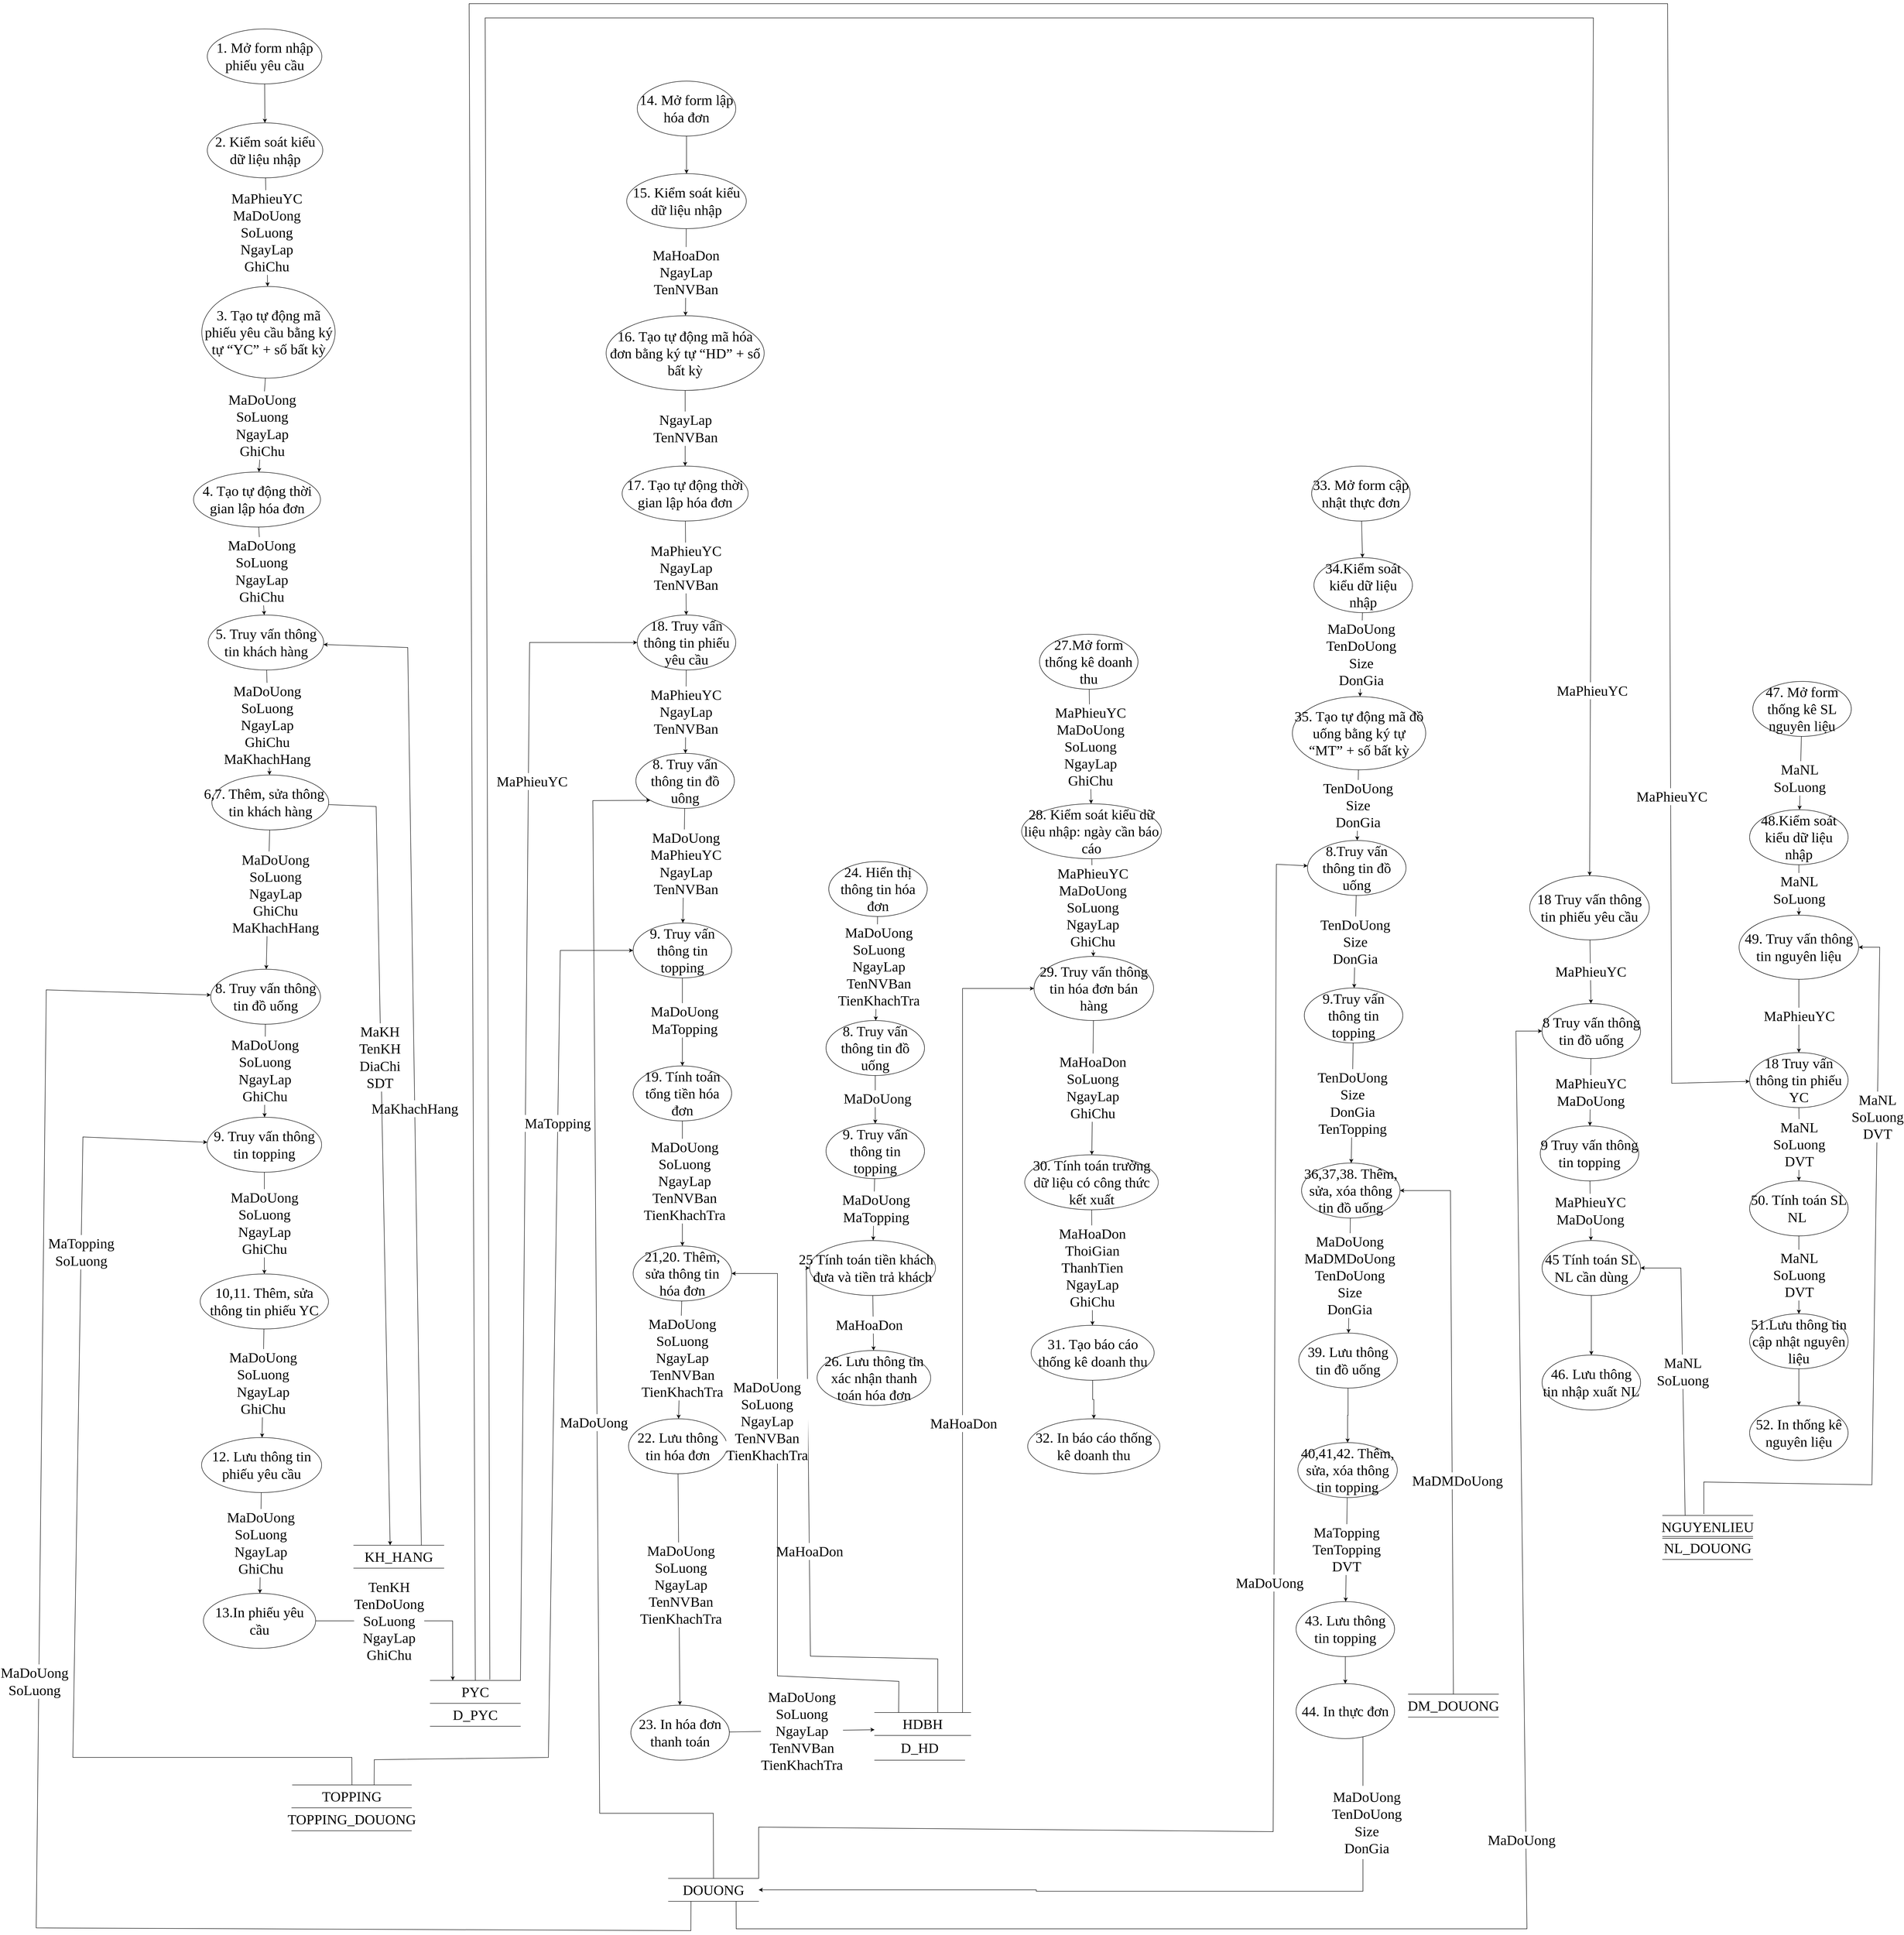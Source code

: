 <mxfile version="14.5.1" type="device" pages="5"><diagram id="HdV8Bi1nXqLDN4Y5gpzb" name="DFD HT"><mxGraphModel dx="17080" dy="8640" grid="0" gridSize="10" guides="1" tooltips="1" connect="1" arrows="1" fold="1" page="0" pageScale="1" pageWidth="850" pageHeight="1100" math="0" shadow="0"><root><mxCell id="tJxaGQ1nyCH_SSJ1WUJp-0"/><mxCell id="tJxaGQ1nyCH_SSJ1WUJp-1" parent="tJxaGQ1nyCH_SSJ1WUJp-0"/><mxCell id="_Mg-9cuqY_ja5D8Lr7K1-1" value="&lt;font style=&quot;font-size: 31px&quot;&gt;1. Mở form nhập phiếu yêu cầu&lt;/font&gt;" style="ellipse;whiteSpace=wrap;html=1;fontSize=31;fontFamily=Times New Roman;" parent="tJxaGQ1nyCH_SSJ1WUJp-1" vertex="1"><mxGeometry x="-5236.5" y="-2743.89" width="250" height="120" as="geometry"/></mxCell><mxCell id="_Mg-9cuqY_ja5D8Lr7K1-2" value="" style="rounded=0;orthogonalLoop=1;jettySize=auto;html=1;fontSize=31;fontFamily=Times New Roman;" parent="tJxaGQ1nyCH_SSJ1WUJp-1" source="_Mg-9cuqY_ja5D8Lr7K1-1" target="_Mg-9cuqY_ja5D8Lr7K1-57" edge="1"><mxGeometry relative="1" as="geometry"><mxPoint x="-3849.33" y="-1569.223" as="sourcePoint"/><mxPoint x="-5096.5" y="-2175.89" as="targetPoint"/></mxGeometry></mxCell><mxCell id="_Mg-9cuqY_ja5D8Lr7K1-6" value="DM_DOUONG" style="shape=partialRectangle;whiteSpace=wrap;html=1;left=0;right=0;fillColor=none;fontSize=31;fontFamily=Times New Roman;" parent="tJxaGQ1nyCH_SSJ1WUJp-1" vertex="1"><mxGeometry x="-2615" y="890" width="197" height="50" as="geometry"/></mxCell><mxCell id="_Mg-9cuqY_ja5D8Lr7K1-8" value="NL_DOUONG" style="shape=partialRectangle;whiteSpace=wrap;html=1;left=0;right=0;fillColor=none;fontSize=31;fontFamily=Times New Roman;" parent="tJxaGQ1nyCH_SSJ1WUJp-1" vertex="1"><mxGeometry x="-2060" y="546" width="197" height="50" as="geometry"/></mxCell><mxCell id="_Mg-9cuqY_ja5D8Lr7K1-9" value="DOUONG" style="shape=partialRectangle;whiteSpace=wrap;html=1;left=0;right=0;fillColor=none;fontSize=31;fontFamily=Times New Roman;" parent="tJxaGQ1nyCH_SSJ1WUJp-1" vertex="1"><mxGeometry x="-4230" y="1292" width="197" height="50" as="geometry"/></mxCell><mxCell id="_Mg-9cuqY_ja5D8Lr7K1-14" value="NGUYENLIEU" style="shape=partialRectangle;whiteSpace=wrap;html=1;left=0;right=0;fillColor=none;fontSize=31;fontFamily=Times New Roman;" parent="tJxaGQ1nyCH_SSJ1WUJp-1" vertex="1"><mxGeometry x="-2060" y="500" width="197" height="50" as="geometry"/></mxCell><mxCell id="_Mg-9cuqY_ja5D8Lr7K1-16" value="PYC" style="shape=partialRectangle;whiteSpace=wrap;html=1;left=0;right=0;fillColor=none;fontSize=31;fontFamily=Times New Roman;" parent="tJxaGQ1nyCH_SSJ1WUJp-1" vertex="1"><mxGeometry x="-4750" y="860" width="197" height="50" as="geometry"/></mxCell><mxCell id="_Mg-9cuqY_ja5D8Lr7K1-17" value="D_PYC" style="shape=partialRectangle;whiteSpace=wrap;html=1;left=0;right=0;fillColor=none;fontSize=31;fontFamily=Times New Roman;" parent="tJxaGQ1nyCH_SSJ1WUJp-1" vertex="1"><mxGeometry x="-4750" y="910" width="197" height="50" as="geometry"/></mxCell><mxCell id="_Mg-9cuqY_ja5D8Lr7K1-18" value="HDBH" style="shape=partialRectangle;whiteSpace=wrap;html=1;left=0;right=0;fillColor=none;fontSize=31;fontFamily=Times New Roman;" parent="tJxaGQ1nyCH_SSJ1WUJp-1" vertex="1"><mxGeometry x="-3780" y="930" width="210" height="50" as="geometry"/></mxCell><mxCell id="_Mg-9cuqY_ja5D8Lr7K1-19" value="D_HD" style="shape=partialRectangle;whiteSpace=wrap;html=1;left=0;right=0;fillColor=none;fontSize=31;fontFamily=Times New Roman;" parent="tJxaGQ1nyCH_SSJ1WUJp-1" vertex="1"><mxGeometry x="-3780" y="980" width="197" height="54" as="geometry"/></mxCell><mxCell id="_Mg-9cuqY_ja5D8Lr7K1-21" value="&lt;p class=&quot;MsoNormal&quot; style=&quot;font-size: 31px&quot;&gt;&lt;font style=&quot;font-size: 31px&quot;&gt;17. Tạo tự động thời gian lập hóa đơn&lt;/font&gt;&lt;/p&gt;" style="ellipse;whiteSpace=wrap;html=1;fontSize=31;fontFamily=Times New Roman;" parent="tJxaGQ1nyCH_SSJ1WUJp-1" vertex="1"><mxGeometry x="-4331" y="-1790" width="275" height="120" as="geometry"/></mxCell><mxCell id="_Mg-9cuqY_ja5D8Lr7K1-23" value="8. Truy vấn thông tin đồ uống" style="ellipse;whiteSpace=wrap;html=1;fontSize=31;fontFamily=Times New Roman;" parent="tJxaGQ1nyCH_SSJ1WUJp-1" vertex="1"><mxGeometry x="-3885.997" y="-580.003" width="215" height="120" as="geometry"/></mxCell><mxCell id="_Mg-9cuqY_ja5D8Lr7K1-36" value="MaNL&lt;br style=&quot;font-size: 31px;&quot;&gt;SoLuong" style="edgeStyle=none;rounded=0;orthogonalLoop=1;jettySize=auto;html=1;endArrow=classic;endFill=1;fontSize=31;fontFamily=Times New Roman;" parent="tJxaGQ1nyCH_SSJ1WUJp-1" source="HqYsfwNQ9Apyvipf0vBr-13" target="_Mg-9cuqY_ja5D8Lr7K1-76" edge="1"><mxGeometry x="0.144" y="-2" relative="1" as="geometry"><mxPoint x="-1762" y="-1220" as="sourcePoint"/><mxPoint as="offset"/></mxGeometry></mxCell><mxCell id="_Mg-9cuqY_ja5D8Lr7K1-38" value="TenKH&lt;br&gt;TenDoUong&lt;br&gt;SoLuong&lt;br style=&quot;font-size: 31px&quot;&gt;NgayLap&lt;br style=&quot;font-size: 31px&quot;&gt;GhiChu" style="edgeStyle=none;rounded=0;orthogonalLoop=1;jettySize=auto;html=1;endArrow=classic;endFill=1;fontSize=31;fontFamily=Times New Roman;startArrow=none;startFill=0;entryX=0.25;entryY=0;entryDx=0;entryDy=0;" parent="tJxaGQ1nyCH_SSJ1WUJp-1" source="p_lcz6gwPv-ww-0qtKHw-15" target="_Mg-9cuqY_ja5D8Lr7K1-16" edge="1"><mxGeometry x="-0.254" relative="1" as="geometry"><mxPoint x="-4720" y="938" as="targetPoint"/><Array as="points"><mxPoint x="-4701" y="730"/></Array><mxPoint as="offset"/></mxGeometry></mxCell><mxCell id="_Mg-9cuqY_ja5D8Lr7K1-39" value="12. Lưu thông tin phiếu yêu cầu" style="ellipse;whiteSpace=wrap;html=1;fontSize=31;fontFamily=Times New Roman;" parent="tJxaGQ1nyCH_SSJ1WUJp-1" vertex="1"><mxGeometry x="-5249" y="330" width="262" height="120" as="geometry"/></mxCell><mxCell id="_Mg-9cuqY_ja5D8Lr7K1-40" value="&lt;span style=&quot;color: rgb(0, 0, 0); font-family: &amp;quot;times new roman&amp;quot;; font-size: 31px; font-style: normal; font-weight: 400; letter-spacing: normal; text-align: center; text-indent: 0px; text-transform: none; word-spacing: 0px; background-color: rgb(255, 255, 255); display: inline; float: none;&quot;&gt;MaDoUong&lt;/span&gt;&lt;br style=&quot;color: rgb(0, 0, 0); font-family: &amp;quot;times new roman&amp;quot;; font-size: 31px; font-style: normal; font-weight: 400; letter-spacing: normal; text-align: center; text-indent: 0px; text-transform: none; word-spacing: 0px;&quot;&gt;&lt;span style=&quot;color: rgb(0, 0, 0); font-family: &amp;quot;times new roman&amp;quot;; font-size: 31px; font-style: normal; font-weight: 400; letter-spacing: normal; text-align: center; text-indent: 0px; text-transform: none; word-spacing: 0px; background-color: rgb(255, 255, 255); display: inline; float: none;&quot;&gt;SoLuong&lt;/span&gt;&lt;br style=&quot;color: rgb(0, 0, 0); font-family: &amp;quot;times new roman&amp;quot;; font-size: 31px; font-style: normal; font-weight: 400; letter-spacing: normal; text-align: center; text-indent: 0px; text-transform: none; word-spacing: 0px;&quot;&gt;&lt;span style=&quot;color: rgb(0, 0, 0); font-family: &amp;quot;times new roman&amp;quot;; font-size: 31px; font-style: normal; font-weight: 400; letter-spacing: normal; text-align: center; text-indent: 0px; text-transform: none; word-spacing: 0px; background-color: rgb(255, 255, 255); display: inline; float: none;&quot;&gt;NgayLap&lt;/span&gt;&lt;br style=&quot;color: rgb(0, 0, 0); font-family: &amp;quot;times new roman&amp;quot;; font-size: 31px; font-style: normal; font-weight: 400; letter-spacing: normal; text-align: center; text-indent: 0px; text-transform: none; word-spacing: 0px;&quot;&gt;&lt;span style=&quot;color: rgb(0, 0, 0); font-family: &amp;quot;times new roman&amp;quot;; font-size: 31px; font-style: normal; font-weight: 400; letter-spacing: normal; text-align: center; text-indent: 0px; text-transform: none; word-spacing: 0px; background-color: rgb(255, 255, 255); display: inline; float: none;&quot;&gt;TenNVBan&lt;/span&gt;&lt;br style=&quot;color: rgb(0, 0, 0); font-family: &amp;quot;times new roman&amp;quot;; font-size: 31px; font-style: normal; font-weight: 400; letter-spacing: normal; text-align: center; text-indent: 0px; text-transform: none; word-spacing: 0px;&quot;&gt;&lt;span style=&quot;color: rgb(0, 0, 0); font-family: &amp;quot;times new roman&amp;quot;; font-size: 31px; font-style: normal; font-weight: 400; letter-spacing: normal; text-align: center; text-indent: 0px; text-transform: none; word-spacing: 0px; background-color: rgb(255, 255, 255); display: inline; float: none;&quot;&gt;TienKhachTra&lt;/span&gt;" style="edgeStyle=none;rounded=0;orthogonalLoop=1;jettySize=auto;html=1;endArrow=classic;endFill=1;fontSize=31;fontFamily=Times New Roman;startArrow=none;startFill=0;entryX=0;entryY=0.75;entryDx=0;entryDy=0;" parent="tJxaGQ1nyCH_SSJ1WUJp-1" source="p_lcz6gwPv-ww-0qtKHw-53" target="_Mg-9cuqY_ja5D8Lr7K1-18" edge="1"><mxGeometry relative="1" as="geometry"><mxPoint x="-4033" y="910" as="targetPoint"/><Array as="points"/></mxGeometry></mxCell><mxCell id="_Mg-9cuqY_ja5D8Lr7K1-41" value="22. Lưu thông tin hóa đơn" style="ellipse;whiteSpace=wrap;html=1;fontSize=31;fontFamily=Times New Roman;" parent="tJxaGQ1nyCH_SSJ1WUJp-1" vertex="1"><mxGeometry x="-4316.997" y="288.997" width="215" height="120" as="geometry"/></mxCell><mxCell id="_Mg-9cuqY_ja5D8Lr7K1-50" value="MaDoUong" style="edgeStyle=none;rounded=0;orthogonalLoop=1;jettySize=auto;html=1;endArrow=none;endFill=0;fontSize=31;fontFamily=Times New Roman;entryX=0.5;entryY=0;entryDx=0;entryDy=0;startArrow=classic;startFill=1;exitX=0;exitY=1;exitDx=0;exitDy=0;" parent="tJxaGQ1nyCH_SSJ1WUJp-1" source="p_lcz6gwPv-ww-0qtKHw-43" target="_Mg-9cuqY_ja5D8Lr7K1-9" edge="1"><mxGeometry x="0.087" y="-7" relative="1" as="geometry"><mxPoint x="-4370" y="-20" as="sourcePoint"/><Array as="points"><mxPoint x="-4395" y="-1060"/><mxPoint x="-4380" y="1150"/><mxPoint x="-4132" y="1150"/></Array><mxPoint y="1" as="offset"/></mxGeometry></mxCell><mxCell id="_Mg-9cuqY_ja5D8Lr7K1-55" value="51.Lưu thông tin cập nhật nguyên liệu" style="ellipse;whiteSpace=wrap;html=1;fontSize=31;fontFamily=Times New Roman;" parent="tJxaGQ1nyCH_SSJ1WUJp-1" vertex="1"><mxGeometry x="-1869.997" y="59.997" width="215" height="120" as="geometry"/></mxCell><mxCell id="_Mg-9cuqY_ja5D8Lr7K1-56" value="MaDoUong&lt;br style=&quot;font-size: 31px;&quot;&gt;SoLuong&lt;br style=&quot;font-size: 31px;&quot;&gt;NgayLap&lt;br style=&quot;font-size: 31px;&quot;&gt;GhiChu" style="edgeStyle=none;rounded=0;orthogonalLoop=1;jettySize=auto;html=1;endArrow=classic;endFill=1;fontSize=31;fontFamily=Times New Roman;" parent="tJxaGQ1nyCH_SSJ1WUJp-1" source="p_lcz6gwPv-ww-0qtKHw-0" target="LU0H9LLN-L0KnkQin1nK-6" edge="1"><mxGeometry relative="1" as="geometry"><mxPoint x="-5083.5" y="-1060.89" as="sourcePoint"/></mxGeometry></mxCell><mxCell id="_Mg-9cuqY_ja5D8Lr7K1-57" value="2. Kiểm soát kiểu dữ liệu nhập" style="ellipse;whiteSpace=wrap;html=1;fontSize=31;fontFamily=Times New Roman;" parent="tJxaGQ1nyCH_SSJ1WUJp-1" vertex="1"><mxGeometry x="-5236.5" y="-2538.89" width="252" height="120" as="geometry"/></mxCell><mxCell id="_Mg-9cuqY_ja5D8Lr7K1-58" value="MaDoUong&lt;br style=&quot;font-size: 31px;&quot;&gt;SoLuong&lt;br style=&quot;font-size: 31px;&quot;&gt;NgayLap&lt;br style=&quot;font-size: 31px;&quot;&gt;TenNVBan&lt;br style=&quot;font-size: 31px;&quot;&gt;TienKhachTra" style="edgeStyle=none;rounded=0;orthogonalLoop=1;jettySize=auto;html=1;endArrow=classic;endFill=1;fontSize=31;fontFamily=Times New Roman;" parent="tJxaGQ1nyCH_SSJ1WUJp-1" source="_Mg-9cuqY_ja5D8Lr7K1-59" target="l1DnBRupnxAQJyZhI55N-8" edge="1"><mxGeometry x="-0.039" y="4" relative="1" as="geometry"><mxPoint x="-4163" y="590" as="targetPoint"/><mxPoint as="offset"/></mxGeometry></mxCell><mxCell id="_Mg-9cuqY_ja5D8Lr7K1-59" value="19. Tính toán tổng tiền hóa đơn" style="ellipse;whiteSpace=wrap;html=1;fontSize=31;fontFamily=Times New Roman;" parent="tJxaGQ1nyCH_SSJ1WUJp-1" vertex="1"><mxGeometry x="-4306.997" y="-481.003" width="215" height="120" as="geometry"/></mxCell><mxCell id="_Mg-9cuqY_ja5D8Lr7K1-60" style="edgeStyle=none;rounded=0;orthogonalLoop=1;jettySize=auto;html=1;endArrow=classic;endFill=1;fontSize=31;fontFamily=Times New Roman;" parent="tJxaGQ1nyCH_SSJ1WUJp-1" source="_Mg-9cuqY_ja5D8Lr7K1-62" target="p_lcz6gwPv-ww-0qtKHw-54" edge="1"><mxGeometry relative="1" as="geometry"><mxPoint x="-3783" y="160.23" as="targetPoint"/><Array as="points"/></mxGeometry></mxCell><mxCell id="_Mg-9cuqY_ja5D8Lr7K1-61" value="MaHoaDon" style="edgeLabel;html=1;align=center;verticalAlign=middle;resizable=0;points=[];fontSize=31;fontFamily=Times New Roman;" parent="_Mg-9cuqY_ja5D8Lr7K1-60" vertex="1" connectable="0"><mxGeometry x="-0.489" y="10" relative="1" as="geometry"><mxPoint x="-18.6" y="33.35" as="offset"/></mxGeometry></mxCell><mxCell id="_Mg-9cuqY_ja5D8Lr7K1-62" value="&lt;div style=&quot;text-indent: -28px ; font-size: 31px&quot;&gt;&lt;span style=&quot;font-size: 31px&quot;&gt;25 Tính toán tiền khách đưa và tiền trả khách&lt;/span&gt;&lt;/div&gt;" style="ellipse;whiteSpace=wrap;html=1;fontSize=31;fontFamily=Times New Roman;align=center;" parent="tJxaGQ1nyCH_SSJ1WUJp-1" vertex="1"><mxGeometry x="-3922" y="-100" width="275" height="120" as="geometry"/></mxCell><mxCell id="_Mg-9cuqY_ja5D8Lr7K1-75" value="&lt;span style=&quot;color: rgb(0, 0, 0); font-family: &amp;quot;times new roman&amp;quot;; font-size: 31px; font-style: normal; font-weight: 400; letter-spacing: normal; text-align: center; text-indent: 0px; text-transform: none; word-spacing: 0px; background-color: rgb(255, 255, 255); display: inline; float: none;&quot;&gt;MaNL&lt;/span&gt;&lt;br style=&quot;color: rgb(0, 0, 0); font-family: &amp;quot;times new roman&amp;quot;; font-size: 31px; font-style: normal; font-weight: 400; letter-spacing: normal; text-align: center; text-indent: 0px; text-transform: none; word-spacing: 0px;&quot;&gt;&lt;span style=&quot;color: rgb(0, 0, 0); font-family: &amp;quot;times new roman&amp;quot;; font-size: 31px; font-style: normal; font-weight: 400; letter-spacing: normal; text-align: center; text-indent: 0px; text-transform: none; word-spacing: 0px; background-color: rgb(255, 255, 255); display: inline; float: none;&quot;&gt;SoLuong&lt;/span&gt;&lt;br style=&quot;color: rgb(0, 0, 0); font-family: &amp;quot;times new roman&amp;quot;; font-size: 31px; font-style: normal; font-weight: 400; letter-spacing: normal; text-align: center; text-indent: 0px; text-transform: none; word-spacing: 0px;&quot;&gt;&lt;span style=&quot;color: rgb(0, 0, 0); font-family: &amp;quot;times new roman&amp;quot;; font-size: 31px; font-style: normal; font-weight: 400; letter-spacing: normal; text-align: center; text-indent: 0px; text-transform: none; word-spacing: 0px; background-color: rgb(255, 255, 255); display: inline; float: none;&quot;&gt;DVT&lt;/span&gt;" style="edgeStyle=none;rounded=0;orthogonalLoop=1;jettySize=auto;html=1;endArrow=classic;endFill=1;fontSize=31;fontFamily=Times New Roman;" parent="tJxaGQ1nyCH_SSJ1WUJp-1" source="p_lcz6gwPv-ww-0qtKHw-100" target="_Mg-9cuqY_ja5D8Lr7K1-55" edge="1"><mxGeometry relative="1" as="geometry"><mxPoint x="-1880" y="-120" as="sourcePoint"/></mxGeometry></mxCell><mxCell id="_Mg-9cuqY_ja5D8Lr7K1-76" value="48.Kiểm soát kiểu dữ liệu nhập" style="ellipse;whiteSpace=wrap;html=1;fontSize=31;fontFamily=Times New Roman;" parent="tJxaGQ1nyCH_SSJ1WUJp-1" vertex="1"><mxGeometry x="-1869.997" y="-1040.003" width="215" height="120" as="geometry"/></mxCell><mxCell id="f3EjwsiS01w4EV6Qc2VV-8" value="TOPPING_DOUONG" style="shape=partialRectangle;whiteSpace=wrap;html=1;left=0;right=0;fillColor=none;fontSize=31;fontFamily=Times New Roman;" parent="tJxaGQ1nyCH_SSJ1WUJp-1" vertex="1"><mxGeometry x="-5052.25" y="1138" width="261.5" height="50" as="geometry"/></mxCell><mxCell id="f3EjwsiS01w4EV6Qc2VV-9" value="TOPPING" style="shape=partialRectangle;whiteSpace=wrap;html=1;left=0;right=0;fillColor=none;fontSize=31;fontFamily=Times New Roman;" parent="tJxaGQ1nyCH_SSJ1WUJp-1" vertex="1"><mxGeometry x="-5050.75" y="1088" width="260" height="50" as="geometry"/></mxCell><mxCell id="p_lcz6gwPv-ww-0qtKHw-0" value="&lt;p class=&quot;MsoNormal&quot; style=&quot;font-size: 31px&quot;&gt;&lt;span style=&quot;font-size: 31px&quot;&gt;3. Tạo tự động mã phiếu yêu cầu bằng ký tự “YC” + số bất kỳ&lt;/span&gt;&lt;/p&gt;" style="ellipse;whiteSpace=wrap;html=1;fontSize=31;fontFamily=Times New Roman;" parent="tJxaGQ1nyCH_SSJ1WUJp-1" vertex="1"><mxGeometry x="-5248.5" y="-2181.89" width="291" height="200" as="geometry"/></mxCell><mxCell id="p_lcz6gwPv-ww-0qtKHw-1" value="MaPhieuYC&lt;br style=&quot;font-size: 31px;&quot;&gt;MaDoUong&lt;br style=&quot;font-size: 31px;&quot;&gt;SoLuong&lt;br style=&quot;font-size: 31px;&quot;&gt;NgayLap&lt;br style=&quot;font-size: 31px;&quot;&gt;GhiChu" style="rounded=0;orthogonalLoop=1;jettySize=auto;html=1;fontSize=31;fontFamily=Times New Roman;" parent="tJxaGQ1nyCH_SSJ1WUJp-1" source="_Mg-9cuqY_ja5D8Lr7K1-57" target="p_lcz6gwPv-ww-0qtKHw-0" edge="1"><mxGeometry relative="1" as="geometry"><mxPoint x="-5068.997" y="-2003.893" as="sourcePoint"/><mxPoint x="-5068.5" y="-1377.89" as="targetPoint"/></mxGeometry></mxCell><mxCell id="p_lcz6gwPv-ww-0qtKHw-3" value="8. Truy vấn thông tin đồ uống" style="ellipse;whiteSpace=wrap;html=1;fontSize=31;fontFamily=Times New Roman;" parent="tJxaGQ1nyCH_SSJ1WUJp-1" vertex="1"><mxGeometry x="-5229" y="-692" width="239.5" height="120" as="geometry"/></mxCell><mxCell id="p_lcz6gwPv-ww-0qtKHw-6" value="MaDoUong&lt;br style=&quot;font-size: 31px;&quot;&gt;SoLuong&lt;br style=&quot;font-size: 31px;&quot;&gt;NgayLap&lt;br style=&quot;font-size: 31px;&quot;&gt;GhiChu" style="edgeStyle=none;rounded=0;orthogonalLoop=1;jettySize=auto;html=1;endArrow=classic;endFill=1;fontSize=31;fontFamily=Times New Roman;" parent="tJxaGQ1nyCH_SSJ1WUJp-1" source="p_lcz6gwPv-ww-0qtKHw-3" target="l1DnBRupnxAQJyZhI55N-0" edge="1"><mxGeometry relative="1" as="geometry"><mxPoint x="-4746.639" y="-900.015" as="sourcePoint"/><mxPoint x="-5110.163" y="-1020.002" as="targetPoint"/></mxGeometry></mxCell><mxCell id="p_lcz6gwPv-ww-0qtKHw-7" value="KH_HANG" style="shape=partialRectangle;whiteSpace=wrap;html=1;left=0;right=0;fillColor=none;fontSize=31;fontFamily=Times New Roman;" parent="tJxaGQ1nyCH_SSJ1WUJp-1" vertex="1"><mxGeometry x="-4917" y="565" width="197" height="50" as="geometry"/></mxCell><mxCell id="p_lcz6gwPv-ww-0qtKHw-9" value="14. Mở form lập&lt;br style=&quot;font-size: 31px&quot;&gt;hóa đơn" style="ellipse;whiteSpace=wrap;html=1;fontSize=31;fontFamily=Times New Roman;" parent="tJxaGQ1nyCH_SSJ1WUJp-1" vertex="1"><mxGeometry x="-4297.997" y="-2630.003" width="215" height="120" as="geometry"/></mxCell><mxCell id="p_lcz6gwPv-ww-0qtKHw-10" value="" style="rounded=0;orthogonalLoop=1;jettySize=auto;html=1;fontSize=31;fontFamily=Times New Roman;" parent="tJxaGQ1nyCH_SSJ1WUJp-1" source="p_lcz6gwPv-ww-0qtKHw-9" target="p_lcz6gwPv-ww-0qtKHw-11" edge="1"><mxGeometry relative="1" as="geometry"><mxPoint x="-4144.497" y="-2533.003" as="sourcePoint"/><mxPoint x="-4172" y="-2613" as="targetPoint"/></mxGeometry></mxCell><mxCell id="p_lcz6gwPv-ww-0qtKHw-11" value="15. Kiểm soát kiểu dữ liệu nhập" style="ellipse;whiteSpace=wrap;html=1;fontSize=31;fontFamily=Times New Roman;" parent="tJxaGQ1nyCH_SSJ1WUJp-1" vertex="1"><mxGeometry x="-4321" y="-2428" width="261" height="120" as="geometry"/></mxCell><mxCell id="p_lcz6gwPv-ww-0qtKHw-12" value="&lt;p class=&quot;MsoNormal&quot; style=&quot;font-size: 31px&quot;&gt;&lt;span style=&quot;font-size: 31px&quot;&gt;16. Tạo tự động&amp;nbsp;&lt;/span&gt;&lt;span style=&quot;font-size: 31px&quot;&gt;mã hóa đơn bằng ký tự “HD”&lt;/span&gt;&lt;span style=&quot;font-size: 31px&quot;&gt;&amp;nbsp;+ số bất kỳ&lt;/span&gt;&lt;/p&gt;" style="ellipse;whiteSpace=wrap;html=1;fontSize=31;fontFamily=Times New Roman;" parent="tJxaGQ1nyCH_SSJ1WUJp-1" vertex="1"><mxGeometry x="-4366" y="-2118" width="345" height="163" as="geometry"/></mxCell><mxCell id="p_lcz6gwPv-ww-0qtKHw-13" value="MaHoaDon&lt;br style=&quot;font-size: 31px;&quot;&gt;NgayLap&lt;br style=&quot;font-size: 31px;&quot;&gt;TenNVBan" style="rounded=0;orthogonalLoop=1;jettySize=auto;html=1;fontSize=31;fontFamily=Times New Roman;" parent="tJxaGQ1nyCH_SSJ1WUJp-1" source="p_lcz6gwPv-ww-0qtKHw-11" target="p_lcz6gwPv-ww-0qtKHw-12" edge="1"><mxGeometry relative="1" as="geometry"><mxPoint x="-4144.497" y="-2441.003" as="sourcePoint"/><mxPoint x="-4144" y="-1815" as="targetPoint"/></mxGeometry></mxCell><mxCell id="p_lcz6gwPv-ww-0qtKHw-15" value="&lt;span style=&quot;font-size: 31px&quot;&gt;13.In phiếu yêu cầu&lt;/span&gt;" style="ellipse;whiteSpace=wrap;html=1;fontSize=31;fontFamily=Times New Roman;" parent="tJxaGQ1nyCH_SSJ1WUJp-1" vertex="1"><mxGeometry x="-5245" y="670" width="245" height="120" as="geometry"/></mxCell><mxCell id="p_lcz6gwPv-ww-0qtKHw-18" value="NgayLap&lt;br style=&quot;font-size: 31px;&quot;&gt;TenNVBan" style="edgeStyle=none;rounded=0;orthogonalLoop=1;jettySize=auto;html=1;endArrow=classic;endFill=1;fontSize=31;fontFamily=Times New Roman;" parent="tJxaGQ1nyCH_SSJ1WUJp-1" source="p_lcz6gwPv-ww-0qtKHw-12" target="_Mg-9cuqY_ja5D8Lr7K1-21" edge="1"><mxGeometry relative="1" as="geometry"><mxPoint x="-4589.624" y="-1872.503" as="sourcePoint"/><mxPoint x="-4266.703" y="-2093.6" as="targetPoint"/></mxGeometry></mxCell><mxCell id="p_lcz6gwPv-ww-0qtKHw-41" value="MaPhieuYC" style="edgeStyle=none;rounded=0;orthogonalLoop=1;jettySize=auto;html=1;endArrow=none;endFill=0;fontSize=31;fontFamily=Times New Roman;startArrow=classic;startFill=1;entryX=1;entryY=0;entryDx=0;entryDy=0;exitX=0;exitY=0.5;exitDx=0;exitDy=0;" parent="tJxaGQ1nyCH_SSJ1WUJp-1" source="LU0H9LLN-L0KnkQin1nK-4" target="_Mg-9cuqY_ja5D8Lr7K1-16" edge="1"><mxGeometry x="-0.57" y="9" relative="1" as="geometry"><mxPoint x="-4985.997" y="49.997" as="sourcePoint"/><mxPoint x="-4710.056" y="870" as="targetPoint"/><Array as="points"><mxPoint x="-4533" y="-1405"/></Array><mxPoint x="-1" as="offset"/></mxGeometry></mxCell><mxCell id="p_lcz6gwPv-ww-0qtKHw-43" value="8. Truy vấn thông tin đồ uông" style="ellipse;whiteSpace=wrap;html=1;fontSize=31;fontFamily=Times New Roman;" parent="tJxaGQ1nyCH_SSJ1WUJp-1" vertex="1"><mxGeometry x="-4300.997" y="-1163.003" width="215" height="120" as="geometry"/></mxCell><mxCell id="p_lcz6gwPv-ww-0qtKHw-44" value="MaTopping&lt;br&gt;SoLuong" style="edgeStyle=none;rounded=0;orthogonalLoop=1;jettySize=auto;html=1;endArrow=none;endFill=0;fontSize=31;fontFamily=Times New Roman;startArrow=classic;startFill=1;entryX=0.5;entryY=0;entryDx=0;entryDy=0;" parent="tJxaGQ1nyCH_SSJ1WUJp-1" source="l1DnBRupnxAQJyZhI55N-0" target="f3EjwsiS01w4EV6Qc2VV-9" edge="1"><mxGeometry x="-0.545" relative="1" as="geometry"><mxPoint x="-5220" y="-310" as="sourcePoint"/><mxPoint x="-4545" y="1056" as="targetPoint"/><Array as="points"><mxPoint x="-5508" y="-326"/><mxPoint x="-5530" y="1028"/><mxPoint x="-4921" y="1028"/></Array><mxPoint y="1" as="offset"/></mxGeometry></mxCell><mxCell id="p_lcz6gwPv-ww-0qtKHw-48" value="" style="text;html=1;strokeColor=none;align=center;verticalAlign=middle;whiteSpace=wrap;rounded=0;fontFamily=Times New Roman;fontSize=31;fillColor=#ffffff;" parent="tJxaGQ1nyCH_SSJ1WUJp-1" vertex="1"><mxGeometry x="-3347" y="-1570" width="205" height="140" as="geometry"/></mxCell><mxCell id="p_lcz6gwPv-ww-0qtKHw-49" value="MaDoUong&lt;br&gt;SoLuong" style="edgeStyle=none;rounded=0;orthogonalLoop=1;jettySize=auto;html=1;endArrow=none;endFill=0;fontSize=31;fontFamily=Times New Roman;entryX=0.25;entryY=1;entryDx=0;entryDy=0;startArrow=classic;startFill=1;" parent="tJxaGQ1nyCH_SSJ1WUJp-1" source="p_lcz6gwPv-ww-0qtKHw-3" target="_Mg-9cuqY_ja5D8Lr7K1-9" edge="1"><mxGeometry x="-0.042" y="-10" relative="1" as="geometry"><mxPoint x="-4312.871" y="-17.223" as="sourcePoint"/><mxPoint x="-4121.5" y="1302" as="targetPoint"/><Array as="points"><mxPoint x="-5588" y="-647"/><mxPoint x="-5610" y="1400"/><mxPoint x="-4181" y="1406"/></Array><mxPoint y="1" as="offset"/></mxGeometry></mxCell><mxCell id="p_lcz6gwPv-ww-0qtKHw-51" value="MaTopping" style="edgeStyle=none;rounded=0;orthogonalLoop=1;jettySize=auto;html=1;endArrow=none;endFill=0;fontSize=31;fontFamily=Times New Roman;startArrow=classic;startFill=1;entryX=0.686;entryY=-0.01;entryDx=0;entryDy=0;entryPerimeter=0;" parent="tJxaGQ1nyCH_SSJ1WUJp-1" source="LU0H9LLN-L0KnkQin1nK-2" target="f3EjwsiS01w4EV6Qc2VV-9" edge="1"><mxGeometry x="-0.545" relative="1" as="geometry"><mxPoint x="-5210" y="-300" as="sourcePoint"/><mxPoint x="-4520" y="1190" as="targetPoint"/><Array as="points"><mxPoint x="-4466" y="-733"/><mxPoint x="-4492" y="1028"/><mxPoint x="-4872" y="1033"/></Array><mxPoint y="1" as="offset"/></mxGeometry></mxCell><mxCell id="p_lcz6gwPv-ww-0qtKHw-53" value="&lt;span style=&quot;font-size: 31px&quot;&gt;23. In hóa đơn thanh toán&lt;/span&gt;" style="ellipse;whiteSpace=wrap;html=1;fontSize=31;fontFamily=Times New Roman;" parent="tJxaGQ1nyCH_SSJ1WUJp-1" vertex="1"><mxGeometry x="-4311.997" y="913.997" width="215" height="120" as="geometry"/></mxCell><mxCell id="p_lcz6gwPv-ww-0qtKHw-54" value="26. Lưu thông tin xác nhận thanh toán hóa đơn" style="ellipse;whiteSpace=wrap;html=1;fontSize=31;fontFamily=Times New Roman;" parent="tJxaGQ1nyCH_SSJ1WUJp-1" vertex="1"><mxGeometry x="-3905.5" y="140" width="248" height="120" as="geometry"/></mxCell><mxCell id="p_lcz6gwPv-ww-0qtKHw-55" value="&lt;font face=&quot;times new roman&quot; style=&quot;font-size: 31px;&quot;&gt;MaHoaDon&lt;/font&gt;" style="edgeStyle=none;rounded=0;orthogonalLoop=1;jettySize=auto;html=1;endArrow=classic;endFill=1;fontSize=31;fontFamily=Times New Roman;startArrow=none;startFill=0;" parent="tJxaGQ1nyCH_SSJ1WUJp-1" target="_Mg-9cuqY_ja5D8Lr7K1-62" edge="1"><mxGeometry relative="1" as="geometry"><mxPoint x="-3642" y="930" as="sourcePoint"/><mxPoint x="-4009.75" y="1006.0" as="targetPoint"/><Array as="points"><mxPoint x="-3642" y="813"/><mxPoint x="-3920" y="807"/><mxPoint x="-3929" y="-40"/></Array></mxGeometry></mxCell><mxCell id="p_lcz6gwPv-ww-0qtKHw-56" value="27.Mở form thống kê doanh thu" style="ellipse;whiteSpace=wrap;html=1;fontSize=31;fontFamily=Times New Roman;" parent="tJxaGQ1nyCH_SSJ1WUJp-1" vertex="1"><mxGeometry x="-3419.997" y="-1423.003" width="215" height="120" as="geometry"/></mxCell><mxCell id="p_lcz6gwPv-ww-0qtKHw-58" value="MaHoaDon&lt;br&gt;SoLuong&lt;br style=&quot;font-size: 31px&quot;&gt;NgayLap&lt;br style=&quot;font-size: 31px&quot;&gt;GhiChu" style="edgeStyle=none;rounded=0;orthogonalLoop=1;jettySize=auto;html=1;endArrow=classic;endFill=1;fontSize=31;fontFamily=Times New Roman;" parent="tJxaGQ1nyCH_SSJ1WUJp-1" source="p_lcz6gwPv-ww-0qtKHw-60" target="HqYsfwNQ9Apyvipf0vBr-9" edge="1"><mxGeometry relative="1" as="geometry"><mxPoint x="-3316" y="-479" as="sourcePoint"/><mxPoint x="-3301.497" y="-320.003" as="targetPoint"/></mxGeometry></mxCell><mxCell id="p_lcz6gwPv-ww-0qtKHw-60" value="&lt;p class=&quot;MsoNormal&quot; style=&quot;font-size: 31px&quot;&gt;29. Truy vấn thông tin hóa đơn bán hàng&lt;br style=&quot;font-size: 31px&quot;&gt;&lt;/p&gt;" style="ellipse;whiteSpace=wrap;html=1;fontSize=31;fontFamily=Times New Roman;" parent="tJxaGQ1nyCH_SSJ1WUJp-1" vertex="1"><mxGeometry x="-3432" y="-720" width="261" height="140" as="geometry"/></mxCell><mxCell id="p_lcz6gwPv-ww-0qtKHw-61" value="MaPhieuYC&lt;br style=&quot;font-size: 31px;&quot;&gt;MaDoUong&lt;br style=&quot;font-size: 31px;&quot;&gt;SoLuong&lt;br style=&quot;font-size: 31px;&quot;&gt;NgayLap&lt;br style=&quot;font-size: 31px;&quot;&gt;GhiChu" style="rounded=0;orthogonalLoop=1;jettySize=auto;html=1;fontSize=31;fontFamily=Times New Roman;" parent="tJxaGQ1nyCH_SSJ1WUJp-1" source="p_lcz6gwPv-ww-0qtKHw-56" target="l1DnBRupnxAQJyZhI55N-12" edge="1"><mxGeometry relative="1" as="geometry"><mxPoint x="-3298.171" y="-957.005" as="sourcePoint"/><mxPoint x="-3297" y="-439" as="targetPoint"/></mxGeometry></mxCell><mxCell id="p_lcz6gwPv-ww-0qtKHw-63" value="31. Tạo báo cáo thống kê doanh thu" style="ellipse;whiteSpace=wrap;html=1;fontSize=31;fontFamily=Times New Roman;" parent="tJxaGQ1nyCH_SSJ1WUJp-1" vertex="1"><mxGeometry x="-3438.25" y="85" width="268.5" height="120" as="geometry"/></mxCell><mxCell id="p_lcz6gwPv-ww-0qtKHw-66" value="&lt;span style=&quot;font-family: &amp;quot;times new roman&amp;quot;; font-size: 31px;&quot;&gt;MaHoaDon&lt;/span&gt;" style="edgeStyle=none;rounded=0;orthogonalLoop=1;jettySize=auto;html=1;endArrow=none;endFill=0;fontSize=31;fontFamily=Times New Roman;entryX=0.914;entryY=0;entryDx=0;entryDy=0;startArrow=classic;startFill=1;entryPerimeter=0;" parent="tJxaGQ1nyCH_SSJ1WUJp-1" source="p_lcz6gwPv-ww-0qtKHw-60" target="_Mg-9cuqY_ja5D8Lr7K1-18" edge="1"><mxGeometry x="0.272" y="2" relative="1" as="geometry"><mxPoint x="-3366.242" y="-206.881" as="sourcePoint"/><mxPoint x="-4075.25" y="1362" as="targetPoint"/><Array as="points"><mxPoint x="-3588" y="-650"/></Array><mxPoint y="1" as="offset"/></mxGeometry></mxCell><mxCell id="p_lcz6gwPv-ww-0qtKHw-67" style="edgeStyle=orthogonalEdgeStyle;rounded=0;orthogonalLoop=1;jettySize=auto;html=1;startArrow=none;startFill=0;endArrow=classic;endFill=1;fontFamily=Times New Roman;fontSize=31;" parent="tJxaGQ1nyCH_SSJ1WUJp-1" source="p_lcz6gwPv-ww-0qtKHw-63" target="p_lcz6gwPv-ww-0qtKHw-68" edge="1"><mxGeometry relative="1" as="geometry"><mxPoint x="-3303.997" y="123.997" as="sourcePoint"/></mxGeometry></mxCell><mxCell id="p_lcz6gwPv-ww-0qtKHw-68" value="&lt;span style=&quot;font-size: 31px&quot;&gt;32. In báo cáo thống kê doanh thu&lt;/span&gt;" style="ellipse;whiteSpace=wrap;html=1;fontSize=31;fontFamily=Times New Roman;" parent="tJxaGQ1nyCH_SSJ1WUJp-1" vertex="1"><mxGeometry x="-3445.75" y="289" width="288.5" height="120" as="geometry"/></mxCell><mxCell id="p_lcz6gwPv-ww-0qtKHw-69" value="33. Mở form cập nhật thực đơn" style="ellipse;whiteSpace=wrap;html=1;fontSize=31;fontFamily=Times New Roman;" parent="tJxaGQ1nyCH_SSJ1WUJp-1" vertex="1"><mxGeometry x="-2825.997" y="-1790.003" width="215" height="120" as="geometry"/></mxCell><mxCell id="p_lcz6gwPv-ww-0qtKHw-70" value="" style="rounded=0;orthogonalLoop=1;jettySize=auto;html=1;fontSize=31;fontFamily=Times New Roman;" parent="tJxaGQ1nyCH_SSJ1WUJp-1" source="p_lcz6gwPv-ww-0qtKHw-69" target="p_lcz6gwPv-ww-0qtKHw-74" edge="1"><mxGeometry relative="1" as="geometry"><mxPoint x="-1498.83" y="-1143.333" as="sourcePoint"/><mxPoint x="-2746" y="-1750.0" as="targetPoint"/></mxGeometry></mxCell><mxCell id="p_lcz6gwPv-ww-0qtKHw-71" style="edgeStyle=orthogonalEdgeStyle;rounded=0;orthogonalLoop=1;jettySize=auto;html=1;startArrow=none;startFill=0;endArrow=classic;endFill=1;fontFamily=Times New Roman;fontSize=31;" parent="tJxaGQ1nyCH_SSJ1WUJp-1" source="p_lcz6gwPv-ww-0qtKHw-72" target="p_lcz6gwPv-ww-0qtKHw-80" edge="1"><mxGeometry relative="1" as="geometry"/></mxCell><mxCell id="p_lcz6gwPv-ww-0qtKHw-72" value="43. Lưu thông tin&amp;nbsp;topping" style="ellipse;whiteSpace=wrap;html=1;fontSize=31;fontFamily=Times New Roman;" parent="tJxaGQ1nyCH_SSJ1WUJp-1" vertex="1"><mxGeometry x="-2859.997" y="687.997" width="215" height="120" as="geometry"/></mxCell><mxCell id="p_lcz6gwPv-ww-0qtKHw-73" value="TenDoUong&lt;br style=&quot;font-size: 31px;&quot;&gt;Size&lt;br style=&quot;font-size: 31px;&quot;&gt;DonGia" style="edgeStyle=none;rounded=0;orthogonalLoop=1;jettySize=auto;html=1;endArrow=classic;endFill=1;fontSize=31;fontFamily=Times New Roman;" parent="tJxaGQ1nyCH_SSJ1WUJp-1" source="p_lcz6gwPv-ww-0qtKHw-81" target="p_lcz6gwPv-ww-0qtKHw-76" edge="1"><mxGeometry relative="1" as="geometry"><mxPoint x="-2718.5" y="-1033" as="sourcePoint"/></mxGeometry></mxCell><mxCell id="p_lcz6gwPv-ww-0qtKHw-74" value="34.Kiểm soát kiểu dữ liệu nhập" style="ellipse;whiteSpace=wrap;html=1;fontSize=31;fontFamily=Times New Roman;" parent="tJxaGQ1nyCH_SSJ1WUJp-1" vertex="1"><mxGeometry x="-2820.997" y="-1590.003" width="215" height="120" as="geometry"/></mxCell><mxCell id="p_lcz6gwPv-ww-0qtKHw-75" value="MaDoUong&lt;br style=&quot;font-size: 31px;&quot;&gt;TenDoUong&lt;br style=&quot;font-size: 31px;&quot;&gt;Size&lt;br style=&quot;font-size: 31px;&quot;&gt;DonGia" style="rounded=0;orthogonalLoop=1;jettySize=auto;html=1;fontSize=31;fontFamily=Times New Roman;" parent="tJxaGQ1nyCH_SSJ1WUJp-1" source="p_lcz6gwPv-ww-0qtKHw-74" target="p_lcz6gwPv-ww-0qtKHw-81" edge="1"><mxGeometry relative="1" as="geometry"><mxPoint x="-2718.497" y="-1578.003" as="sourcePoint"/><mxPoint x="-2718.5" y="-1233" as="targetPoint"/></mxGeometry></mxCell><mxCell id="p_lcz6gwPv-ww-0qtKHw-76" value="8.Truy vấn thông tin đồ uống" style="ellipse;whiteSpace=wrap;html=1;fontSize=31;fontFamily=Times New Roman;" parent="tJxaGQ1nyCH_SSJ1WUJp-1" vertex="1"><mxGeometry x="-2834.997" y="-973.003" width="215" height="120" as="geometry"/></mxCell><mxCell id="p_lcz6gwPv-ww-0qtKHw-77" value="MaDoUong&lt;br style=&quot;font-size: 31px;&quot;&gt;MaDMDoUong&lt;br style=&quot;font-size: 31px;&quot;&gt;TenDoUong&lt;br style=&quot;font-size: 31px;&quot;&gt;Size&lt;br style=&quot;font-size: 31px;&quot;&gt;DonGia" style="edgeStyle=none;rounded=0;orthogonalLoop=1;jettySize=auto;html=1;endArrow=classic;endFill=1;fontSize=31;fontFamily=Times New Roman;" parent="tJxaGQ1nyCH_SSJ1WUJp-1" source="p_lcz6gwPv-ww-0qtKHw-78" target="l1DnBRupnxAQJyZhI55N-19" edge="1"><mxGeometry relative="1" as="geometry"><mxPoint x="-2718" y="-323" as="sourcePoint"/><mxPoint x="-2741" y="-4" as="targetPoint"/></mxGeometry></mxCell><mxCell id="p_lcz6gwPv-ww-0qtKHw-78" value="36,37,38. Thêm, sửa, xóa thông tin đồ uống" style="ellipse;whiteSpace=wrap;html=1;fontSize=31;fontFamily=Times New Roman;" parent="tJxaGQ1nyCH_SSJ1WUJp-1" vertex="1"><mxGeometry x="-2847.997" y="-269.003" width="215" height="120" as="geometry"/></mxCell><mxCell id="p_lcz6gwPv-ww-0qtKHw-79" value="TenDoUong&lt;br style=&quot;font-size: 31px;&quot;&gt;Size&lt;br style=&quot;font-size: 31px;&quot;&gt;DonGia" style="edgeStyle=none;rounded=0;orthogonalLoop=1;jettySize=auto;html=1;endArrow=classic;endFill=1;fontSize=31;fontFamily=Times New Roman;" parent="tJxaGQ1nyCH_SSJ1WUJp-1" source="p_lcz6gwPv-ww-0qtKHw-76" target="l1DnBRupnxAQJyZhI55N-16" edge="1"><mxGeometry relative="1" as="geometry"><mxPoint x="-2355.639" y="-353.015" as="sourcePoint"/><mxPoint x="-2366" y="-423" as="targetPoint"/></mxGeometry></mxCell><mxCell id="HqYsfwNQ9Apyvipf0vBr-11" style="edgeStyle=orthogonalEdgeStyle;rounded=0;orthogonalLoop=1;jettySize=auto;html=1;entryX=1;entryY=0.5;entryDx=0;entryDy=0;" parent="tJxaGQ1nyCH_SSJ1WUJp-1" source="p_lcz6gwPv-ww-0qtKHw-80" target="_Mg-9cuqY_ja5D8Lr7K1-9" edge="1"><mxGeometry relative="1" as="geometry"><Array as="points"><mxPoint x="-2714" y="1320"/><mxPoint x="-3427" y="1320"/></Array></mxGeometry></mxCell><mxCell id="p_lcz6gwPv-ww-0qtKHw-80" value="&lt;span style=&quot;font-size: 31px&quot;&gt;44. In thực đơn&lt;/span&gt;" style="ellipse;whiteSpace=wrap;html=1;fontSize=31;fontFamily=Times New Roman;" parent="tJxaGQ1nyCH_SSJ1WUJp-1" vertex="1"><mxGeometry x="-2859.997" y="866.997" width="215" height="120" as="geometry"/></mxCell><mxCell id="p_lcz6gwPv-ww-0qtKHw-81" value="&lt;p class=&quot;MsoNormal&quot; style=&quot;font-size: 31px&quot;&gt;&lt;span style=&quot;font-size: 31px&quot;&gt;35. Tạo tự động&lt;/span&gt;&lt;span style=&quot;font-size: 31px&quot;&gt;&amp;nbsp;mã đồ uống bằng ký tự “MT”&lt;/span&gt;&lt;span style=&quot;font-size: 31px&quot;&gt;&amp;nbsp;+ số bất kỳ&lt;/span&gt;&lt;/p&gt;" style="ellipse;whiteSpace=wrap;html=1;fontSize=31;fontFamily=Times New Roman;" parent="tJxaGQ1nyCH_SSJ1WUJp-1" vertex="1"><mxGeometry x="-2868" y="-1287" width="291" height="160" as="geometry"/></mxCell><mxCell id="p_lcz6gwPv-ww-0qtKHw-82" value="MaDoUong" style="edgeStyle=none;rounded=0;orthogonalLoop=1;jettySize=auto;html=1;endArrow=none;endFill=0;fontSize=31;fontFamily=Times New Roman;startArrow=classic;startFill=1;entryX=1;entryY=0;entryDx=0;entryDy=0;" parent="tJxaGQ1nyCH_SSJ1WUJp-1" source="p_lcz6gwPv-ww-0qtKHw-76" target="_Mg-9cuqY_ja5D8Lr7K1-9" edge="1"><mxGeometry x="-0.042" y="-10" relative="1" as="geometry"><mxPoint x="-3158.0" y="-700" as="sourcePoint"/><mxPoint x="-4040" y="1280" as="targetPoint"/><Array as="points"><mxPoint x="-2903" y="-921"/><mxPoint x="-2910" y="1190"/><mxPoint x="-4033" y="1180"/></Array><mxPoint y="1" as="offset"/></mxGeometry></mxCell><mxCell id="p_lcz6gwPv-ww-0qtKHw-83" value="MaDMDoUong" style="edgeStyle=none;rounded=0;orthogonalLoop=1;jettySize=auto;html=1;endArrow=none;endFill=0;fontSize=31;fontFamily=Times New Roman;startArrow=classic;startFill=1;entryX=0.5;entryY=0;entryDx=0;entryDy=0;" parent="tJxaGQ1nyCH_SSJ1WUJp-1" source="p_lcz6gwPv-ww-0qtKHw-78" target="_Mg-9cuqY_ja5D8Lr7K1-6" edge="1"><mxGeometry x="0.228" y="11" relative="1" as="geometry"><mxPoint x="-2819.956" y="-328.35" as="sourcePoint"/><mxPoint x="-4023" y="1302" as="targetPoint"/><Array as="points"><mxPoint x="-2523" y="-209"/></Array><mxPoint y="1" as="offset"/></mxGeometry></mxCell><mxCell id="p_lcz6gwPv-ww-0qtKHw-84" value="MaPhieuYC" style="edgeStyle=none;rounded=0;orthogonalLoop=1;jettySize=auto;html=1;endArrow=classic;endFill=1;fontSize=31;fontFamily=Times New Roman;" parent="tJxaGQ1nyCH_SSJ1WUJp-1" source="p_lcz6gwPv-ww-0qtKHw-85" target="p_lcz6gwPv-ww-0qtKHw-86" edge="1"><mxGeometry relative="1" as="geometry"><mxPoint x="-2234" y="-619" as="sourcePoint"/></mxGeometry></mxCell><mxCell id="p_lcz6gwPv-ww-0qtKHw-85" value="18 Truy vấn&lt;span&gt;&amp;nbsp;thông tin phiếu yêu cầu&lt;/span&gt;" style="ellipse;whiteSpace=wrap;html=1;fontSize=31;fontFamily=Times New Roman;" parent="tJxaGQ1nyCH_SSJ1WUJp-1" vertex="1"><mxGeometry x="-2350" y="-896" width="261" height="140" as="geometry"/></mxCell><mxCell id="p_lcz6gwPv-ww-0qtKHw-86" value="8 Truy vấn&amp;nbsp;thông tin đồ uống" style="ellipse;whiteSpace=wrap;html=1;fontSize=31;fontFamily=Times New Roman;" parent="tJxaGQ1nyCH_SSJ1WUJp-1" vertex="1"><mxGeometry x="-2322.997" y="-617.003" width="215" height="120" as="geometry"/></mxCell><mxCell id="p_lcz6gwPv-ww-0qtKHw-87" value="45 Tính toán SL NL cần dùng" style="ellipse;whiteSpace=wrap;html=1;fontSize=31;fontFamily=Times New Roman;" parent="tJxaGQ1nyCH_SSJ1WUJp-1" vertex="1"><mxGeometry x="-2322.997" y="-100.003" width="215" height="120" as="geometry"/></mxCell><mxCell id="p_lcz6gwPv-ww-0qtKHw-88" value="MaPhieuYC&lt;br style=&quot;font-size: 31px;&quot;&gt;MaDoUong" style="edgeStyle=none;rounded=0;orthogonalLoop=1;jettySize=auto;html=1;endArrow=classic;endFill=1;fontSize=31;fontFamily=Times New Roman;" parent="tJxaGQ1nyCH_SSJ1WUJp-1" source="p_lcz6gwPv-ww-0qtKHw-86" target="l1DnBRupnxAQJyZhI55N-20" edge="1"><mxGeometry relative="1" as="geometry"><mxPoint x="-1852.639" y="19.985" as="sourcePoint"/><mxPoint x="-1863" y="-50" as="targetPoint"/></mxGeometry></mxCell><mxCell id="p_lcz6gwPv-ww-0qtKHw-89" style="edgeStyle=orthogonalEdgeStyle;rounded=0;orthogonalLoop=1;jettySize=auto;html=1;startArrow=none;startFill=0;endArrow=classic;endFill=1;fontFamily=Times New Roman;fontSize=31;" parent="tJxaGQ1nyCH_SSJ1WUJp-1" source="p_lcz6gwPv-ww-0qtKHw-87" target="p_lcz6gwPv-ww-0qtKHw-90" edge="1"><mxGeometry relative="1" as="geometry"><mxPoint x="-2215.497" y="0.997" as="sourcePoint"/></mxGeometry></mxCell><mxCell id="p_lcz6gwPv-ww-0qtKHw-90" value="46. Lưu thông tin nhập xuất NL" style="ellipse;whiteSpace=wrap;html=1;fontSize=31;fontFamily=Times New Roman;" parent="tJxaGQ1nyCH_SSJ1WUJp-1" vertex="1"><mxGeometry x="-2322.997" y="149.997" width="215" height="120" as="geometry"/></mxCell><mxCell id="p_lcz6gwPv-ww-0qtKHw-91" value="MaPhieuYC" style="edgeStyle=none;rounded=0;orthogonalLoop=1;jettySize=auto;html=1;endArrow=none;endFill=0;fontSize=31;fontFamily=Times New Roman;startArrow=classic;startFill=1;entryX=0.661;entryY=-0.034;entryDx=0;entryDy=0;entryPerimeter=0;" parent="tJxaGQ1nyCH_SSJ1WUJp-1" source="p_lcz6gwPv-ww-0qtKHw-85" target="_Mg-9cuqY_ja5D8Lr7K1-16" edge="1"><mxGeometry x="-0.898" y="-3" relative="1" as="geometry"><mxPoint x="-2300" y="-1380" as="sourcePoint"/><mxPoint x="-4592.25" y="870" as="targetPoint"/><Array as="points"><mxPoint x="-2211" y="-2768"/><mxPoint x="-4630" y="-2768"/></Array><mxPoint as="offset"/></mxGeometry></mxCell><mxCell id="p_lcz6gwPv-ww-0qtKHw-92" value="MaDoUong" style="edgeStyle=none;rounded=0;orthogonalLoop=1;jettySize=auto;html=1;endArrow=none;endFill=0;fontSize=31;fontFamily=Times New Roman;startArrow=classic;startFill=1;entryX=0.75;entryY=1;entryDx=0;entryDy=0;" parent="tJxaGQ1nyCH_SSJ1WUJp-1" source="p_lcz6gwPv-ww-0qtKHw-86" target="_Mg-9cuqY_ja5D8Lr7K1-9" edge="1"><mxGeometry x="-0.042" y="-10" relative="1" as="geometry"><mxPoint x="-2819.997" y="-330.003" as="sourcePoint"/><mxPoint x="-4023" y="1302" as="targetPoint"/><Array as="points"><mxPoint x="-2380" y="-557"/><mxPoint x="-2356" y="1402"/><mxPoint x="-4082" y="1402"/></Array><mxPoint y="1" as="offset"/></mxGeometry></mxCell><mxCell id="p_lcz6gwPv-ww-0qtKHw-93" value="MaNL&lt;br style=&quot;font-size: 31px;&quot;&gt;SoLuong" style="edgeStyle=none;rounded=0;orthogonalLoop=1;jettySize=auto;html=1;endArrow=classic;endFill=1;fontSize=31;fontFamily=Times New Roman;exitX=0.25;exitY=0;exitDx=0;exitDy=0;" parent="tJxaGQ1nyCH_SSJ1WUJp-1" source="_Mg-9cuqY_ja5D8Lr7K1-14" target="p_lcz6gwPv-ww-0qtKHw-87" edge="1"><mxGeometry relative="1" as="geometry"><mxPoint x="-2040" y="432" as="sourcePoint"/><mxPoint x="-1894.055" y="430" as="targetPoint"/><Array as="points"><mxPoint x="-2020" y="-40"/></Array></mxGeometry></mxCell><mxCell id="p_lcz6gwPv-ww-0qtKHw-94" value="MaPhieuYC" style="edgeStyle=none;rounded=0;orthogonalLoop=1;jettySize=auto;html=1;endArrow=classic;endFill=1;fontSize=31;fontFamily=Times New Roman;" parent="tJxaGQ1nyCH_SSJ1WUJp-1" source="p_lcz6gwPv-ww-0qtKHw-95" target="p_lcz6gwPv-ww-0qtKHw-96" edge="1"><mxGeometry relative="1" as="geometry"><mxPoint x="-1754" y="-579" as="sourcePoint"/></mxGeometry></mxCell><mxCell id="p_lcz6gwPv-ww-0qtKHw-95" value="&lt;p class=&quot;MsoNormal&quot; style=&quot;font-size: 31px&quot;&gt;49. Truy vấn thông tin nguyên liệu&lt;br style=&quot;font-size: 31px&quot;&gt;&lt;/p&gt;" style="ellipse;whiteSpace=wrap;html=1;fontSize=31;fontFamily=Times New Roman;" parent="tJxaGQ1nyCH_SSJ1WUJp-1" vertex="1"><mxGeometry x="-1893" y="-810" width="261" height="140" as="geometry"/></mxCell><mxCell id="p_lcz6gwPv-ww-0qtKHw-96" value="18 Truy vấn thông tin phiếu YC" style="ellipse;whiteSpace=wrap;html=1;fontSize=31;fontFamily=Times New Roman;" parent="tJxaGQ1nyCH_SSJ1WUJp-1" vertex="1"><mxGeometry x="-1869.997" y="-510.003" width="215" height="120" as="geometry"/></mxCell><mxCell id="p_lcz6gwPv-ww-0qtKHw-98" value="MaPhieuYC" style="edgeStyle=none;rounded=0;orthogonalLoop=1;jettySize=auto;html=1;endArrow=none;endFill=0;fontSize=31;fontFamily=Times New Roman;startArrow=classic;startFill=1;entryX=0.5;entryY=0;entryDx=0;entryDy=0;" parent="tJxaGQ1nyCH_SSJ1WUJp-1" source="p_lcz6gwPv-ww-0qtKHw-96" target="_Mg-9cuqY_ja5D8Lr7K1-16" edge="1"><mxGeometry x="-0.819" y="-2" relative="1" as="geometry"><mxPoint x="-2030" y="-730" as="sourcePoint"/><mxPoint x="-4641.815" y="870" as="targetPoint"/><Array as="points"><mxPoint x="-2040" y="-443"/><mxPoint x="-2049" y="-2799"/><mxPoint x="-4665" y="-2799"/></Array><mxPoint as="offset"/></mxGeometry></mxCell><mxCell id="p_lcz6gwPv-ww-0qtKHw-99" value="MaNL&lt;br style=&quot;font-size: 31px;&quot;&gt;SoLuong&lt;br style=&quot;font-size: 31px;&quot;&gt;DVT" style="edgeStyle=none;rounded=0;orthogonalLoop=1;jettySize=auto;html=1;endArrow=classic;endFill=1;fontSize=31;fontFamily=Times New Roman;exitX=0.457;exitY=-0.06;exitDx=0;exitDy=0;exitPerimeter=0;" parent="tJxaGQ1nyCH_SSJ1WUJp-1" source="_Mg-9cuqY_ja5D8Lr7K1-14" target="p_lcz6gwPv-ww-0qtKHw-95" edge="1"><mxGeometry x="0.498" relative="1" as="geometry"><mxPoint x="-1970" y="420" as="sourcePoint"/><mxPoint x="-2098.013" y="-28.95" as="targetPoint"/><Array as="points"><mxPoint x="-1970" y="427"/><mxPoint x="-1603" y="433"/><mxPoint x="-1586" y="-740"/></Array><mxPoint as="offset"/></mxGeometry></mxCell><mxCell id="p_lcz6gwPv-ww-0qtKHw-100" value="50. Tính toán SL NL&amp;nbsp;" style="ellipse;whiteSpace=wrap;html=1;fontSize=31;fontFamily=Times New Roman;" parent="tJxaGQ1nyCH_SSJ1WUJp-1" vertex="1"><mxGeometry x="-1869.997" y="-230.003" width="215" height="120" as="geometry"/></mxCell><mxCell id="p_lcz6gwPv-ww-0qtKHw-101" value="MaNL&lt;br style=&quot;font-size: 31px;&quot;&gt;SoLuong&lt;br style=&quot;font-size: 31px;&quot;&gt;DVT" style="edgeStyle=none;rounded=0;orthogonalLoop=1;jettySize=auto;html=1;endArrow=classic;endFill=1;fontSize=31;fontFamily=Times New Roman;" parent="tJxaGQ1nyCH_SSJ1WUJp-1" source="p_lcz6gwPv-ww-0qtKHw-96" target="p_lcz6gwPv-ww-0qtKHw-100" edge="1"><mxGeometry relative="1" as="geometry"><mxPoint x="-1775.83" y="-410.004" as="sourcePoint"/><mxPoint x="-1420" y="-120" as="targetPoint"/><Array as="points"><mxPoint x="-1762" y="-360"/></Array></mxGeometry></mxCell><mxCell id="p_lcz6gwPv-ww-0qtKHw-102" style="edgeStyle=orthogonalEdgeStyle;rounded=0;orthogonalLoop=1;jettySize=auto;html=1;startArrow=none;startFill=0;endArrow=classic;endFill=1;fontFamily=Times New Roman;fontSize=31;" parent="tJxaGQ1nyCH_SSJ1WUJp-1" source="_Mg-9cuqY_ja5D8Lr7K1-55" target="p_lcz6gwPv-ww-0qtKHw-103" edge="1"><mxGeometry relative="1" as="geometry"><mxPoint x="-1755.497" y="179.997" as="sourcePoint"/></mxGeometry></mxCell><mxCell id="p_lcz6gwPv-ww-0qtKHw-103" value="&lt;span style=&quot;font-size: 31px&quot;&gt;52. In thống kê nguyên liệu&lt;/span&gt;" style="ellipse;whiteSpace=wrap;html=1;fontSize=31;fontFamily=Times New Roman;" parent="tJxaGQ1nyCH_SSJ1WUJp-1" vertex="1"><mxGeometry x="-1869.997" y="259.997" width="215" height="120" as="geometry"/></mxCell><mxCell id="HqYsfwNQ9Apyvipf0vBr-1" value="MaDoUong&lt;br style=&quot;font-size: 31px;&quot;&gt;SoLuong&lt;br style=&quot;font-size: 31px;&quot;&gt;NgayLap&lt;br style=&quot;font-size: 31px;&quot;&gt;GhiChu" style="edgeStyle=none;rounded=0;orthogonalLoop=1;jettySize=auto;html=1;endArrow=classic;endFill=1;fontSize=31;fontFamily=Times New Roman;" parent="tJxaGQ1nyCH_SSJ1WUJp-1" source="_Mg-9cuqY_ja5D8Lr7K1-39" target="p_lcz6gwPv-ww-0qtKHw-15" edge="1"><mxGeometry relative="1" as="geometry"><mxPoint x="-5096.979" y="119.996" as="sourcePoint"/><mxPoint x="-5093.925" y="349.997" as="targetPoint"/></mxGeometry></mxCell><mxCell id="HqYsfwNQ9Apyvipf0vBr-2" value="MaPhieuYC&lt;br&gt;NgayLap&lt;br style=&quot;font-size: 31px&quot;&gt;TenNVBan" style="edgeStyle=none;rounded=0;orthogonalLoop=1;jettySize=auto;html=1;endArrow=classic;endFill=1;fontSize=31;fontFamily=Times New Roman;" parent="tJxaGQ1nyCH_SSJ1WUJp-1" source="_Mg-9cuqY_ja5D8Lr7K1-21" target="LU0H9LLN-L0KnkQin1nK-4" edge="1"><mxGeometry relative="1" as="geometry"><mxPoint x="-4323.5" y="-1902" as="sourcePoint"/><mxPoint x="-4323.497" y="-1675.003" as="targetPoint"/></mxGeometry></mxCell><mxCell id="HqYsfwNQ9Apyvipf0vBr-3" value="MaDoUong&lt;br style=&quot;font-size: 31px;&quot;&gt;SoLuong&lt;br style=&quot;font-size: 31px;&quot;&gt;NgayLap&lt;br style=&quot;font-size: 31px;&quot;&gt;TenNVBan&lt;br style=&quot;font-size: 31px;&quot;&gt;TienKhachTra" style="edgeStyle=none;rounded=0;orthogonalLoop=1;jettySize=auto;html=1;endArrow=classic;endFill=1;fontSize=31;fontFamily=Times New Roman;" parent="tJxaGQ1nyCH_SSJ1WUJp-1" source="_Mg-9cuqY_ja5D8Lr7K1-41" target="p_lcz6gwPv-ww-0qtKHw-53" edge="1"><mxGeometry x="-0.039" y="4" relative="1" as="geometry"><mxPoint x="-4227.804" y="600.01" as="targetPoint"/><mxPoint as="offset"/><mxPoint x="-4310" y="630" as="sourcePoint"/></mxGeometry></mxCell><mxCell id="HqYsfwNQ9Apyvipf0vBr-5" value="24. Hiển thị thông tin hóa đơn" style="ellipse;whiteSpace=wrap;html=1;fontSize=31;fontFamily=Times New Roman;" parent="tJxaGQ1nyCH_SSJ1WUJp-1" vertex="1"><mxGeometry x="-3879.997" y="-927.003" width="215" height="120" as="geometry"/></mxCell><mxCell id="HqYsfwNQ9Apyvipf0vBr-7" value="MaDoUong&lt;br style=&quot;font-size: 31px;&quot;&gt;SoLuong&lt;br style=&quot;font-size: 31px;&quot;&gt;NgayLap&lt;br style=&quot;font-size: 31px;&quot;&gt;TenNVBan&lt;br style=&quot;font-size: 31px;&quot;&gt;TienKhachTra" style="edgeStyle=none;rounded=0;orthogonalLoop=1;jettySize=auto;html=1;endArrow=classic;endFill=1;fontSize=31;fontFamily=Times New Roman;" parent="tJxaGQ1nyCH_SSJ1WUJp-1" source="HqYsfwNQ9Apyvipf0vBr-5" target="_Mg-9cuqY_ja5D8Lr7K1-23" edge="1"><mxGeometry x="-0.039" y="4" relative="1" as="geometry"><mxPoint x="-4227.849" y="363.011" as="targetPoint"/><mxPoint as="offset"/><mxPoint x="-4238.354" y="139.985" as="sourcePoint"/></mxGeometry></mxCell><mxCell id="HqYsfwNQ9Apyvipf0vBr-8" value="MaDoUong" style="edgeStyle=none;rounded=0;orthogonalLoop=1;jettySize=auto;html=1;endArrow=classic;endFill=1;fontSize=31;fontFamily=Times New Roman;" parent="tJxaGQ1nyCH_SSJ1WUJp-1" source="_Mg-9cuqY_ja5D8Lr7K1-23" target="LU0H9LLN-L0KnkQin1nK-0" edge="1"><mxGeometry x="-0.039" y="4" relative="1" as="geometry"><mxPoint x="-3781" y="-365" as="targetPoint"/><mxPoint as="offset"/><mxPoint x="-3763.747" y="-590.007" as="sourcePoint"/></mxGeometry></mxCell><mxCell id="HqYsfwNQ9Apyvipf0vBr-9" value="30. Tính toán trường dữ liệu có công thức kết xuất" style="ellipse;whiteSpace=wrap;html=1;fontSize=31;fontFamily=Times New Roman;" parent="tJxaGQ1nyCH_SSJ1WUJp-1" vertex="1"><mxGeometry x="-3452.25" y="-287" width="291.5" height="120" as="geometry"/></mxCell><mxCell id="HqYsfwNQ9Apyvipf0vBr-10" value="MaHoaDon&lt;br&gt;ThoiGian&lt;br&gt;ThanhTien&lt;br&gt;NgayLap&lt;br style=&quot;font-size: 31px&quot;&gt;GhiChu" style="edgeStyle=none;rounded=0;orthogonalLoop=1;jettySize=auto;html=1;endArrow=classic;endFill=1;fontSize=31;fontFamily=Times New Roman;" parent="tJxaGQ1nyCH_SSJ1WUJp-1" source="HqYsfwNQ9Apyvipf0vBr-9" target="p_lcz6gwPv-ww-0qtKHw-63" edge="1"><mxGeometry relative="1" as="geometry"><mxPoint x="-3293" y="-887" as="sourcePoint"/><mxPoint x="-3292.997" y="-627.003" as="targetPoint"/></mxGeometry></mxCell><mxCell id="HqYsfwNQ9Apyvipf0vBr-12" value="MaDoUong&lt;br&gt;TenDoUong&lt;br&gt;Size&lt;br&gt;DonGia" style="text;html=1;strokeColor=none;align=center;verticalAlign=middle;whiteSpace=wrap;rounded=0;fontFamily=Times New Roman;fontSize=31;fillColor=#ffffff;" parent="tJxaGQ1nyCH_SSJ1WUJp-1" vertex="1"><mxGeometry x="-2808" y="1090" width="205" height="160" as="geometry"/></mxCell><mxCell id="HqYsfwNQ9Apyvipf0vBr-13" value="47. Mở form thống kê SL nguyên liệu" style="ellipse;whiteSpace=wrap;html=1;fontSize=31;fontFamily=Times New Roman;" parent="tJxaGQ1nyCH_SSJ1WUJp-1" vertex="1"><mxGeometry x="-1862.997" y="-1320.003" width="215" height="120" as="geometry"/></mxCell><mxCell id="HqYsfwNQ9Apyvipf0vBr-14" value="MaNL&lt;br style=&quot;font-size: 31px;&quot;&gt;SoLuong" style="edgeStyle=none;rounded=0;orthogonalLoop=1;jettySize=auto;html=1;endArrow=classic;endFill=1;fontSize=31;fontFamily=Times New Roman;" parent="tJxaGQ1nyCH_SSJ1WUJp-1" source="_Mg-9cuqY_ja5D8Lr7K1-76" target="p_lcz6gwPv-ww-0qtKHw-95" edge="1"><mxGeometry relative="1" as="geometry"><mxPoint x="-1810" y="-960" as="sourcePoint"/><mxPoint x="-1750.958" y="-1029.997" as="targetPoint"/></mxGeometry></mxCell><mxCell id="aFYvQ9qrVBOZ6ri8fpKk-0" value="5. Truy vấn thông tin khách hàng" style="ellipse;whiteSpace=wrap;html=1;fontSize=31;fontFamily=Times New Roman;" parent="tJxaGQ1nyCH_SSJ1WUJp-1" vertex="1"><mxGeometry x="-5234.5" y="-1464.89" width="252" height="120" as="geometry"/></mxCell><mxCell id="aFYvQ9qrVBOZ6ri8fpKk-1" style="edgeStyle=none;rounded=0;orthogonalLoop=1;jettySize=auto;html=1;endArrow=classic;endFill=1;fontSize=31;fontFamily=Times New Roman;" parent="tJxaGQ1nyCH_SSJ1WUJp-1" source="aFYvQ9qrVBOZ6ri8fpKk-3" target="p_lcz6gwPv-ww-0qtKHw-3" edge="1"><mxGeometry relative="1" as="geometry"><mxPoint x="-5313.736" y="-1039.769" as="targetPoint"/><Array as="points"/></mxGeometry></mxCell><mxCell id="aFYvQ9qrVBOZ6ri8fpKk-2" value="MaDoUong&lt;br&gt;SoLuong&lt;br&gt;NgayLap&lt;br&gt;GhiChu&lt;br&gt;MaKhachHang" style="edgeLabel;html=1;align=center;verticalAlign=middle;resizable=0;points=[];fontSize=31;fontFamily=Times New Roman;" parent="aFYvQ9qrVBOZ6ri8fpKk-1" vertex="1" connectable="0"><mxGeometry x="-0.489" y="10" relative="1" as="geometry"><mxPoint x="4.35" y="60.78" as="offset"/></mxGeometry></mxCell><mxCell id="aFYvQ9qrVBOZ6ri8fpKk-3" value="&lt;div style=&quot;text-indent: -28px ; font-size: 31px&quot;&gt;&lt;span style=&quot;font-size: 31px&quot;&gt;6,7. Thêm, sửa thông tin khách hàng&lt;/span&gt;&lt;/div&gt;" style="ellipse;whiteSpace=wrap;html=1;fontSize=31;fontFamily=Times New Roman;align=center;" parent="tJxaGQ1nyCH_SSJ1WUJp-1" vertex="1"><mxGeometry x="-5226.5" y="-1115.89" width="255" height="120" as="geometry"/></mxCell><mxCell id="aFYvQ9qrVBOZ6ri8fpKk-4" value="MaDoUong&lt;br&gt;SoLuong&lt;br&gt;NgayLap&lt;br&gt;GhiChu&lt;br&gt;MaKhachHang" style="edgeStyle=none;rounded=0;orthogonalLoop=1;jettySize=auto;html=1;endArrow=classic;endFill=1;fontSize=31;fontFamily=Times New Roman;" parent="tJxaGQ1nyCH_SSJ1WUJp-1" source="aFYvQ9qrVBOZ6ri8fpKk-0" target="aFYvQ9qrVBOZ6ri8fpKk-3" edge="1"><mxGeometry x="0.042" y="-2" relative="1" as="geometry"><mxPoint x="-5388.944" y="-1372.49" as="targetPoint"/><mxPoint as="offset"/><mxPoint x="-5382.247" y="-1632.497" as="sourcePoint"/></mxGeometry></mxCell><mxCell id="aFYvQ9qrVBOZ6ri8fpKk-5" value="MaKhachHang" style="edgeStyle=none;rounded=0;orthogonalLoop=1;jettySize=auto;html=1;endArrow=none;endFill=0;fontSize=31;fontFamily=Times New Roman;entryX=0.75;entryY=0;entryDx=0;entryDy=0;startArrow=classic;startFill=1;" parent="tJxaGQ1nyCH_SSJ1WUJp-1" source="aFYvQ9qrVBOZ6ri8fpKk-0" target="p_lcz6gwPv-ww-0qtKHw-7" edge="1"><mxGeometry x="0.111" relative="1" as="geometry"><mxPoint x="-5072" y="-320" as="sourcePoint"/><mxPoint x="-4877.45" y="570" as="targetPoint"/><Array as="points"><mxPoint x="-4799" y="-1394"/></Array><mxPoint as="offset"/></mxGeometry></mxCell><mxCell id="aFYvQ9qrVBOZ6ri8fpKk-6" value="MaKH&lt;br&gt;TenKH&lt;br&gt;DiaChi&lt;br&gt;SDT" style="edgeStyle=none;rounded=0;orthogonalLoop=1;jettySize=auto;html=1;endArrow=none;endFill=0;fontSize=31;fontFamily=Times New Roman;startArrow=classic;startFill=1;exitX=0.404;exitY=0;exitDx=0;exitDy=0;exitPerimeter=0;" parent="tJxaGQ1nyCH_SSJ1WUJp-1" source="p_lcz6gwPv-ww-0qtKHw-7" target="aFYvQ9qrVBOZ6ri8fpKk-3" edge="1"><mxGeometry x="0.241" y="2" relative="1" as="geometry"><mxPoint x="-4832" y="558" as="sourcePoint"/><mxPoint x="-4877.45" y="570" as="targetPoint"/><Array as="points"><mxPoint x="-4868" y="-1047"/></Array><mxPoint as="offset"/></mxGeometry></mxCell><mxCell id="LU0H9LLN-L0KnkQin1nK-0" value="9. Truy vấn thông tin topping" style="ellipse;whiteSpace=wrap;html=1;fontSize=31;fontFamily=Times New Roman;" parent="tJxaGQ1nyCH_SSJ1WUJp-1" vertex="1"><mxGeometry x="-3885.997" y="-355.003" width="215" height="120" as="geometry"/></mxCell><mxCell id="LU0H9LLN-L0KnkQin1nK-1" value="MaDoUong&lt;br&gt;MaTopping" style="edgeStyle=none;rounded=0;orthogonalLoop=1;jettySize=auto;html=1;endArrow=classic;endFill=1;fontSize=31;fontFamily=Times New Roman;" parent="tJxaGQ1nyCH_SSJ1WUJp-1" source="LU0H9LLN-L0KnkQin1nK-0" target="_Mg-9cuqY_ja5D8Lr7K1-62" edge="1"><mxGeometry x="-0.039" y="4" relative="1" as="geometry"><mxPoint x="-3784" y="-112" as="targetPoint"/><mxPoint as="offset"/><mxPoint x="-3766.747" y="-337.007" as="sourcePoint"/></mxGeometry></mxCell><mxCell id="LU0H9LLN-L0KnkQin1nK-2" value="9. Truy vấn thông tin topping" style="ellipse;whiteSpace=wrap;html=1;fontSize=31;fontFamily=Times New Roman;" parent="tJxaGQ1nyCH_SSJ1WUJp-1" vertex="1"><mxGeometry x="-4306.997" y="-793.003" width="215" height="120" as="geometry"/></mxCell><mxCell id="LU0H9LLN-L0KnkQin1nK-3" value="MaDoUong&lt;br&gt;MaTopping" style="edgeStyle=none;rounded=0;orthogonalLoop=1;jettySize=auto;html=1;endArrow=classic;endFill=1;fontSize=31;fontFamily=Times New Roman;" parent="tJxaGQ1nyCH_SSJ1WUJp-1" source="LU0H9LLN-L0KnkQin1nK-2" target="_Mg-9cuqY_ja5D8Lr7K1-59" edge="1"><mxGeometry x="-0.039" y="4" relative="1" as="geometry"><mxPoint x="-4038.908" y="256.998" as="targetPoint"/><mxPoint as="offset"/><mxPoint x="-4024.747" y="19.993" as="sourcePoint"/></mxGeometry></mxCell><mxCell id="LU0H9LLN-L0KnkQin1nK-4" value="&lt;p class=&quot;MsoNormal&quot; style=&quot;font-size: 31px&quot;&gt;&lt;font style=&quot;font-size: 31px&quot;&gt;18. Truy vấn thông tin phiếu yêu cầu&lt;/font&gt;&lt;/p&gt;" style="ellipse;whiteSpace=wrap;html=1;fontSize=31;fontFamily=Times New Roman;" parent="tJxaGQ1nyCH_SSJ1WUJp-1" vertex="1"><mxGeometry x="-4297.997" y="-1464.893" width="215" height="120" as="geometry"/></mxCell><mxCell id="LU0H9LLN-L0KnkQin1nK-5" value="MaPhieuYC&lt;br&gt;NgayLap&lt;br style=&quot;font-size: 31px&quot;&gt;TenNVBan" style="edgeStyle=none;rounded=0;orthogonalLoop=1;jettySize=auto;html=1;endArrow=classic;endFill=1;fontSize=31;fontFamily=Times New Roman;" parent="tJxaGQ1nyCH_SSJ1WUJp-1" source="LU0H9LLN-L0KnkQin1nK-4" target="p_lcz6gwPv-ww-0qtKHw-43" edge="1"><mxGeometry relative="1" as="geometry"><mxPoint x="-4024.5" y="-1745.71" as="sourcePoint"/><mxPoint x="-4020.975" y="-1489.004" as="targetPoint"/></mxGeometry></mxCell><mxCell id="LU0H9LLN-L0KnkQin1nK-6" value="&lt;p class=&quot;MsoNormal&quot; style=&quot;font-size: 31px&quot;&gt;&lt;font style=&quot;font-size: 31px&quot;&gt;4. Tạo tự động thời gian lập hóa đơn&lt;/font&gt;&lt;/p&gt;" style="ellipse;whiteSpace=wrap;html=1;fontSize=31;fontFamily=Times New Roman;" parent="tJxaGQ1nyCH_SSJ1WUJp-1" vertex="1"><mxGeometry x="-5266.5" y="-1776.89" width="277" height="120" as="geometry"/></mxCell><mxCell id="LU0H9LLN-L0KnkQin1nK-7" value="MaDoUong&lt;br&gt;SoLuong&lt;br&gt;NgayLap&lt;br&gt;GhiChu" style="edgeStyle=none;rounded=0;orthogonalLoop=1;jettySize=auto;html=1;endArrow=classic;endFill=1;fontSize=31;fontFamily=Times New Roman;" parent="tJxaGQ1nyCH_SSJ1WUJp-1" source="LU0H9LLN-L0KnkQin1nK-6" target="aFYvQ9qrVBOZ6ri8fpKk-0" edge="1"><mxGeometry relative="1" as="geometry"><mxPoint x="-4697" y="-1571.89" as="sourcePoint"/><mxPoint x="-4539.528" y="-1522.866" as="targetPoint"/></mxGeometry></mxCell><mxCell id="l1DnBRupnxAQJyZhI55N-0" value="9. Truy vấn thông tin topping" style="ellipse;whiteSpace=wrap;html=1;fontSize=31;fontFamily=Times New Roman;" parent="tJxaGQ1nyCH_SSJ1WUJp-1" vertex="1"><mxGeometry x="-5237" y="-369" width="250" height="120" as="geometry"/></mxCell><mxCell id="l1DnBRupnxAQJyZhI55N-1" value="MaDoUong&lt;br style=&quot;font-size: 31px;&quot;&gt;SoLuong&lt;br style=&quot;font-size: 31px;&quot;&gt;NgayLap&lt;br style=&quot;font-size: 31px;&quot;&gt;GhiChu" style="edgeStyle=none;rounded=0;orthogonalLoop=1;jettySize=auto;html=1;endArrow=classic;endFill=1;fontSize=31;fontFamily=Times New Roman;" parent="tJxaGQ1nyCH_SSJ1WUJp-1" source="l1DnBRupnxAQJyZhI55N-0" target="l1DnBRupnxAQJyZhI55N-2" edge="1"><mxGeometry relative="1" as="geometry"><mxPoint x="-4851.639" y="-637.015" as="sourcePoint"/><mxPoint x="-5105" y="-127" as="targetPoint"/></mxGeometry></mxCell><mxCell id="l1DnBRupnxAQJyZhI55N-2" value="10,11. Thêm, sửa thông tin phiếu YC" style="ellipse;whiteSpace=wrap;html=1;fontSize=31;fontFamily=Times New Roman;" parent="tJxaGQ1nyCH_SSJ1WUJp-1" vertex="1"><mxGeometry x="-5252" y="-27" width="280" height="120" as="geometry"/></mxCell><mxCell id="l1DnBRupnxAQJyZhI55N-3" value="MaDoUong&lt;br style=&quot;font-size: 31px;&quot;&gt;SoLuong&lt;br style=&quot;font-size: 31px;&quot;&gt;NgayLap&lt;br style=&quot;font-size: 31px;&quot;&gt;GhiChu" style="edgeStyle=none;rounded=0;orthogonalLoop=1;jettySize=auto;html=1;endArrow=classic;endFill=1;fontSize=31;fontFamily=Times New Roman;" parent="tJxaGQ1nyCH_SSJ1WUJp-1" source="l1DnBRupnxAQJyZhI55N-2" target="_Mg-9cuqY_ja5D8Lr7K1-39" edge="1"><mxGeometry relative="1" as="geometry"><mxPoint x="-5108.979" y="-297.004" as="sourcePoint"/><mxPoint x="-5117.853" y="253.004" as="targetPoint"/></mxGeometry></mxCell><mxCell id="l1DnBRupnxAQJyZhI55N-5" value="&lt;span&gt;MaDoUong&lt;/span&gt;&lt;br&gt;&lt;span&gt;MaPhieuYC&lt;/span&gt;&lt;br&gt;&lt;span&gt;NgayLap&lt;/span&gt;&lt;br&gt;&lt;span&gt;TenNVBan&lt;/span&gt;" style="edgeStyle=none;rounded=0;orthogonalLoop=1;jettySize=auto;html=1;endArrow=classic;endFill=1;fontSize=31;fontFamily=Times New Roman;" parent="tJxaGQ1nyCH_SSJ1WUJp-1" source="p_lcz6gwPv-ww-0qtKHw-43" target="LU0H9LLN-L0KnkQin1nK-2" edge="1"><mxGeometry x="-0.039" y="4" relative="1" as="geometry"><mxPoint x="-4180" y="-38" as="targetPoint"/><mxPoint as="offset"/><mxPoint x="-4208.665" y="19.984" as="sourcePoint"/></mxGeometry></mxCell><mxCell id="l1DnBRupnxAQJyZhI55N-7" value="MaDoUong&lt;br style=&quot;font-size: 31px;&quot;&gt;SoLuong&lt;br style=&quot;font-size: 31px;&quot;&gt;NgayLap&lt;br style=&quot;font-size: 31px;&quot;&gt;TenNVBan&lt;br style=&quot;font-size: 31px;&quot;&gt;TienKhachTra" style="edgeStyle=none;rounded=0;orthogonalLoop=1;jettySize=auto;html=1;endArrow=classic;endFill=1;fontSize=31;fontFamily=Times New Roman;" parent="tJxaGQ1nyCH_SSJ1WUJp-1" source="l1DnBRupnxAQJyZhI55N-8" target="_Mg-9cuqY_ja5D8Lr7K1-41" edge="1"><mxGeometry x="-0.039" y="4" relative="1" as="geometry"><mxPoint x="-4123.817" y="1130.004" as="targetPoint"/><mxPoint as="offset"/></mxGeometry></mxCell><mxCell id="l1DnBRupnxAQJyZhI55N-8" value="21,20. Thêm, sửa thông tin hóa đơn" style="ellipse;whiteSpace=wrap;html=1;fontSize=31;fontFamily=Times New Roman;" parent="tJxaGQ1nyCH_SSJ1WUJp-1" vertex="1"><mxGeometry x="-4306.997" y="-88.003" width="215" height="120" as="geometry"/></mxCell><mxCell id="l1DnBRupnxAQJyZhI55N-9" value="&lt;span style=&quot;color: rgb(0, 0, 0); font-family: &amp;quot;times new roman&amp;quot;; font-size: 31px; font-style: normal; font-weight: 400; letter-spacing: normal; text-align: center; text-indent: 0px; text-transform: none; word-spacing: 0px; background-color: rgb(255, 255, 255); display: inline; float: none;&quot;&gt;MaDoUong&lt;/span&gt;&lt;br style=&quot;color: rgb(0, 0, 0); font-family: &amp;quot;times new roman&amp;quot;; font-size: 31px; font-style: normal; font-weight: 400; letter-spacing: normal; text-align: center; text-indent: 0px; text-transform: none; word-spacing: 0px;&quot;&gt;&lt;span style=&quot;color: rgb(0, 0, 0); font-family: &amp;quot;times new roman&amp;quot;; font-size: 31px; font-style: normal; font-weight: 400; letter-spacing: normal; text-align: center; text-indent: 0px; text-transform: none; word-spacing: 0px; background-color: rgb(255, 255, 255); display: inline; float: none;&quot;&gt;SoLuong&lt;/span&gt;&lt;br style=&quot;color: rgb(0, 0, 0); font-family: &amp;quot;times new roman&amp;quot;; font-size: 31px; font-style: normal; font-weight: 400; letter-spacing: normal; text-align: center; text-indent: 0px; text-transform: none; word-spacing: 0px;&quot;&gt;&lt;span style=&quot;color: rgb(0, 0, 0); font-family: &amp;quot;times new roman&amp;quot;; font-size: 31px; font-style: normal; font-weight: 400; letter-spacing: normal; text-align: center; text-indent: 0px; text-transform: none; word-spacing: 0px; background-color: rgb(255, 255, 255); display: inline; float: none;&quot;&gt;NgayLap&lt;/span&gt;&lt;br style=&quot;color: rgb(0, 0, 0); font-family: &amp;quot;times new roman&amp;quot;; font-size: 31px; font-style: normal; font-weight: 400; letter-spacing: normal; text-align: center; text-indent: 0px; text-transform: none; word-spacing: 0px;&quot;&gt;&lt;span style=&quot;color: rgb(0, 0, 0); font-family: &amp;quot;times new roman&amp;quot;; font-size: 31px; font-style: normal; font-weight: 400; letter-spacing: normal; text-align: center; text-indent: 0px; text-transform: none; word-spacing: 0px; background-color: rgb(255, 255, 255); display: inline; float: none;&quot;&gt;TenNVBan&lt;/span&gt;&lt;br style=&quot;color: rgb(0, 0, 0); font-family: &amp;quot;times new roman&amp;quot;; font-size: 31px; font-style: normal; font-weight: 400; letter-spacing: normal; text-align: center; text-indent: 0px; text-transform: none; word-spacing: 0px;&quot;&gt;&lt;span style=&quot;color: rgb(0, 0, 0); font-family: &amp;quot;times new roman&amp;quot;; font-size: 31px; font-style: normal; font-weight: 400; letter-spacing: normal; text-align: center; text-indent: 0px; text-transform: none; word-spacing: 0px; background-color: rgb(255, 255, 255); display: inline; float: none;&quot;&gt;TienKhachTra&lt;/span&gt;" style="edgeStyle=none;rounded=0;orthogonalLoop=1;jettySize=auto;html=1;endArrow=classic;endFill=1;fontSize=31;fontFamily=Times New Roman;startArrow=none;startFill=0;exitX=0.25;exitY=0;exitDx=0;exitDy=0;" parent="tJxaGQ1nyCH_SSJ1WUJp-1" source="_Mg-9cuqY_ja5D8Lr7K1-18" target="l1DnBRupnxAQJyZhI55N-8" edge="1"><mxGeometry x="0.358" y="23" relative="1" as="geometry"><mxPoint x="-3770" y="977.5" as="targetPoint"/><Array as="points"><mxPoint x="-3727" y="862"/><mxPoint x="-3992" y="850"/><mxPoint x="-3992" y="-28"/></Array><mxPoint x="-4087.028" y="982.544" as="sourcePoint"/><mxPoint y="1" as="offset"/></mxGeometry></mxCell><mxCell id="l1DnBRupnxAQJyZhI55N-12" value="&lt;font style=&quot;font-size: 31px&quot;&gt;28. Kiểm soát kiểu dữ liệu nhập: ngày cần báo cáo&lt;/font&gt;" style="ellipse;whiteSpace=wrap;html=1;fontSize=28;fontFamily=Times New Roman;" parent="tJxaGQ1nyCH_SSJ1WUJp-1" vertex="1"><mxGeometry x="-3459" y="-1053" width="305" height="120" as="geometry"/></mxCell><mxCell id="l1DnBRupnxAQJyZhI55N-13" value="MaPhieuYC&lt;br style=&quot;font-size: 31px;&quot;&gt;MaDoUong&lt;br style=&quot;font-size: 31px;&quot;&gt;SoLuong&lt;br style=&quot;font-size: 31px;&quot;&gt;NgayLap&lt;br style=&quot;font-size: 31px;&quot;&gt;GhiChu" style="rounded=0;orthogonalLoop=1;jettySize=auto;html=1;fontSize=31;fontFamily=Times New Roman;" parent="tJxaGQ1nyCH_SSJ1WUJp-1" source="l1DnBRupnxAQJyZhI55N-12" target="p_lcz6gwPv-ww-0qtKHw-60" edge="1"><mxGeometry relative="1" as="geometry"><mxPoint x="-3540.211" y="-687.005" as="sourcePoint"/><mxPoint x="-3261.001" y="-577.515" as="targetPoint"/></mxGeometry></mxCell><mxCell id="l1DnBRupnxAQJyZhI55N-14" value="MaTopping&lt;br&gt;TenTopping&lt;br&gt;DVT" style="edgeStyle=none;rounded=0;orthogonalLoop=1;jettySize=auto;html=1;endArrow=classic;endFill=1;fontSize=31;fontFamily=Times New Roman;" parent="tJxaGQ1nyCH_SSJ1WUJp-1" source="l1DnBRupnxAQJyZhI55N-15" target="p_lcz6gwPv-ww-0qtKHw-72" edge="1"><mxGeometry relative="1" as="geometry"><mxPoint x="-2700" y="127" as="sourcePoint"/><mxPoint x="-2707.828" y="574.997" as="targetPoint"/></mxGeometry></mxCell><mxCell id="l1DnBRupnxAQJyZhI55N-15" value="40,41,42. Thêm, sửa, xóa thông tin topping" style="ellipse;whiteSpace=wrap;html=1;fontSize=31;fontFamily=Times New Roman;" parent="tJxaGQ1nyCH_SSJ1WUJp-1" vertex="1"><mxGeometry x="-2856" y="341" width="217" height="120" as="geometry"/></mxCell><mxCell id="l1DnBRupnxAQJyZhI55N-16" value="9.Truy vấn thông tin topping" style="ellipse;whiteSpace=wrap;html=1;fontSize=31;fontFamily=Times New Roman;" parent="tJxaGQ1nyCH_SSJ1WUJp-1" vertex="1"><mxGeometry x="-2841.997" y="-651.003" width="215" height="120" as="geometry"/></mxCell><mxCell id="l1DnBRupnxAQJyZhI55N-17" value="TenDoUong&lt;br style=&quot;font-size: 31px&quot;&gt;Size&lt;br style=&quot;font-size: 31px&quot;&gt;DonGia&lt;br&gt;TenTopping" style="edgeStyle=none;rounded=0;orthogonalLoop=1;jettySize=auto;html=1;endArrow=classic;endFill=1;fontSize=31;fontFamily=Times New Roman;" parent="tJxaGQ1nyCH_SSJ1WUJp-1" source="l1DnBRupnxAQJyZhI55N-16" target="p_lcz6gwPv-ww-0qtKHw-78" edge="1"><mxGeometry relative="1" as="geometry"><mxPoint x="-2345.639" y="-343.015" as="sourcePoint"/><mxPoint x="-2723.669" y="-454.002" as="targetPoint"/></mxGeometry></mxCell><mxCell id="l1DnBRupnxAQJyZhI55N-18" style="edgeStyle=orthogonalEdgeStyle;rounded=0;orthogonalLoop=1;jettySize=auto;html=1;startArrow=none;startFill=0;endArrow=classic;endFill=1;fontFamily=Times New Roman;fontSize=31;" parent="tJxaGQ1nyCH_SSJ1WUJp-1" source="l1DnBRupnxAQJyZhI55N-19" target="l1DnBRupnxAQJyZhI55N-15" edge="1"><mxGeometry relative="1" as="geometry"><mxPoint x="-2727.497" y="272.497" as="targetPoint"/></mxGeometry></mxCell><mxCell id="l1DnBRupnxAQJyZhI55N-19" value="39. Lưu thông tin&amp;nbsp;đồ uống" style="ellipse;whiteSpace=wrap;html=1;fontSize=31;fontFamily=Times New Roman;" parent="tJxaGQ1nyCH_SSJ1WUJp-1" vertex="1"><mxGeometry x="-2853.997" y="101.997" width="215" height="120" as="geometry"/></mxCell><mxCell id="l1DnBRupnxAQJyZhI55N-20" value="9 Truy vấn thông tin topping" style="ellipse;whiteSpace=wrap;html=1;fontSize=31;fontFamily=Times New Roman;" parent="tJxaGQ1nyCH_SSJ1WUJp-1" vertex="1"><mxGeometry x="-2326.997" y="-350.003" width="215" height="120" as="geometry"/></mxCell><mxCell id="l1DnBRupnxAQJyZhI55N-21" value="MaPhieuYC&lt;br style=&quot;font-size: 31px;&quot;&gt;MaDoUong" style="edgeStyle=none;rounded=0;orthogonalLoop=1;jettySize=auto;html=1;endArrow=classic;endFill=1;fontSize=31;fontFamily=Times New Roman;" parent="tJxaGQ1nyCH_SSJ1WUJp-1" source="l1DnBRupnxAQJyZhI55N-20" target="p_lcz6gwPv-ww-0qtKHw-87" edge="1"><mxGeometry relative="1" as="geometry"><mxPoint x="-1842.639" y="29.985" as="sourcePoint"/><mxPoint x="-2205.497" y="-90.003" as="targetPoint"/></mxGeometry></mxCell></root></mxGraphModel></diagram><diagram id="KPA_RSbmgayCTVF4EMP3" name="Đơn chọn"><mxGraphModel dx="2216" dy="1088" grid="0" gridSize="10" guides="1" tooltips="1" connect="1" arrows="1" fold="1" page="0" pageScale="1" pageWidth="850" pageHeight="1100" math="0" shadow="0"><root><mxCell id="Bx_9frPTCUvQaKGeurKf-0"/><mxCell id="Bx_9frPTCUvQaKGeurKf-1" parent="Bx_9frPTCUvQaKGeurKf-0"/><mxCell id="Bx_9frPTCUvQaKGeurKf-2" value="QUẢN LÝ BÁN HÀNG CỬA HÀNG ĐỒ ĂN NHANH" style="rounded=0;whiteSpace=wrap;html=1;fontStyle=0;fontSize=26;fontFamily=Times New Roman;strokeWidth=1;" parent="Bx_9frPTCUvQaKGeurKf-1" vertex="1"><mxGeometry x="618.5" y="130" width="560" height="60" as="geometry"/></mxCell><mxCell id="Bx_9frPTCUvQaKGeurKf-3" value="" style="strokeWidth=1;html=1;shape=mxgraph.flowchart.annotation_2;align=left;labelPosition=right;pointerEvents=1;direction=south;fontSize=26;fontFamily=Times New Roman;fontStyle=0" parent="Bx_9frPTCUvQaKGeurKf-1" vertex="1"><mxGeometry x="276" y="190" width="1245" height="80" as="geometry"/></mxCell><mxCell id="Bx_9frPTCUvQaKGeurKf-4" value="HỆ THỐNG" style="rounded=0;whiteSpace=wrap;html=1;fontStyle=0;fontSize=26;fontFamily=Times New Roman;strokeWidth=1;" parent="Bx_9frPTCUvQaKGeurKf-1" vertex="1"><mxGeometry x="50" y="270" width="430" height="60" as="geometry"/></mxCell><mxCell id="Bx_9frPTCUvQaKGeurKf-5" value="NGHIỆP VỤ" style="rounded=0;whiteSpace=wrap;html=1;fontStyle=0;fontSize=26;fontFamily=Times New Roman;strokeWidth=1;" parent="Bx_9frPTCUvQaKGeurKf-1" vertex="1"><mxGeometry x="690" y="270" width="430" height="60" as="geometry"/></mxCell><mxCell id="Bx_9frPTCUvQaKGeurKf-6" value="LẬP YÊU CẦU MUA HÀNG" style="rounded=0;whiteSpace=wrap;html=1;fontStyle=0;fontSize=26;fontFamily=Times New Roman;strokeWidth=1;" parent="Bx_9frPTCUvQaKGeurKf-1" vertex="1"><mxGeometry x="730" y="660" width="430" height="60" as="geometry"/></mxCell><mxCell id="Bx_9frPTCUvQaKGeurKf-7" value="LẬP PHIẾU ORDER" style="rounded=0;whiteSpace=wrap;html=1;fontStyle=0;fontSize=26;fontFamily=Times New Roman;strokeWidth=1;" parent="Bx_9frPTCUvQaKGeurKf-1" vertex="1"><mxGeometry x="730" y="354" width="430" height="60" as="geometry"/></mxCell><mxCell id="Bx_9frPTCUvQaKGeurKf-8" value="XỬ LÝ ĐƠN HÀNG MUA" style="rounded=0;whiteSpace=wrap;html=1;fontStyle=0;fontSize=26;fontFamily=Times New Roman;strokeWidth=1;" parent="Bx_9frPTCUvQaKGeurKf-1" vertex="1"><mxGeometry x="730" y="860" width="430" height="60" as="geometry"/></mxCell><mxCell id="Bx_9frPTCUvQaKGeurKf-9" value="LẬP/XÁC NHẬN THÀNH TOÁN HÓA ĐƠN" style="rounded=0;whiteSpace=wrap;html=1;fontStyle=0;fontSize=26;fontFamily=Times New Roman;strokeWidth=1;" parent="Bx_9frPTCUvQaKGeurKf-1" vertex="1"><mxGeometry x="730" y="460" width="430" height="60" as="geometry"/></mxCell><mxCell id="Bx_9frPTCUvQaKGeurKf-10" value="" style="strokeWidth=1;html=1;shape=mxgraph.flowchart.annotation_1;align=left;pointerEvents=1;fontSize=26;fontFamily=Times New Roman;fontStyle=0" parent="Bx_9frPTCUvQaKGeurKf-1" vertex="1"><mxGeometry x="700" y="390" width="30" height="100" as="geometry"/></mxCell><mxCell id="Bx_9frPTCUvQaKGeurKf-11" value="" style="endArrow=none;html=1;fontSize=26;strokeWidth=1;fontFamily=Times New Roman;fontStyle=0" parent="Bx_9frPTCUvQaKGeurKf-1" edge="1"><mxGeometry width="50" height="50" relative="1" as="geometry"><mxPoint x="700" y="439" as="sourcePoint"/><mxPoint x="700" y="329" as="targetPoint"/></mxGeometry></mxCell><mxCell id="Bx_9frPTCUvQaKGeurKf-12" value="" style="strokeWidth=1;html=1;shape=mxgraph.flowchart.annotation_1;align=left;pointerEvents=1;fontSize=26;fontFamily=Times New Roman;fontStyle=0" parent="Bx_9frPTCUvQaKGeurKf-1" vertex="1"><mxGeometry x="60" y="390" width="30" height="100" as="geometry"/></mxCell><mxCell id="Bx_9frPTCUvQaKGeurKf-13" value="" style="endArrow=none;html=1;fontSize=26;strokeWidth=1;fontFamily=Times New Roman;fontStyle=0" parent="Bx_9frPTCUvQaKGeurKf-1" edge="1"><mxGeometry width="50" height="50" relative="1" as="geometry"><mxPoint x="60" y="439" as="sourcePoint"/><mxPoint x="60" y="329" as="targetPoint"/></mxGeometry></mxCell><mxCell id="Bx_9frPTCUvQaKGeurKf-14" value="BÁO CÁO VÀ NHẬP LIỆU" style="rounded=0;whiteSpace=wrap;html=1;fontStyle=0;fontSize=26;fontFamily=Times New Roman;strokeWidth=1;" parent="Bx_9frPTCUvQaKGeurKf-1" vertex="1"><mxGeometry x="1310" y="270" width="430" height="60" as="geometry"/></mxCell><mxCell id="Bx_9frPTCUvQaKGeurKf-15" value="LẬP PHIẾU XUẤT/NHẬP KHO" style="rounded=0;whiteSpace=wrap;html=1;fontStyle=0;fontSize=26;fontFamily=Times New Roman;strokeWidth=1;" parent="Bx_9frPTCUvQaKGeurKf-1" vertex="1"><mxGeometry x="730" y="560" width="430" height="60" as="geometry"/></mxCell><mxCell id="Bx_9frPTCUvQaKGeurKf-16" value="" style="strokeWidth=1;html=1;shape=mxgraph.flowchart.annotation_1;align=left;pointerEvents=1;fontSize=26;fontFamily=Times New Roman;fontStyle=0" parent="Bx_9frPTCUvQaKGeurKf-1" vertex="1"><mxGeometry x="1320" y="390" width="30" height="100" as="geometry"/></mxCell><mxCell id="Bx_9frPTCUvQaKGeurKf-17" value="" style="endArrow=none;html=1;fontSize=26;strokeWidth=1;fontFamily=Times New Roman;fontStyle=0" parent="Bx_9frPTCUvQaKGeurKf-1" edge="1"><mxGeometry width="50" height="50" relative="1" as="geometry"><mxPoint x="1320" y="439" as="sourcePoint"/><mxPoint x="1320" y="329" as="targetPoint"/></mxGeometry></mxCell><mxCell id="Bx_9frPTCUvQaKGeurKf-18" value="" style="strokeWidth=1;html=1;shape=mxgraph.flowchart.annotation_1;align=left;pointerEvents=1;fontSize=26;direction=south;fontFamily=Times New Roman;fontStyle=0" parent="Bx_9frPTCUvQaKGeurKf-1" vertex="1"><mxGeometry x="898" y="230" width="622" height="40" as="geometry"/></mxCell><mxCell id="Bx_9frPTCUvQaKGeurKf-19" value="" style="strokeWidth=1;html=1;shape=mxgraph.flowchart.annotation_1;align=left;pointerEvents=1;fontSize=26;fontFamily=Times New Roman;fontStyle=0" parent="Bx_9frPTCUvQaKGeurKf-1" vertex="1"><mxGeometry x="60" y="490" width="30" height="100" as="geometry"/></mxCell><mxCell id="Bx_9frPTCUvQaKGeurKf-20" value="" style="strokeWidth=1;html=1;shape=mxgraph.flowchart.annotation_1;align=left;pointerEvents=1;fontSize=26;fontFamily=Times New Roman;fontStyle=0" parent="Bx_9frPTCUvQaKGeurKf-1" vertex="1"><mxGeometry x="60" y="590" width="30" height="100" as="geometry"/></mxCell><mxCell id="Bx_9frPTCUvQaKGeurKf-21" value="" style="strokeWidth=1;html=1;shape=mxgraph.flowchart.annotation_1;align=left;pointerEvents=1;fontSize=26;fontFamily=Times New Roman;fontStyle=0" parent="Bx_9frPTCUvQaKGeurKf-1" vertex="1"><mxGeometry x="60" y="690" width="30" height="100" as="geometry"/></mxCell><mxCell id="Bx_9frPTCUvQaKGeurKf-22" value="" style="strokeWidth=1;html=1;shape=mxgraph.flowchart.annotation_1;align=left;pointerEvents=1;fontSize=26;fontFamily=Times New Roman;fontStyle=0" parent="Bx_9frPTCUvQaKGeurKf-1" vertex="1"><mxGeometry x="60" y="790" width="30" height="100" as="geometry"/></mxCell><mxCell id="Bx_9frPTCUvQaKGeurKf-23" value="" style="strokeWidth=1;html=1;shape=mxgraph.flowchart.annotation_1;align=left;pointerEvents=1;fontSize=26;fontFamily=Times New Roman;fontStyle=0" parent="Bx_9frPTCUvQaKGeurKf-1" vertex="1"><mxGeometry x="700" y="490" width="30" height="100" as="geometry"/></mxCell><mxCell id="Bx_9frPTCUvQaKGeurKf-24" value="" style="strokeWidth=1;html=1;shape=mxgraph.flowchart.annotation_1;align=left;pointerEvents=1;fontSize=26;fontFamily=Times New Roman;fontStyle=0" parent="Bx_9frPTCUvQaKGeurKf-1" vertex="1"><mxGeometry x="700" y="590" width="30" height="100" as="geometry"/></mxCell><mxCell id="Bx_9frPTCUvQaKGeurKf-25" value="LẬP ĐƠN HÀNG MUA" style="rounded=0;whiteSpace=wrap;html=1;fontStyle=0;fontSize=26;fontFamily=Times New Roman;strokeWidth=1;" parent="Bx_9frPTCUvQaKGeurKf-1" vertex="1"><mxGeometry x="730" y="760" width="430" height="60" as="geometry"/></mxCell><mxCell id="Bx_9frPTCUvQaKGeurKf-26" value="THANH TOÁN ĐƠN HÀNG MUA" style="rounded=0;whiteSpace=wrap;html=1;fontStyle=0;fontSize=26;fontFamily=Times New Roman;strokeWidth=1;" parent="Bx_9frPTCUvQaKGeurKf-1" vertex="1"><mxGeometry x="730" y="960" width="430" height="60" as="geometry"/></mxCell><mxCell id="Bx_9frPTCUvQaKGeurKf-27" value="THỐNG KÊ DOANH THU" style="rounded=0;whiteSpace=wrap;html=1;fontStyle=0;fontSize=26;fontFamily=Times New Roman;strokeWidth=1;" parent="Bx_9frPTCUvQaKGeurKf-1" vertex="1"><mxGeometry x="1350" y="560" width="430" height="60" as="geometry"/></mxCell><mxCell id="Bx_9frPTCUvQaKGeurKf-28" value="CẬP NHẬT THỰC ĐƠN" style="rounded=0;whiteSpace=wrap;html=1;fontStyle=0;fontSize=26;fontFamily=Times New Roman;strokeWidth=1;" parent="Bx_9frPTCUvQaKGeurKf-1" vertex="1"><mxGeometry x="1350" y="460" width="430" height="60" as="geometry"/></mxCell><mxCell id="Bx_9frPTCUvQaKGeurKf-29" value="CẬP NHẬT ĐƠN GIÁ MUA" style="rounded=0;whiteSpace=wrap;html=1;fontStyle=0;fontSize=26;fontFamily=Times New Roman;strokeWidth=1;" parent="Bx_9frPTCUvQaKGeurKf-1" vertex="1"><mxGeometry x="1350" y="360" width="430" height="60" as="geometry"/></mxCell><mxCell id="Bx_9frPTCUvQaKGeurKf-30" value="" style="strokeWidth=1;html=1;shape=mxgraph.flowchart.annotation_1;align=left;pointerEvents=1;fontSize=26;fontFamily=Times New Roman;fontStyle=0" parent="Bx_9frPTCUvQaKGeurKf-1" vertex="1"><mxGeometry x="1320" y="490" width="30" height="100" as="geometry"/></mxCell><mxCell id="Bx_9frPTCUvQaKGeurKf-31" value="THỐNG KẾ VÀ CẬP NHẬT SỐ LƯỢNG NGUYÊN LIỆU/MÓN ĂN" style="rounded=0;whiteSpace=wrap;html=1;fontStyle=0;fontSize=26;fontFamily=Times New Roman;strokeWidth=1;" parent="Bx_9frPTCUvQaKGeurKf-1" vertex="1"><mxGeometry x="1350" y="650" width="430" height="60" as="geometry"/></mxCell><mxCell id="Bx_9frPTCUvQaKGeurKf-32" value="" style="strokeWidth=1;html=1;shape=mxgraph.flowchart.annotation_1;align=left;pointerEvents=1;fontSize=26;fontFamily=Times New Roman;fontStyle=0" parent="Bx_9frPTCUvQaKGeurKf-1" vertex="1"><mxGeometry x="1320" y="590" width="30" height="100" as="geometry"/></mxCell><mxCell id="Bx_9frPTCUvQaKGeurKf-33" value="THAY ĐỔI MẬT KHẨU QUẢN TRỊ" style="rounded=0;whiteSpace=wrap;html=1;fontStyle=0;fontSize=26;fontFamily=Times New Roman;strokeWidth=1;" parent="Bx_9frPTCUvQaKGeurKf-1" vertex="1"><mxGeometry x="90" y="360" width="430" height="60" as="geometry"/></mxCell><mxCell id="Bx_9frPTCUvQaKGeurKf-34" value="THAY ĐỔI MẬT KHẨU NGƯỜI DÙNG" style="rounded=0;whiteSpace=wrap;html=1;fontStyle=0;fontSize=26;fontFamily=Times New Roman;strokeWidth=1;" parent="Bx_9frPTCUvQaKGeurKf-1" vertex="1"><mxGeometry x="90" y="460" width="430" height="60" as="geometry"/></mxCell><mxCell id="Bx_9frPTCUvQaKGeurKf-35" value="TẠO NGƯỜI DÙNG MỚI" style="rounded=0;whiteSpace=wrap;html=1;fontStyle=0;fontSize=26;fontFamily=Times New Roman;strokeWidth=1;" parent="Bx_9frPTCUvQaKGeurKf-1" vertex="1"><mxGeometry x="90" y="560" width="430" height="60" as="geometry"/></mxCell><mxCell id="Bx_9frPTCUvQaKGeurKf-36" value="SỬA, XÓA THÔNG TIN NGƯỜI DÙNG" style="rounded=0;whiteSpace=wrap;html=1;fontStyle=0;fontSize=26;fontFamily=Times New Roman;strokeWidth=1;" parent="Bx_9frPTCUvQaKGeurKf-1" vertex="1"><mxGeometry x="90" y="660" width="430" height="60" as="geometry"/></mxCell><mxCell id="Bx_9frPTCUvQaKGeurKf-37" value="TÌM KIẾM THỐNG TIN NGƯỜI DÙNG" style="rounded=0;whiteSpace=wrap;html=1;fontStyle=0;fontSize=26;fontFamily=Times New Roman;strokeWidth=1;" parent="Bx_9frPTCUvQaKGeurKf-1" vertex="1"><mxGeometry x="90" y="760" width="430" height="60" as="geometry"/></mxCell><mxCell id="Bx_9frPTCUvQaKGeurKf-38" value="KÍCH HOẠT/HỦY KÍCH HOẠT NGƯỜI DÙNG" style="rounded=0;whiteSpace=wrap;html=1;fontStyle=0;fontSize=26;fontFamily=Times New Roman;strokeWidth=1;" parent="Bx_9frPTCUvQaKGeurKf-1" vertex="1"><mxGeometry x="90" y="860" width="430" height="60" as="geometry"/></mxCell><mxCell id="Bx_9frPTCUvQaKGeurKf-39" value="" style="strokeWidth=1;html=1;shape=mxgraph.flowchart.annotation_1;align=left;pointerEvents=1;fontSize=26;fontFamily=Times New Roman;fontStyle=0" parent="Bx_9frPTCUvQaKGeurKf-1" vertex="1"><mxGeometry x="700" y="690" width="30" height="100" as="geometry"/></mxCell><mxCell id="Bx_9frPTCUvQaKGeurKf-40" value="" style="strokeWidth=1;html=1;shape=mxgraph.flowchart.annotation_1;align=left;pointerEvents=1;fontSize=26;fontFamily=Times New Roman;fontStyle=0" parent="Bx_9frPTCUvQaKGeurKf-1" vertex="1"><mxGeometry x="700" y="790" width="30" height="100" as="geometry"/></mxCell><mxCell id="Bx_9frPTCUvQaKGeurKf-41" value="" style="strokeWidth=1;html=1;shape=mxgraph.flowchart.annotation_1;align=left;pointerEvents=1;fontSize=26;fontFamily=Times New Roman;fontStyle=0" parent="Bx_9frPTCUvQaKGeurKf-1" vertex="1"><mxGeometry x="700" y="890" width="30" height="100" as="geometry"/></mxCell><mxCell id="QT7GKCZu43pj7FC6rHAV-0" value="&lt;p class=&quot;MsoNormal&quot; style=&quot;font-size: 26px;&quot;&gt;&lt;b style=&quot;font-size: 26px;&quot;&gt;&lt;span style=&quot;font-size: 26px;&quot;&gt;QUẢN LÝ BÁN HÀNG TẠI CỬA HÀNG TRÀ SỮA&lt;/span&gt;&lt;/b&gt;&lt;/p&gt;" style="rounded=0;whiteSpace=wrap;html=1;fontStyle=0;fontSize=26;fontFamily=Times New Roman;strokeWidth=1;" parent="Bx_9frPTCUvQaKGeurKf-1" vertex="1"><mxGeometry x="690.75" y="1322" width="366.5" height="78" as="geometry"/></mxCell><mxCell id="QT7GKCZu43pj7FC6rHAV-1" value="" style="strokeWidth=1;html=1;shape=mxgraph.flowchart.annotation_2;align=left;labelPosition=right;pointerEvents=1;direction=south;fontSize=26;fontFamily=Times New Roman;fontStyle=0" parent="Bx_9frPTCUvQaKGeurKf-1" vertex="1"><mxGeometry x="304" y="1400" width="1140" height="80" as="geometry"/></mxCell><mxCell id="QT7GKCZu43pj7FC6rHAV-2" value="Hệ thống" style="rounded=0;whiteSpace=wrap;html=1;fontStyle=0;fontSize=26;fontFamily=Times New Roman;strokeWidth=1;" parent="Bx_9frPTCUvQaKGeurKf-1" vertex="1"><mxGeometry x="182" y="1482" width="270" height="60" as="geometry"/></mxCell><mxCell id="QT7GKCZu43pj7FC6rHAV-3" value="Danh mục" style="rounded=0;whiteSpace=wrap;html=1;fontStyle=0;fontSize=26;fontFamily=Times New Roman;strokeWidth=1;" parent="Bx_9frPTCUvQaKGeurKf-1" vertex="1"><mxGeometry x="546" y="1482" width="270" height="60" as="geometry"/></mxCell><mxCell id="QT7GKCZu43pj7FC6rHAV-5" value="Khách hàng" style="rounded=0;whiteSpace=wrap;html=1;fontStyle=0;fontSize=26;fontFamily=Times New Roman;strokeWidth=1;" parent="Bx_9frPTCUvQaKGeurKf-1" vertex="1"><mxGeometry x="596" y="1567" width="295" height="60" as="geometry"/></mxCell><mxCell id="QT7GKCZu43pj7FC6rHAV-7" value="Đồ uống và topping" style="rounded=0;whiteSpace=wrap;html=1;fontStyle=0;fontSize=26;fontFamily=Times New Roman;strokeWidth=1;" parent="Bx_9frPTCUvQaKGeurKf-1" vertex="1"><mxGeometry x="596" y="1673" width="293" height="60" as="geometry"/></mxCell><mxCell id="QT7GKCZu43pj7FC6rHAV-8" value="" style="strokeWidth=1;html=1;shape=mxgraph.flowchart.annotation_1;align=left;pointerEvents=1;fontSize=26;fontFamily=Times New Roman;fontStyle=0" parent="Bx_9frPTCUvQaKGeurKf-1" vertex="1"><mxGeometry x="566" y="1603" width="30" height="100" as="geometry"/></mxCell><mxCell id="QT7GKCZu43pj7FC6rHAV-9" value="" style="endArrow=none;html=1;fontSize=26;strokeWidth=1;fontFamily=Times New Roman;fontStyle=0" parent="Bx_9frPTCUvQaKGeurKf-1" edge="1"><mxGeometry width="50" height="50" relative="1" as="geometry"><mxPoint x="566" y="1652.0" as="sourcePoint"/><mxPoint x="566" y="1542.0" as="targetPoint"/></mxGeometry></mxCell><mxCell id="QT7GKCZu43pj7FC6rHAV-10" value="" style="strokeWidth=1;html=1;shape=mxgraph.flowchart.annotation_1;align=left;pointerEvents=1;fontSize=26;fontFamily=Times New Roman;fontStyle=0" parent="Bx_9frPTCUvQaKGeurKf-1" vertex="1"><mxGeometry x="200.5" y="1603" width="30" height="100" as="geometry"/></mxCell><mxCell id="QT7GKCZu43pj7FC6rHAV-11" value="" style="endArrow=none;html=1;fontSize=26;strokeWidth=1;fontFamily=Times New Roman;fontStyle=0" parent="Bx_9frPTCUvQaKGeurKf-1" edge="1"><mxGeometry width="50" height="50" relative="1" as="geometry"><mxPoint x="200.5" y="1652.0" as="sourcePoint"/><mxPoint x="200.5" y="1542.0" as="targetPoint"/></mxGeometry></mxCell><mxCell id="QT7GKCZu43pj7FC6rHAV-12" value="Nghiệp vụ" style="rounded=0;whiteSpace=wrap;html=1;fontStyle=0;fontSize=26;fontFamily=Times New Roman;strokeWidth=1;" parent="Bx_9frPTCUvQaKGeurKf-1" vertex="1"><mxGeometry x="914" y="1482" width="270" height="60" as="geometry"/></mxCell><mxCell id="QT7GKCZu43pj7FC6rHAV-13" value="Nguyên liệu" style="rounded=0;whiteSpace=wrap;html=1;fontStyle=0;fontSize=26;fontFamily=Times New Roman;strokeWidth=1;" parent="Bx_9frPTCUvQaKGeurKf-1" vertex="1"><mxGeometry x="596" y="1773" width="295" height="60" as="geometry"/></mxCell><mxCell id="QT7GKCZu43pj7FC6rHAV-14" value="" style="strokeWidth=1;html=1;shape=mxgraph.flowchart.annotation_1;align=left;pointerEvents=1;fontSize=26;fontFamily=Times New Roman;fontStyle=0" parent="Bx_9frPTCUvQaKGeurKf-1" vertex="1"><mxGeometry x="939" y="1603" width="30" height="100" as="geometry"/></mxCell><mxCell id="QT7GKCZu43pj7FC6rHAV-15" value="" style="endArrow=none;html=1;fontSize=26;strokeWidth=1;fontFamily=Times New Roman;fontStyle=0" parent="Bx_9frPTCUvQaKGeurKf-1" edge="1"><mxGeometry width="50" height="50" relative="1" as="geometry"><mxPoint x="939.0" y="1652.0" as="sourcePoint"/><mxPoint x="939.0" y="1542.0" as="targetPoint"/></mxGeometry></mxCell><mxCell id="QT7GKCZu43pj7FC6rHAV-16" value="" style="strokeWidth=1;html=1;shape=mxgraph.flowchart.annotation_1;align=left;pointerEvents=1;fontSize=26;direction=south;fontFamily=Times New Roman;fontStyle=0" parent="Bx_9frPTCUvQaKGeurKf-1" vertex="1"><mxGeometry x="1019" y="1440" width="425" height="40" as="geometry"/></mxCell><mxCell id="QT7GKCZu43pj7FC6rHAV-17" value="" style="strokeWidth=1;html=1;shape=mxgraph.flowchart.annotation_1;align=left;pointerEvents=1;fontSize=26;fontFamily=Times New Roman;fontStyle=0" parent="Bx_9frPTCUvQaKGeurKf-1" vertex="1"><mxGeometry x="200.5" y="1703" width="30" height="100" as="geometry"/></mxCell><mxCell id="QT7GKCZu43pj7FC6rHAV-18" value="" style="strokeWidth=1;html=1;shape=mxgraph.flowchart.annotation_1;align=left;pointerEvents=1;fontSize=26;fontFamily=Times New Roman;fontStyle=0" parent="Bx_9frPTCUvQaKGeurKf-1" vertex="1"><mxGeometry x="200.5" y="1803" width="30" height="100" as="geometry"/></mxCell><mxCell id="QT7GKCZu43pj7FC6rHAV-19" value="" style="strokeWidth=1;html=1;shape=mxgraph.flowchart.annotation_1;align=left;pointerEvents=1;fontSize=26;fontFamily=Times New Roman;fontStyle=0" parent="Bx_9frPTCUvQaKGeurKf-1" vertex="1"><mxGeometry x="200.5" y="1903" width="30" height="100" as="geometry"/></mxCell><mxCell id="QT7GKCZu43pj7FC6rHAV-21" value="" style="strokeWidth=1;html=1;shape=mxgraph.flowchart.annotation_1;align=left;pointerEvents=1;fontSize=26;fontFamily=Times New Roman;fontStyle=0" parent="Bx_9frPTCUvQaKGeurKf-1" vertex="1"><mxGeometry x="566" y="1703" width="30" height="100" as="geometry"/></mxCell><mxCell id="QT7GKCZu43pj7FC6rHAV-25" value="Xác nhận thanh toán&lt;br&gt;hóa đơn&amp;nbsp;" style="rounded=0;whiteSpace=wrap;html=1;fontStyle=0;fontSize=26;fontFamily=Times New Roman;strokeWidth=1;" parent="Bx_9frPTCUvQaKGeurKf-1" vertex="1"><mxGeometry x="969" y="1773" width="310" height="60" as="geometry"/></mxCell><mxCell id="QT7GKCZu43pj7FC6rHAV-26" value="Lập hóa đơn bán hàng" style="rounded=0;whiteSpace=wrap;html=1;fontStyle=0;fontSize=26;fontFamily=Times New Roman;strokeWidth=1;" parent="Bx_9frPTCUvQaKGeurKf-1" vertex="1"><mxGeometry x="969" y="1673" width="307" height="60" as="geometry"/></mxCell><mxCell id="QT7GKCZu43pj7FC6rHAV-27" value="Lập phiếu yêu cầu" style="rounded=0;whiteSpace=wrap;html=1;fontStyle=0;fontSize=26;fontFamily=Times New Roman;strokeWidth=1;" parent="Bx_9frPTCUvQaKGeurKf-1" vertex="1"><mxGeometry x="969" y="1573" width="303" height="60" as="geometry"/></mxCell><mxCell id="QT7GKCZu43pj7FC6rHAV-28" value="" style="strokeWidth=1;html=1;shape=mxgraph.flowchart.annotation_1;align=left;pointerEvents=1;fontSize=26;fontFamily=Times New Roman;fontStyle=0" parent="Bx_9frPTCUvQaKGeurKf-1" vertex="1"><mxGeometry x="939" y="1703" width="30" height="100" as="geometry"/></mxCell><mxCell id="QT7GKCZu43pj7FC6rHAV-29" value="Cập nhật thực đơn" style="rounded=0;whiteSpace=wrap;html=1;fontStyle=0;fontSize=26;fontFamily=Times New Roman;strokeWidth=1;" parent="Bx_9frPTCUvQaKGeurKf-1" vertex="1"><mxGeometry x="969" y="1863" width="310" height="60" as="geometry"/></mxCell><mxCell id="QT7GKCZu43pj7FC6rHAV-30" value="" style="strokeWidth=1;html=1;shape=mxgraph.flowchart.annotation_1;align=left;pointerEvents=1;fontSize=26;fontFamily=Times New Roman;fontStyle=0" parent="Bx_9frPTCUvQaKGeurKf-1" vertex="1"><mxGeometry x="939" y="1803" width="30" height="100" as="geometry"/></mxCell><mxCell id="QT7GKCZu43pj7FC6rHAV-31" value="Thay đổi mật khẩu quản trị" style="rounded=0;whiteSpace=wrap;html=1;fontStyle=0;fontSize=26;fontFamily=Times New Roman;strokeWidth=1;" parent="Bx_9frPTCUvQaKGeurKf-1" vertex="1"><mxGeometry x="230.5" y="1573" width="281.5" height="60" as="geometry"/></mxCell><mxCell id="QT7GKCZu43pj7FC6rHAV-32" value="Tạo người dùng mới" style="rounded=0;whiteSpace=wrap;html=1;fontStyle=0;fontSize=26;fontFamily=Times New Roman;strokeWidth=1;" parent="Bx_9frPTCUvQaKGeurKf-1" vertex="1"><mxGeometry x="230.5" y="1673" width="281.5" height="60" as="geometry"/></mxCell><mxCell id="QT7GKCZu43pj7FC6rHAV-33" value="Xem, sửa, xóa thông tin người dùng" style="rounded=0;whiteSpace=wrap;html=1;fontStyle=0;fontSize=26;fontFamily=Times New Roman;strokeWidth=1;" parent="Bx_9frPTCUvQaKGeurKf-1" vertex="1"><mxGeometry x="230.5" y="1773" width="281.5" height="60" as="geometry"/></mxCell><mxCell id="QT7GKCZu43pj7FC6rHAV-34" value="Thay đổi mật khẩu người dùng" style="rounded=0;whiteSpace=wrap;html=1;fontStyle=0;fontSize=26;fontFamily=Times New Roman;strokeWidth=1;" parent="Bx_9frPTCUvQaKGeurKf-1" vertex="1"><mxGeometry x="230.5" y="1873" width="281.5" height="60" as="geometry"/></mxCell><mxCell id="QT7GKCZu43pj7FC6rHAV-35" value="Kích hoạt/hủy kích hoạt người dùng" style="rounded=0;whiteSpace=wrap;html=1;fontStyle=0;fontSize=26;fontFamily=Times New Roman;strokeWidth=1;" parent="Bx_9frPTCUvQaKGeurKf-1" vertex="1"><mxGeometry x="230.5" y="1973" width="281.5" height="60" as="geometry"/></mxCell><mxCell id="JLpOEGZT13hZALn34mG4-0" value="&lt;p class=&quot;MsoNormal&quot; style=&quot;font-size: 26px;&quot;&gt;&lt;b style=&quot;font-size: 26px;&quot;&gt;&lt;span style=&quot;font-size: 26px;&quot;&gt;QUẢN LÝ BÁN HÀNG TẠI CỬA HÀNG TRÀ SỮA&lt;/span&gt;&lt;/b&gt;&lt;/p&gt;" style="rounded=0;whiteSpace=wrap;html=1;fontStyle=0;fontSize=26;fontFamily=Times New Roman;strokeWidth=1;" parent="Bx_9frPTCUvQaKGeurKf-1" vertex="1"><mxGeometry x="2366.25" y="1349" width="366.5" height="78" as="geometry"/></mxCell><mxCell id="JLpOEGZT13hZALn34mG4-1" value="" style="strokeWidth=1;html=1;shape=mxgraph.flowchart.annotation_2;align=left;labelPosition=right;pointerEvents=1;direction=south;fontSize=26;fontFamily=Times New Roman;fontStyle=0" parent="Bx_9frPTCUvQaKGeurKf-1" vertex="1"><mxGeometry x="2247" y="1427" width="604" height="80" as="geometry"/></mxCell><mxCell id="JLpOEGZT13hZALn34mG4-2" value="Hệ thống" style="rounded=0;whiteSpace=wrap;html=1;fontStyle=0;fontSize=26;fontFamily=Times New Roman;strokeWidth=1;" parent="Bx_9frPTCUvQaKGeurKf-1" vertex="1"><mxGeometry x="2080" y="1507" width="270" height="60" as="geometry"/></mxCell><mxCell id="JLpOEGZT13hZALn34mG4-8" value="" style="strokeWidth=1;html=1;shape=mxgraph.flowchart.annotation_1;align=left;pointerEvents=1;fontSize=26;fontFamily=Times New Roman;fontStyle=0" parent="Bx_9frPTCUvQaKGeurKf-1" vertex="1"><mxGeometry x="2098.5" y="1628" width="30" height="100" as="geometry"/></mxCell><mxCell id="JLpOEGZT13hZALn34mG4-9" value="" style="endArrow=none;html=1;fontSize=26;strokeWidth=1;fontFamily=Times New Roman;fontStyle=0" parent="Bx_9frPTCUvQaKGeurKf-1" edge="1"><mxGeometry width="50" height="50" relative="1" as="geometry"><mxPoint x="2098.5" y="1677" as="sourcePoint"/><mxPoint x="2098.5" y="1567" as="targetPoint"/></mxGeometry></mxCell><mxCell id="JLpOEGZT13hZALn34mG4-10" value="Nghiệp vụ" style="rounded=0;whiteSpace=wrap;html=1;fontStyle=0;fontSize=26;fontFamily=Times New Roman;strokeWidth=1;" parent="Bx_9frPTCUvQaKGeurKf-1" vertex="1"><mxGeometry x="2716.75" y="1507" width="270" height="60" as="geometry"/></mxCell><mxCell id="JLpOEGZT13hZALn34mG4-12" value="" style="strokeWidth=1;html=1;shape=mxgraph.flowchart.annotation_1;align=left;pointerEvents=1;fontSize=26;fontFamily=Times New Roman;fontStyle=0" parent="Bx_9frPTCUvQaKGeurKf-1" vertex="1"><mxGeometry x="2603" y="1678" width="30" height="100" as="geometry"/></mxCell><mxCell id="JLpOEGZT13hZALn34mG4-13" value="" style="endArrow=none;html=1;fontSize=26;strokeWidth=1;fontFamily=Times New Roman;fontStyle=0" parent="Bx_9frPTCUvQaKGeurKf-1" edge="1"><mxGeometry width="50" height="50" relative="1" as="geometry"><mxPoint x="2603" y="1727" as="sourcePoint"/><mxPoint x="2603" y="1617" as="targetPoint"/></mxGeometry></mxCell><mxCell id="JLpOEGZT13hZALn34mG4-15" value="" style="strokeWidth=1;html=1;shape=mxgraph.flowchart.annotation_1;align=left;pointerEvents=1;fontSize=26;fontFamily=Times New Roman;fontStyle=0" parent="Bx_9frPTCUvQaKGeurKf-1" vertex="1"><mxGeometry x="2098.5" y="1728" width="30" height="100" as="geometry"/></mxCell><mxCell id="JLpOEGZT13hZALn34mG4-16" value="" style="strokeWidth=1;html=1;shape=mxgraph.flowchart.annotation_1;align=left;pointerEvents=1;fontSize=26;fontFamily=Times New Roman;fontStyle=0" parent="Bx_9frPTCUvQaKGeurKf-1" vertex="1"><mxGeometry x="2098.5" y="1828" width="30" height="100" as="geometry"/></mxCell><mxCell id="JLpOEGZT13hZALn34mG4-17" value="" style="strokeWidth=1;html=1;shape=mxgraph.flowchart.annotation_1;align=left;pointerEvents=1;fontSize=26;fontFamily=Times New Roman;fontStyle=0" parent="Bx_9frPTCUvQaKGeurKf-1" vertex="1"><mxGeometry x="2098.5" y="1928" width="30" height="100" as="geometry"/></mxCell><mxCell id="JLpOEGZT13hZALn34mG4-19" value="Xác nhận thanh toán&lt;br&gt;hóa đơn&amp;nbsp;" style="rounded=0;whiteSpace=wrap;html=1;fontStyle=0;fontSize=26;fontFamily=Times New Roman;strokeWidth=1;" parent="Bx_9frPTCUvQaKGeurKf-1" vertex="1"><mxGeometry x="2633" y="1848" width="310" height="60" as="geometry"/></mxCell><mxCell id="JLpOEGZT13hZALn34mG4-20" value="Lập hóa đơn bán hàng" style="rounded=0;whiteSpace=wrap;html=1;fontStyle=0;fontSize=26;fontFamily=Times New Roman;strokeWidth=1;" parent="Bx_9frPTCUvQaKGeurKf-1" vertex="1"><mxGeometry x="2633" y="1748" width="307" height="60" as="geometry"/></mxCell><mxCell id="JLpOEGZT13hZALn34mG4-21" value="Lập phiếu yêu cầu" style="rounded=0;whiteSpace=wrap;html=1;fontStyle=0;fontSize=26;fontFamily=Times New Roman;strokeWidth=1;" parent="Bx_9frPTCUvQaKGeurKf-1" vertex="1"><mxGeometry x="2633" y="1648" width="303" height="60" as="geometry"/></mxCell><mxCell id="JLpOEGZT13hZALn34mG4-22" value="" style="strokeWidth=1;html=1;shape=mxgraph.flowchart.annotation_1;align=left;pointerEvents=1;fontSize=26;fontFamily=Times New Roman;fontStyle=0" parent="Bx_9frPTCUvQaKGeurKf-1" vertex="1"><mxGeometry x="2603" y="1778" width="30" height="100" as="geometry"/></mxCell><mxCell id="JLpOEGZT13hZALn34mG4-23" value="Cập nhật thực đơn" style="rounded=0;whiteSpace=wrap;html=1;fontStyle=0;fontSize=26;fontFamily=Times New Roman;strokeWidth=1;" parent="Bx_9frPTCUvQaKGeurKf-1" vertex="1"><mxGeometry x="2633" y="1938" width="310" height="60" as="geometry"/></mxCell><mxCell id="JLpOEGZT13hZALn34mG4-24" value="" style="strokeWidth=1;html=1;shape=mxgraph.flowchart.annotation_1;align=left;pointerEvents=1;fontSize=26;fontFamily=Times New Roman;fontStyle=0" parent="Bx_9frPTCUvQaKGeurKf-1" vertex="1"><mxGeometry x="2603" y="1878" width="30" height="100" as="geometry"/></mxCell><mxCell id="JLpOEGZT13hZALn34mG4-25" value="Thay đổi mật khẩu quản trị" style="rounded=0;whiteSpace=wrap;html=1;fontStyle=0;fontSize=26;fontFamily=Times New Roman;strokeWidth=1;" parent="Bx_9frPTCUvQaKGeurKf-1" vertex="1"><mxGeometry x="2128.5" y="1598" width="281.5" height="60" as="geometry"/></mxCell><mxCell id="JLpOEGZT13hZALn34mG4-26" value="Tạo người dùng mới" style="rounded=0;whiteSpace=wrap;html=1;fontStyle=0;fontSize=26;fontFamily=Times New Roman;strokeWidth=1;" parent="Bx_9frPTCUvQaKGeurKf-1" vertex="1"><mxGeometry x="2128.5" y="1698" width="281.5" height="60" as="geometry"/></mxCell><mxCell id="JLpOEGZT13hZALn34mG4-27" value="Xem, sửa, xóa thông tin người dùng" style="rounded=0;whiteSpace=wrap;html=1;fontStyle=0;fontSize=26;fontFamily=Times New Roman;strokeWidth=1;" parent="Bx_9frPTCUvQaKGeurKf-1" vertex="1"><mxGeometry x="2128.5" y="1798" width="281.5" height="60" as="geometry"/></mxCell><mxCell id="JLpOEGZT13hZALn34mG4-28" value="Thay đổi mật khẩu người dùng" style="rounded=0;whiteSpace=wrap;html=1;fontStyle=0;fontSize=26;fontFamily=Times New Roman;strokeWidth=1;" parent="Bx_9frPTCUvQaKGeurKf-1" vertex="1"><mxGeometry x="2128.5" y="1898" width="281.5" height="60" as="geometry"/></mxCell><mxCell id="JLpOEGZT13hZALn34mG4-29" value="Kích hoạt/hủy kích hoạt người dùng" style="rounded=0;whiteSpace=wrap;html=1;fontStyle=0;fontSize=26;fontFamily=Times New Roman;strokeWidth=1;" parent="Bx_9frPTCUvQaKGeurKf-1" vertex="1"><mxGeometry x="2128.5" y="1998" width="281.5" height="60" as="geometry"/></mxCell><mxCell id="JLpOEGZT13hZALn34mG4-32" value="" style="strokeWidth=1;html=1;shape=mxgraph.flowchart.annotation_2;align=left;labelPosition=right;pointerEvents=1;direction=south;fontSize=26;fontFamily=Times New Roman;fontStyle=0" parent="Bx_9frPTCUvQaKGeurKf-1" vertex="1"><mxGeometry x="2603" y="1565" width="507" height="80" as="geometry"/></mxCell><mxCell id="JLpOEGZT13hZALn34mG4-33" value="" style="strokeWidth=1;html=1;shape=mxgraph.flowchart.annotation_1;align=left;pointerEvents=1;fontSize=26;fontFamily=Times New Roman;fontStyle=0" parent="Bx_9frPTCUvQaKGeurKf-1" vertex="1"><mxGeometry x="3110" y="1671.5" width="30" height="100" as="geometry"/></mxCell><mxCell id="JLpOEGZT13hZALn34mG4-34" value="" style="endArrow=none;html=1;fontSize=26;strokeWidth=1;fontFamily=Times New Roman;fontStyle=0" parent="Bx_9frPTCUvQaKGeurKf-1" edge="1"><mxGeometry width="50" height="50" relative="1" as="geometry"><mxPoint x="3110" y="1720.5" as="sourcePoint"/><mxPoint x="3110" y="1610.5" as="targetPoint"/></mxGeometry></mxCell><mxCell id="JLpOEGZT13hZALn34mG4-36" value="Thống kê số lượng nguyên liệu" style="rounded=0;whiteSpace=wrap;html=1;fontStyle=0;fontSize=26;fontFamily=Times New Roman;strokeWidth=1;" parent="Bx_9frPTCUvQaKGeurKf-1" vertex="1"><mxGeometry x="3140" y="1741.5" width="307" height="60" as="geometry"/></mxCell><mxCell id="JLpOEGZT13hZALn34mG4-37" value="Thống kê doanh thu" style="rounded=0;whiteSpace=wrap;html=1;fontStyle=0;fontSize=26;fontFamily=Times New Roman;strokeWidth=1;" parent="Bx_9frPTCUvQaKGeurKf-1" vertex="1"><mxGeometry x="3140" y="1641.5" width="303" height="60" as="geometry"/></mxCell><mxCell id="4AnSC8p8xJVLlUjDqYvz-0" value="" style="strokeWidth=1;html=1;shape=mxgraph.flowchart.annotation_1;align=left;pointerEvents=1;fontSize=26;direction=south;fontFamily=Times New Roman;fontStyle=0" vertex="1" parent="Bx_9frPTCUvQaKGeurKf-1"><mxGeometry x="652" y="1440" width="367" height="40" as="geometry"/></mxCell><mxCell id="4AnSC8p8xJVLlUjDqYvz-2" value="Báo cáo" style="rounded=0;whiteSpace=wrap;html=1;fontStyle=0;fontSize=26;fontFamily=Times New Roman;strokeWidth=1;" vertex="1" parent="Bx_9frPTCUvQaKGeurKf-1"><mxGeometry x="1315" y="1482" width="270" height="60" as="geometry"/></mxCell><mxCell id="4AnSC8p8xJVLlUjDqYvz-3" value="Thống kê doanh thu" style="rounded=0;whiteSpace=wrap;html=1;fontStyle=0;fontSize=26;fontFamily=Times New Roman;strokeWidth=1;" vertex="1" parent="Bx_9frPTCUvQaKGeurKf-1"><mxGeometry x="1365" y="1567" width="295" height="60" as="geometry"/></mxCell><mxCell id="4AnSC8p8xJVLlUjDqYvz-4" value="Thống kê số lượng nguyên liệu" style="rounded=0;whiteSpace=wrap;html=1;fontStyle=0;fontSize=26;fontFamily=Times New Roman;strokeWidth=1;" vertex="1" parent="Bx_9frPTCUvQaKGeurKf-1"><mxGeometry x="1365" y="1673" width="293" height="60" as="geometry"/></mxCell><mxCell id="4AnSC8p8xJVLlUjDqYvz-5" value="" style="strokeWidth=1;html=1;shape=mxgraph.flowchart.annotation_1;align=left;pointerEvents=1;fontSize=26;fontFamily=Times New Roman;fontStyle=0" vertex="1" parent="Bx_9frPTCUvQaKGeurKf-1"><mxGeometry x="1335" y="1603" width="30" height="100" as="geometry"/></mxCell><mxCell id="4AnSC8p8xJVLlUjDqYvz-6" value="" style="endArrow=none;html=1;fontSize=26;strokeWidth=1;fontFamily=Times New Roman;fontStyle=0" edge="1" parent="Bx_9frPTCUvQaKGeurKf-1"><mxGeometry width="50" height="50" relative="1" as="geometry"><mxPoint x="1335" y="1652" as="sourcePoint"/><mxPoint x="1335" y="1542" as="targetPoint"/></mxGeometry></mxCell></root></mxGraphModel></diagram><diagram id="FMpGGZlMQY4x9mwwFPd3" name="Page-3"><mxGraphModel dx="1508" dy="544" grid="0" gridSize="10" guides="1" tooltips="1" connect="1" arrows="1" fold="1" page="0" pageScale="1" pageWidth="850" pageHeight="1100" math="0" shadow="0"><root><mxCell id="UONa38u-WDyYW6tg7n5J-0"/><mxCell id="UONa38u-WDyYW6tg7n5J-1" parent="UONa38u-WDyYW6tg7n5J-0"/><mxCell id="UONa38u-WDyYW6tg7n5J-2" style="edgeStyle=orthogonalEdgeStyle;rounded=0;orthogonalLoop=1;jettySize=auto;html=1;strokeWidth=1;fontFamily=Times New Roman;fontSize=17;" parent="UONa38u-WDyYW6tg7n5J-1" source="UONa38u-WDyYW6tg7n5J-3" target="UONa38u-WDyYW6tg7n5J-5" edge="1"><mxGeometry relative="1" as="geometry"/></mxCell><mxCell id="UONa38u-WDyYW6tg7n5J-3" value="BĐ" style="ellipse;whiteSpace=wrap;html=1;aspect=fixed;strokeWidth=1;fontSize=17;fontFamily=Times New Roman;" parent="UONa38u-WDyYW6tg7n5J-1" vertex="1"><mxGeometry x="540" y="70" width="40" height="40" as="geometry"/></mxCell><mxCell id="UONa38u-WDyYW6tg7n5J-4" style="edgeStyle=orthogonalEdgeStyle;rounded=0;orthogonalLoop=1;jettySize=auto;html=1;strokeWidth=1;fontFamily=Times New Roman;fontSize=17;" parent="UONa38u-WDyYW6tg7n5J-1" source="UONa38u-WDyYW6tg7n5J-5" target="UONa38u-WDyYW6tg7n5J-20" edge="1"><mxGeometry relative="1" as="geometry"><Array as="points"><mxPoint x="560" y="230"/><mxPoint x="350" y="230"/></Array></mxGeometry></mxCell><mxCell id="UONa38u-WDyYW6tg7n5J-5" value="Do form InHoaDon" style="rounded=0;whiteSpace=wrap;html=1;strokeWidth=1;aspect=fixed;fontSize=17;fontFamily=Times New Roman;" parent="UONa38u-WDyYW6tg7n5J-1" vertex="1"><mxGeometry x="460" y="170" width="200" height="34.78" as="geometry"/></mxCell><mxCell id="UONa38u-WDyYW6tg7n5J-6" style="edgeStyle=orthogonalEdgeStyle;rounded=0;orthogonalLoop=1;jettySize=auto;html=1;entryX=0.5;entryY=1;entryDx=0;entryDy=0;strokeWidth=1;fontFamily=Times New Roman;fontSize=17;" parent="UONa38u-WDyYW6tg7n5J-1" source="UONa38u-WDyYW6tg7n5J-7" target="UONa38u-WDyYW6tg7n5J-10" edge="1"><mxGeometry relative="1" as="geometry"/></mxCell><mxCell id="UONa38u-WDyYW6tg7n5J-7" value="Close form InHoaDon" style="rounded=0;whiteSpace=wrap;html=1;strokeWidth=1;aspect=fixed;fontSize=17;fontFamily=Times New Roman;" parent="UONa38u-WDyYW6tg7n5J-1" vertex="1"><mxGeometry x="680" y="362.61" width="200" height="34.78" as="geometry"/></mxCell><mxCell id="UONa38u-WDyYW6tg7n5J-8" style="edgeStyle=orthogonalEdgeStyle;rounded=0;orthogonalLoop=1;jettySize=auto;html=1;strokeWidth=1;fontFamily=Times New Roman;fontSize=17;" parent="UONa38u-WDyYW6tg7n5J-1" source="UONa38u-WDyYW6tg7n5J-9" target="UONa38u-WDyYW6tg7n5J-7" edge="1"><mxGeometry relative="1" as="geometry"/></mxCell><mxCell id="UONa38u-WDyYW6tg7n5J-9" value="Click btn InHoaDon" style="rounded=0;whiteSpace=wrap;html=1;strokeWidth=1;aspect=fixed;fontSize=17;fontFamily=Times New Roman;" parent="UONa38u-WDyYW6tg7n5J-1" vertex="1"><mxGeometry x="680" y="460" width="200" height="34.78" as="geometry"/></mxCell><mxCell id="UONa38u-WDyYW6tg7n5J-10" value="KT" style="ellipse;whiteSpace=wrap;html=1;aspect=fixed;strokeWidth=1;fontSize=17;fontFamily=Times New Roman;" parent="UONa38u-WDyYW6tg7n5J-1" vertex="1"><mxGeometry x="760" y="260" width="40" height="40" as="geometry"/></mxCell><mxCell id="UONa38u-WDyYW6tg7n5J-11" style="edgeStyle=orthogonalEdgeStyle;rounded=0;orthogonalLoop=1;jettySize=auto;html=1;strokeWidth=1;fontFamily=Times New Roman;fontSize=17;" parent="UONa38u-WDyYW6tg7n5J-1" source="UONa38u-WDyYW6tg7n5J-12" target="UONa38u-WDyYW6tg7n5J-9" edge="1"><mxGeometry relative="1" as="geometry"/></mxCell><mxCell id="UONa38u-WDyYW6tg7n5J-12" value="lbl TienTraLai" style="rounded=0;whiteSpace=wrap;html=1;strokeWidth=1;aspect=fixed;fontSize=17;fontFamily=Times New Roman;" parent="UONa38u-WDyYW6tg7n5J-1" vertex="1"><mxGeometry x="680" y="550" width="200" height="34.78" as="geometry"/></mxCell><mxCell id="UONa38u-WDyYW6tg7n5J-13" style="edgeStyle=orthogonalEdgeStyle;rounded=0;orthogonalLoop=1;jettySize=auto;html=1;strokeWidth=1;fontFamily=Times New Roman;fontSize=17;" parent="UONa38u-WDyYW6tg7n5J-1" source="UONa38u-WDyYW6tg7n5J-14" target="UONa38u-WDyYW6tg7n5J-12" edge="1"><mxGeometry relative="1" as="geometry"/></mxCell><mxCell id="UONa38u-WDyYW6tg7n5J-14" value="Click txtTienKhachDua" style="rounded=0;whiteSpace=wrap;html=1;strokeWidth=1;aspect=fixed;fontSize=17;fontFamily=Times New Roman;" parent="UONa38u-WDyYW6tg7n5J-1" vertex="1"><mxGeometry x="680" y="650" width="200" height="34.78" as="geometry"/></mxCell><mxCell id="UONa38u-WDyYW6tg7n5J-15" style="edgeStyle=orthogonalEdgeStyle;rounded=0;orthogonalLoop=1;jettySize=auto;html=1;strokeWidth=1;fontFamily=Times New Roman;fontSize=17;" parent="UONa38u-WDyYW6tg7n5J-1" source="UONa38u-WDyYW6tg7n5J-16" target="UONa38u-WDyYW6tg7n5J-14" edge="1"><mxGeometry relative="1" as="geometry"/></mxCell><mxCell id="UONa38u-WDyYW6tg7n5J-16" value="txtThanhTien" style="rounded=0;whiteSpace=wrap;html=1;strokeWidth=1;aspect=fixed;fontSize=17;fontFamily=Times New Roman;" parent="UONa38u-WDyYW6tg7n5J-1" vertex="1"><mxGeometry x="250" y="650" width="200" height="34.78" as="geometry"/></mxCell><mxCell id="UONa38u-WDyYW6tg7n5J-17" style="edgeStyle=orthogonalEdgeStyle;rounded=0;orthogonalLoop=1;jettySize=auto;html=1;strokeWidth=1;fontFamily=Times New Roman;fontSize=17;" parent="UONa38u-WDyYW6tg7n5J-1" source="UONa38u-WDyYW6tg7n5J-18" target="UONa38u-WDyYW6tg7n5J-16" edge="1"><mxGeometry relative="1" as="geometry"/></mxCell><mxCell id="UONa38u-WDyYW6tg7n5J-18" value="dtgv Hóa đơn" style="rounded=0;whiteSpace=wrap;html=1;strokeWidth=1;aspect=fixed;fontSize=17;fontFamily=Times New Roman;" parent="UONa38u-WDyYW6tg7n5J-1" vertex="1"><mxGeometry x="250" y="510" width="200" height="34.78" as="geometry"/></mxCell><mxCell id="UONa38u-WDyYW6tg7n5J-19" style="edgeStyle=orthogonalEdgeStyle;rounded=0;orthogonalLoop=1;jettySize=auto;html=1;strokeWidth=1;fontFamily=Times New Roman;fontSize=17;" parent="UONa38u-WDyYW6tg7n5J-1" source="UONa38u-WDyYW6tg7n5J-20" target="UONa38u-WDyYW6tg7n5J-23" edge="1"><mxGeometry relative="1" as="geometry"/></mxCell><mxCell id="UONa38u-WDyYW6tg7n5J-20" value="Click cbb Order" style="rounded=0;whiteSpace=wrap;html=1;strokeWidth=1;aspect=fixed;fontSize=17;fontFamily=Times New Roman;" parent="UONa38u-WDyYW6tg7n5J-1" vertex="1"><mxGeometry x="250" y="265.22" width="200" height="34.78" as="geometry"/></mxCell><mxCell id="UONa38u-WDyYW6tg7n5J-21" value="false" style="edgeStyle=orthogonalEdgeStyle;rounded=0;orthogonalLoop=1;jettySize=auto;html=1;strokeWidth=1;fontFamily=Times New Roman;fontSize=17;" parent="UONa38u-WDyYW6tg7n5J-1" source="UONa38u-WDyYW6tg7n5J-23" target="UONa38u-WDyYW6tg7n5J-18" edge="1"><mxGeometry relative="1" as="geometry"/></mxCell><mxCell id="UONa38u-WDyYW6tg7n5J-22" value="true" style="edgeStyle=orthogonalEdgeStyle;rounded=0;orthogonalLoop=1;jettySize=auto;html=1;strokeWidth=1;fontFamily=Times New Roman;fontSize=17;" parent="UONa38u-WDyYW6tg7n5J-1" source="UONa38u-WDyYW6tg7n5J-23" target="UONa38u-WDyYW6tg7n5J-7" edge="1"><mxGeometry relative="1" as="geometry"/></mxCell><mxCell id="UONa38u-WDyYW6tg7n5J-23" value="cbb Hóa đơn&amp;nbsp;&lt;br style=&quot;font-size: 17px;&quot;&gt;null" style="rhombus;whiteSpace=wrap;html=1;strokeWidth=1;fontSize=17;fontFamily=Times New Roman;" parent="UONa38u-WDyYW6tg7n5J-1" vertex="1"><mxGeometry x="280" y="340" width="140" height="80" as="geometry"/></mxCell><mxCell id="qtc3OUIwZXFhN8qB9PpZ-0" style="edgeStyle=orthogonalEdgeStyle;rounded=0;orthogonalLoop=1;jettySize=auto;html=1;strokeWidth=1;fontFamily=Times New Roman;fontSize=17;" parent="UONa38u-WDyYW6tg7n5J-1" source="qtc3OUIwZXFhN8qB9PpZ-1" target="qtc3OUIwZXFhN8qB9PpZ-3" edge="1"><mxGeometry relative="1" as="geometry"/></mxCell><mxCell id="qtc3OUIwZXFhN8qB9PpZ-1" value="BĐ" style="ellipse;whiteSpace=wrap;html=1;aspect=fixed;strokeWidth=1;fontSize=17;fontFamily=Times New Roman;" parent="UONa38u-WDyYW6tg7n5J-1" vertex="1"><mxGeometry x="520" y="750" width="40" height="40" as="geometry"/></mxCell><mxCell id="qtc3OUIwZXFhN8qB9PpZ-2" style="edgeStyle=orthogonalEdgeStyle;rounded=0;orthogonalLoop=1;jettySize=auto;html=1;strokeWidth=1;fontFamily=Times New Roman;fontSize=17;" parent="UONa38u-WDyYW6tg7n5J-1" source="qtc3OUIwZXFhN8qB9PpZ-3" target="qtc3OUIwZXFhN8qB9PpZ-18" edge="1"><mxGeometry relative="1" as="geometry"><Array as="points"><mxPoint x="540" y="910"/><mxPoint x="330" y="910"/></Array></mxGeometry></mxCell><mxCell id="qtc3OUIwZXFhN8qB9PpZ-3" value="Do form InHoaDon" style="rounded=0;whiteSpace=wrap;html=1;strokeWidth=1;aspect=fixed;fontSize=17;fontFamily=Times New Roman;" parent="UONa38u-WDyYW6tg7n5J-1" vertex="1"><mxGeometry x="440" y="850" width="200" height="34.78" as="geometry"/></mxCell><mxCell id="qtc3OUIwZXFhN8qB9PpZ-4" style="edgeStyle=orthogonalEdgeStyle;rounded=0;orthogonalLoop=1;jettySize=auto;html=1;entryX=0.5;entryY=1;entryDx=0;entryDy=0;strokeWidth=1;fontFamily=Times New Roman;fontSize=17;" parent="UONa38u-WDyYW6tg7n5J-1" source="qtc3OUIwZXFhN8qB9PpZ-5" target="qtc3OUIwZXFhN8qB9PpZ-8" edge="1"><mxGeometry relative="1" as="geometry"/></mxCell><mxCell id="qtc3OUIwZXFhN8qB9PpZ-5" value="Close form InHoaDon" style="rounded=0;whiteSpace=wrap;html=1;strokeWidth=1;aspect=fixed;fontSize=17;fontFamily=Times New Roman;" parent="UONa38u-WDyYW6tg7n5J-1" vertex="1"><mxGeometry x="660" y="1042.61" width="200" height="34.78" as="geometry"/></mxCell><mxCell id="qtc3OUIwZXFhN8qB9PpZ-6" style="edgeStyle=orthogonalEdgeStyle;rounded=0;orthogonalLoop=1;jettySize=auto;html=1;strokeWidth=1;fontFamily=Times New Roman;fontSize=17;" parent="UONa38u-WDyYW6tg7n5J-1" source="qtc3OUIwZXFhN8qB9PpZ-7" target="qtc3OUIwZXFhN8qB9PpZ-5" edge="1"><mxGeometry relative="1" as="geometry"/></mxCell><mxCell id="qtc3OUIwZXFhN8qB9PpZ-7" value="Click btn InHoaDon" style="rounded=0;whiteSpace=wrap;html=1;strokeWidth=1;aspect=fixed;fontSize=17;fontFamily=Times New Roman;" parent="UONa38u-WDyYW6tg7n5J-1" vertex="1"><mxGeometry x="660" y="1140" width="200" height="34.78" as="geometry"/></mxCell><mxCell id="qtc3OUIwZXFhN8qB9PpZ-8" value="KT" style="ellipse;whiteSpace=wrap;html=1;aspect=fixed;strokeWidth=1;fontSize=17;fontFamily=Times New Roman;" parent="UONa38u-WDyYW6tg7n5J-1" vertex="1"><mxGeometry x="740" y="940" width="40" height="40" as="geometry"/></mxCell><mxCell id="qtc3OUIwZXFhN8qB9PpZ-9" style="edgeStyle=orthogonalEdgeStyle;rounded=0;orthogonalLoop=1;jettySize=auto;html=1;strokeWidth=1;fontFamily=Times New Roman;fontSize=17;" parent="UONa38u-WDyYW6tg7n5J-1" source="qtc3OUIwZXFhN8qB9PpZ-10" target="qtc3OUIwZXFhN8qB9PpZ-7" edge="1"><mxGeometry relative="1" as="geometry"/></mxCell><mxCell id="qtc3OUIwZXFhN8qB9PpZ-10" value="lbl TienTraLai" style="rounded=0;whiteSpace=wrap;html=1;strokeWidth=1;aspect=fixed;fontSize=17;fontFamily=Times New Roman;" parent="UONa38u-WDyYW6tg7n5J-1" vertex="1"><mxGeometry x="660" y="1230" width="200" height="34.78" as="geometry"/></mxCell><mxCell id="qtc3OUIwZXFhN8qB9PpZ-11" style="edgeStyle=orthogonalEdgeStyle;rounded=0;orthogonalLoop=1;jettySize=auto;html=1;strokeWidth=1;fontFamily=Times New Roman;fontSize=17;" parent="UONa38u-WDyYW6tg7n5J-1" source="qtc3OUIwZXFhN8qB9PpZ-12" target="qtc3OUIwZXFhN8qB9PpZ-10" edge="1"><mxGeometry relative="1" as="geometry"/></mxCell><mxCell id="qtc3OUIwZXFhN8qB9PpZ-12" value="Click txtTienKhachDua" style="rounded=0;whiteSpace=wrap;html=1;strokeWidth=1;aspect=fixed;fontSize=17;fontFamily=Times New Roman;" parent="UONa38u-WDyYW6tg7n5J-1" vertex="1"><mxGeometry x="660" y="1330" width="200" height="34.78" as="geometry"/></mxCell><mxCell id="qtc3OUIwZXFhN8qB9PpZ-13" style="edgeStyle=orthogonalEdgeStyle;rounded=0;orthogonalLoop=1;jettySize=auto;html=1;strokeWidth=1;fontFamily=Times New Roman;fontSize=17;" parent="UONa38u-WDyYW6tg7n5J-1" source="qtc3OUIwZXFhN8qB9PpZ-14" target="qtc3OUIwZXFhN8qB9PpZ-12" edge="1"><mxGeometry relative="1" as="geometry"/></mxCell><mxCell id="qtc3OUIwZXFhN8qB9PpZ-14" value="txtThanhTien" style="rounded=0;whiteSpace=wrap;html=1;strokeWidth=1;aspect=fixed;fontSize=17;fontFamily=Times New Roman;" parent="UONa38u-WDyYW6tg7n5J-1" vertex="1"><mxGeometry x="230" y="1330" width="200" height="34.78" as="geometry"/></mxCell><mxCell id="qtc3OUIwZXFhN8qB9PpZ-15" style="edgeStyle=orthogonalEdgeStyle;rounded=0;orthogonalLoop=1;jettySize=auto;html=1;strokeWidth=1;fontFamily=Times New Roman;fontSize=17;" parent="UONa38u-WDyYW6tg7n5J-1" source="qtc3OUIwZXFhN8qB9PpZ-16" target="qtc3OUIwZXFhN8qB9PpZ-14" edge="1"><mxGeometry relative="1" as="geometry"/></mxCell><mxCell id="qtc3OUIwZXFhN8qB9PpZ-16" value="dtgv Hóa đơn" style="rounded=0;whiteSpace=wrap;html=1;strokeWidth=1;aspect=fixed;fontSize=17;fontFamily=Times New Roman;" parent="UONa38u-WDyYW6tg7n5J-1" vertex="1"><mxGeometry x="230" y="1190" width="200" height="34.78" as="geometry"/></mxCell><mxCell id="qtc3OUIwZXFhN8qB9PpZ-17" style="edgeStyle=orthogonalEdgeStyle;rounded=0;orthogonalLoop=1;jettySize=auto;html=1;strokeWidth=1;fontFamily=Times New Roman;fontSize=17;" parent="UONa38u-WDyYW6tg7n5J-1" source="qtc3OUIwZXFhN8qB9PpZ-18" target="qtc3OUIwZXFhN8qB9PpZ-21" edge="1"><mxGeometry relative="1" as="geometry"/></mxCell><mxCell id="qtc3OUIwZXFhN8qB9PpZ-18" value="Click cbb Order" style="rounded=0;whiteSpace=wrap;html=1;strokeWidth=1;aspect=fixed;fontSize=17;fontFamily=Times New Roman;" parent="UONa38u-WDyYW6tg7n5J-1" vertex="1"><mxGeometry x="230" y="945.22" width="200" height="34.78" as="geometry"/></mxCell><mxCell id="qtc3OUIwZXFhN8qB9PpZ-19" value="false" style="edgeStyle=orthogonalEdgeStyle;rounded=0;orthogonalLoop=1;jettySize=auto;html=1;strokeWidth=1;fontFamily=Times New Roman;fontSize=17;" parent="UONa38u-WDyYW6tg7n5J-1" source="qtc3OUIwZXFhN8qB9PpZ-21" target="qtc3OUIwZXFhN8qB9PpZ-16" edge="1"><mxGeometry relative="1" as="geometry"/></mxCell><mxCell id="qtc3OUIwZXFhN8qB9PpZ-20" value="true" style="edgeStyle=orthogonalEdgeStyle;rounded=0;orthogonalLoop=1;jettySize=auto;html=1;strokeWidth=1;fontFamily=Times New Roman;fontSize=17;" parent="UONa38u-WDyYW6tg7n5J-1" source="qtc3OUIwZXFhN8qB9PpZ-21" target="qtc3OUIwZXFhN8qB9PpZ-5" edge="1"><mxGeometry relative="1" as="geometry"/></mxCell><mxCell id="qtc3OUIwZXFhN8qB9PpZ-21" value="cbb Hóa đơn&amp;nbsp;&lt;br style=&quot;font-size: 17px;&quot;&gt;null" style="rhombus;whiteSpace=wrap;html=1;strokeWidth=1;fontSize=17;fontFamily=Times New Roman;" parent="UONa38u-WDyYW6tg7n5J-1" vertex="1"><mxGeometry x="260" y="1020" width="140" height="80" as="geometry"/></mxCell><mxCell id="qtc3OUIwZXFhN8qB9PpZ-22" style="edgeStyle=orthogonalEdgeStyle;rounded=0;orthogonalLoop=1;jettySize=auto;html=1;strokeWidth=1;fontFamily=Times New Roman;fontSize=17;" parent="UONa38u-WDyYW6tg7n5J-1" source="qtc3OUIwZXFhN8qB9PpZ-23" target="qtc3OUIwZXFhN8qB9PpZ-24" edge="1"><mxGeometry relative="1" as="geometry"/></mxCell><mxCell id="qtc3OUIwZXFhN8qB9PpZ-23" value="BĐ" style="ellipse;whiteSpace=wrap;html=1;aspect=fixed;strokeWidth=1;fontSize=17;fontFamily=Times New Roman;" parent="UONa38u-WDyYW6tg7n5J-1" vertex="1"><mxGeometry x="500" y="1380" width="40" height="40" as="geometry"/></mxCell><mxCell id="qtc3OUIwZXFhN8qB9PpZ-31" style="edgeStyle=orthogonalEdgeStyle;rounded=0;orthogonalLoop=1;jettySize=auto;html=1;fontFamily=Times New Roman;fontSize=17;" parent="UONa38u-WDyYW6tg7n5J-1" source="qtc3OUIwZXFhN8qB9PpZ-24" target="qtc3OUIwZXFhN8qB9PpZ-29" edge="1"><mxGeometry relative="1" as="geometry"/></mxCell><mxCell id="qtc3OUIwZXFhN8qB9PpZ-24" value="Do form TKDoUong" style="rounded=0;whiteSpace=wrap;html=1;strokeWidth=1;aspect=fixed;fontSize=17;fontFamily=Times New Roman;" parent="UONa38u-WDyYW6tg7n5J-1" vertex="1"><mxGeometry x="420" y="1450" width="200" height="34.78" as="geometry"/></mxCell><mxCell id="qtc3OUIwZXFhN8qB9PpZ-25" style="edgeStyle=orthogonalEdgeStyle;rounded=0;orthogonalLoop=1;jettySize=auto;html=1;strokeWidth=1;fontFamily=Times New Roman;fontSize=17;" parent="UONa38u-WDyYW6tg7n5J-1" source="qtc3OUIwZXFhN8qB9PpZ-29" target="qtc3OUIwZXFhN8qB9PpZ-26" edge="1"><mxGeometry relative="1" as="geometry"><mxPoint x="350" y="1560" as="sourcePoint"/><Array as="points"><mxPoint x="490" y="1580"/><mxPoint x="280" y="1580"/></Array></mxGeometry></mxCell><mxCell id="qtc3OUIwZXFhN8qB9PpZ-26" value="Click comboboxDanhMuc" style="rounded=0;whiteSpace=wrap;html=1;strokeWidth=1;aspect=fixed;fontSize=17;fontFamily=Times New Roman;" parent="UONa38u-WDyYW6tg7n5J-1" vertex="1"><mxGeometry x="180" y="1610" width="200" height="34.78" as="geometry"/></mxCell><mxCell id="qtc3OUIwZXFhN8qB9PpZ-27" style="edgeStyle=orthogonalEdgeStyle;rounded=0;orthogonalLoop=1;jettySize=auto;html=1;strokeWidth=1;fontFamily=Times New Roman;fontSize=17;" parent="UONa38u-WDyYW6tg7n5J-1" source="qtc3OUIwZXFhN8qB9PpZ-29" target="qtc3OUIwZXFhN8qB9PpZ-28" edge="1"><mxGeometry relative="1" as="geometry"><mxPoint x="390" y="1560" as="sourcePoint"/><Array as="points"><mxPoint x="520" y="1620"/><mxPoint x="520" y="1620"/></Array></mxGeometry></mxCell><mxCell id="qtc3OUIwZXFhN8qB9PpZ-28" value="Click txtTuKhoa" style="rounded=0;whiteSpace=wrap;html=1;strokeWidth=1;aspect=fixed;fontSize=17;fontFamily=Times New Roman;" parent="UONa38u-WDyYW6tg7n5J-1" vertex="1"><mxGeometry x="410" y="1610" width="200" height="34.78" as="geometry"/></mxCell><mxCell id="qtc3OUIwZXFhN8qB9PpZ-29" value="" style="line;strokeWidth=4;html=1;perimeter=backbonePerimeter;points=[];outlineConnect=0;fontFamily=Times New Roman;fontSize=17;" parent="UONa38u-WDyYW6tg7n5J-1" vertex="1"><mxGeometry x="465" y="1530" width="110" height="10" as="geometry"/></mxCell><mxCell id="qtc3OUIwZXFhN8qB9PpZ-32" style="edgeStyle=orthogonalEdgeStyle;rounded=0;orthogonalLoop=1;jettySize=auto;html=1;strokeWidth=1;fontFamily=Times New Roman;fontSize=17;" parent="UONa38u-WDyYW6tg7n5J-1" source="qtc3OUIwZXFhN8qB9PpZ-28" target="qtc3OUIwZXFhN8qB9PpZ-33" edge="1"><mxGeometry relative="1" as="geometry"><mxPoint x="400" y="1677" as="sourcePoint"/><Array as="points"><mxPoint x="520" y="1677"/><mxPoint x="430" y="1677"/></Array></mxGeometry></mxCell><mxCell id="qtc3OUIwZXFhN8qB9PpZ-33" value="Click btnTimKiem" style="rounded=0;whiteSpace=wrap;html=1;strokeWidth=1;aspect=fixed;fontSize=17;fontFamily=Times New Roman;fillColor=#CCFFFF;" parent="UONa38u-WDyYW6tg7n5J-1" vertex="1"><mxGeometry x="300" y="1697" width="200" height="34.78" as="geometry"/></mxCell><mxCell id="qtc3OUIwZXFhN8qB9PpZ-34" style="edgeStyle=orthogonalEdgeStyle;rounded=0;orthogonalLoop=1;jettySize=auto;html=1;strokeWidth=1;fontFamily=Times New Roman;fontSize=17;" parent="UONa38u-WDyYW6tg7n5J-1" source="qtc3OUIwZXFhN8qB9PpZ-26" target="qtc3OUIwZXFhN8qB9PpZ-33" edge="1"><mxGeometry relative="1" as="geometry"><mxPoint x="410" y="1654.78" as="sourcePoint"/><Array as="points"><mxPoint x="290" y="1677"/><mxPoint x="370" y="1677"/></Array><mxPoint x="310" y="1784" as="targetPoint"/></mxGeometry></mxCell><mxCell id="qtc3OUIwZXFhN8qB9PpZ-37" style="edgeStyle=orthogonalEdgeStyle;rounded=0;orthogonalLoop=1;jettySize=auto;html=1;fontFamily=Times New Roman;fontSize=17;exitX=0;exitY=0.5;exitDx=0;exitDy=0;" parent="UONa38u-WDyYW6tg7n5J-1" source="qtc3OUIwZXFhN8qB9PpZ-35" edge="1"><mxGeometry relative="1" as="geometry"><mxPoint x="520" y="1500" as="targetPoint"/><mxPoint x="410" y="1860" as="sourcePoint"/><Array as="points"><mxPoint x="170" y="1790"/><mxPoint x="170" y="1500"/></Array></mxGeometry></mxCell><mxCell id="qtc3OUIwZXFhN8qB9PpZ-35" value="dvgDoUong" style="rounded=0;whiteSpace=wrap;html=1;strokeWidth=1;aspect=fixed;fontSize=17;fontFamily=Times New Roman;" parent="UONa38u-WDyYW6tg7n5J-1" vertex="1"><mxGeometry x="300" y="1773" width="200" height="34.78" as="geometry"/></mxCell><mxCell id="qtc3OUIwZXFhN8qB9PpZ-36" style="edgeStyle=orthogonalEdgeStyle;rounded=0;orthogonalLoop=1;jettySize=auto;html=1;strokeWidth=1;fontFamily=Times New Roman;fontSize=17;" parent="UONa38u-WDyYW6tg7n5J-1" source="qtc3OUIwZXFhN8qB9PpZ-33" target="qtc3OUIwZXFhN8qB9PpZ-35" edge="1"><mxGeometry relative="1" as="geometry"><mxPoint x="230" y="1767.0" as="sourcePoint"/><Array as="points"/><mxPoint x="300" y="1906.22" as="targetPoint"/></mxGeometry></mxCell><mxCell id="qtc3OUIwZXFhN8qB9PpZ-38" style="edgeStyle=orthogonalEdgeStyle;rounded=0;orthogonalLoop=1;jettySize=auto;html=1;strokeWidth=1;fontFamily=Times New Roman;fontSize=17;" parent="UONa38u-WDyYW6tg7n5J-1" source="qtc3OUIwZXFhN8qB9PpZ-29" target="qtc3OUIwZXFhN8qB9PpZ-39" edge="1"><mxGeometry relative="1" as="geometry"><mxPoint x="750" y="1536" as="sourcePoint"/><Array as="points"><mxPoint x="550" y="1580"/><mxPoint x="740" y="1580"/></Array></mxGeometry></mxCell><mxCell id="qtc3OUIwZXFhN8qB9PpZ-39" value="Click CloseForm" style="rounded=0;whiteSpace=wrap;html=1;strokeWidth=1;aspect=fixed;fontSize=17;fontFamily=Times New Roman;" parent="UONa38u-WDyYW6tg7n5J-1" vertex="1"><mxGeometry x="640" y="1610" width="200" height="34.78" as="geometry"/></mxCell><mxCell id="qtc3OUIwZXFhN8qB9PpZ-40" style="edgeStyle=orthogonalEdgeStyle;rounded=0;orthogonalLoop=1;jettySize=auto;html=1;strokeWidth=1;fontFamily=Times New Roman;fontSize=17;" parent="UONa38u-WDyYW6tg7n5J-1" source="qtc3OUIwZXFhN8qB9PpZ-39" target="qtc3OUIwZXFhN8qB9PpZ-41" edge="1"><mxGeometry relative="1" as="geometry"><mxPoint x="740" y="1807.78" as="sourcePoint"/><mxPoint x="760" y="1690" as="targetPoint"/><Array as="points"><mxPoint x="740" y="1690"/><mxPoint x="740" y="1690"/></Array></mxGeometry></mxCell><mxCell id="qtc3OUIwZXFhN8qB9PpZ-41" value="KT" style="ellipse;whiteSpace=wrap;html=1;aspect=fixed;strokeWidth=1;fontSize=17;fontFamily=Times New Roman;fillColor=#CCCCCC;" parent="UONa38u-WDyYW6tg7n5J-1" vertex="1"><mxGeometry x="720" y="1705.17" width="40" height="40" as="geometry"/></mxCell><mxCell id="00AQAQluiLgjjCblDZpS-0" style="edgeStyle=orthogonalEdgeStyle;rounded=0;orthogonalLoop=1;jettySize=auto;html=1;strokeWidth=1;fontFamily=Times New Roman;fontSize=17;" parent="UONa38u-WDyYW6tg7n5J-1" source="00AQAQluiLgjjCblDZpS-1" target="tzcDllFG4sGB6W0_az1M-16" edge="1"><mxGeometry relative="1" as="geometry"><mxPoint x="497" y="1899" as="targetPoint"/></mxGeometry></mxCell><mxCell id="00AQAQluiLgjjCblDZpS-1" value="BĐ" style="ellipse;whiteSpace=wrap;html=1;aspect=fixed;strokeWidth=1;fontSize=17;fontFamily=Times New Roman;" parent="UONa38u-WDyYW6tg7n5J-1" vertex="1"><mxGeometry x="477" y="1829" width="40" height="40" as="geometry"/></mxCell><mxCell id="00AQAQluiLgjjCblDZpS-2" style="edgeStyle=orthogonalEdgeStyle;rounded=0;orthogonalLoop=1;jettySize=auto;html=1;fontFamily=Times New Roman;fontSize=17;" parent="UONa38u-WDyYW6tg7n5J-1" source="tzcDllFG4sGB6W0_az1M-16" target="00AQAQluiLgjjCblDZpS-8" edge="1"><mxGeometry relative="1" as="geometry"><mxPoint x="497" y="1941.78" as="sourcePoint"/></mxGeometry></mxCell><mxCell id="00AQAQluiLgjjCblDZpS-4" style="edgeStyle=orthogonalEdgeStyle;rounded=0;orthogonalLoop=1;jettySize=auto;html=1;strokeWidth=1;fontFamily=Times New Roman;fontSize=17;" parent="UONa38u-WDyYW6tg7n5J-1" source="tzcDllFG4sGB6W0_az1M-23" target="tzcDllFG4sGB6W0_az1M-14" edge="1"><mxGeometry relative="1" as="geometry"><mxPoint x="217" y="2100.73" as="sourcePoint"/><Array as="points"/><mxPoint x="228" y="2151.95" as="targetPoint"/></mxGeometry></mxCell><mxCell id="00AQAQluiLgjjCblDZpS-6" style="edgeStyle=orthogonalEdgeStyle;rounded=0;orthogonalLoop=1;jettySize=auto;html=1;strokeWidth=1;fontFamily=Times New Roman;fontSize=17;" parent="UONa38u-WDyYW6tg7n5J-1" source="00AQAQluiLgjjCblDZpS-8" target="tzcDllFG4sGB6W0_az1M-23" edge="1"><mxGeometry relative="1" as="geometry"><mxPoint x="367" y="2089" as="sourcePoint"/><Array as="points"><mxPoint x="418" y="2028"/><mxPoint x="220" y="2028"/></Array><mxPoint x="141" y="2055" as="targetPoint"/></mxGeometry></mxCell><mxCell id="00AQAQluiLgjjCblDZpS-8" value="" style="line;strokeWidth=4;html=1;perimeter=backbonePerimeter;points=[];outlineConnect=0;fontFamily=Times New Roman;fontSize=17;" parent="UONa38u-WDyYW6tg7n5J-1" vertex="1"><mxGeometry x="406.5" y="1983" width="181" height="10" as="geometry"/></mxCell><mxCell id="00AQAQluiLgjjCblDZpS-11" style="edgeStyle=orthogonalEdgeStyle;rounded=0;orthogonalLoop=1;jettySize=auto;html=1;strokeWidth=1;fontFamily=Times New Roman;fontSize=17;" parent="UONa38u-WDyYW6tg7n5J-1" source="tzcDllFG4sGB6W0_az1M-14" target="tzcDllFG4sGB6W0_az1M-22" edge="1"><mxGeometry relative="1" as="geometry"><mxPoint x="207" y="2198.78" as="sourcePoint"/><Array as="points"><mxPoint x="220" y="2223.05"/><mxPoint x="220" y="2223.05"/></Array><mxPoint x="223" y="2276" as="targetPoint"/></mxGeometry></mxCell><mxCell id="00AQAQluiLgjjCblDZpS-12" style="edgeStyle=orthogonalEdgeStyle;rounded=0;orthogonalLoop=1;jettySize=auto;html=1;fontFamily=Times New Roman;fontSize=17;" parent="UONa38u-WDyYW6tg7n5J-1" source="tzcDllFG4sGB6W0_az1M-22" edge="1"><mxGeometry relative="1" as="geometry"><mxPoint x="497" y="1972" as="targetPoint"/><mxPoint x="38" y="2270.39" as="sourcePoint"/><Array as="points"><mxPoint x="139" y="2248"/><mxPoint x="139" y="1972"/><mxPoint x="497" y="1972"/></Array></mxGeometry></mxCell><mxCell id="00AQAQluiLgjjCblDZpS-15" style="edgeStyle=orthogonalEdgeStyle;rounded=0;orthogonalLoop=1;jettySize=auto;html=1;strokeWidth=1;fontFamily=Times New Roman;fontSize=17;" parent="UONa38u-WDyYW6tg7n5J-1" source="00AQAQluiLgjjCblDZpS-8" target="tzcDllFG4sGB6W0_az1M-19" edge="1"><mxGeometry relative="1" as="geometry"><mxPoint x="727" y="2065" as="sourcePoint"/><Array as="points"><mxPoint x="573" y="2026"/><mxPoint x="922" y="2026"/></Array><mxPoint x="1021" y="2133" as="targetPoint"/></mxGeometry></mxCell><mxCell id="00AQAQluiLgjjCblDZpS-17" style="edgeStyle=orthogonalEdgeStyle;rounded=0;orthogonalLoop=1;jettySize=auto;html=1;strokeWidth=1;fontFamily=Times New Roman;fontSize=17;" parent="UONa38u-WDyYW6tg7n5J-1" source="tzcDllFG4sGB6W0_az1M-19" target="00AQAQluiLgjjCblDZpS-18" edge="1"><mxGeometry relative="1" as="geometry"><mxPoint x="934" y="2167.2" as="sourcePoint"/><mxPoint x="954" y="2212.42" as="targetPoint"/><Array as="points"/></mxGeometry></mxCell><mxCell id="00AQAQluiLgjjCblDZpS-18" value="KT" style="ellipse;whiteSpace=wrap;html=1;aspect=fixed;strokeWidth=1;fontSize=17;fontFamily=Times New Roman;fillColor=#CCCCCC;" parent="UONa38u-WDyYW6tg7n5J-1" vertex="1"><mxGeometry x="896" y="2190" width="40" height="40" as="geometry"/></mxCell><mxCell id="tzcDllFG4sGB6W0_az1M-0" style="edgeStyle=orthogonalEdgeStyle;rounded=0;orthogonalLoop=1;jettySize=auto;html=1;strokeWidth=1;fontFamily=Times New Roman;fontSize=17;entryX=0.64;entryY=-0.016;entryDx=0;entryDy=0;entryPerimeter=0;" edge="1" parent="UONa38u-WDyYW6tg7n5J-1" target="tzcDllFG4sGB6W0_az1M-21" source="00AQAQluiLgjjCblDZpS-8"><mxGeometry relative="1" as="geometry"><mxPoint x="614" y="2042" as="sourcePoint"/><Array as="points"/><mxPoint x="456" y="2042" as="targetPoint"/></mxGeometry></mxCell><mxCell id="tzcDllFG4sGB6W0_az1M-2" style="edgeStyle=orthogonalEdgeStyle;rounded=0;orthogonalLoop=1;jettySize=auto;html=1;strokeWidth=1;fontFamily=Times New Roman;fontSize=17;" edge="1" parent="UONa38u-WDyYW6tg7n5J-1" target="tzcDllFG4sGB6W0_az1M-15" source="tzcDllFG4sGB6W0_az1M-21"><mxGeometry relative="1" as="geometry"><mxPoint x="432.4" y="2095.11" as="sourcePoint"/><Array as="points"/><mxPoint x="355" y="2150.22" as="targetPoint"/></mxGeometry></mxCell><mxCell id="tzcDllFG4sGB6W0_az1M-4" style="edgeStyle=orthogonalEdgeStyle;rounded=0;orthogonalLoop=1;jettySize=auto;html=1;strokeWidth=1;fontFamily=Times New Roman;fontSize=17;" edge="1" parent="UONa38u-WDyYW6tg7n5J-1" target="tzcDllFG4sGB6W0_az1M-13" source="tzcDllFG4sGB6W0_az1M-24"><mxGeometry relative="1" as="geometry"><mxPoint x="577.1" y="2192.11" as="sourcePoint"/><Array as="points"/><mxPoint x="588" y="2268.17" as="targetPoint"/></mxGeometry></mxCell><mxCell id="tzcDllFG4sGB6W0_az1M-6" style="edgeStyle=orthogonalEdgeStyle;rounded=0;orthogonalLoop=1;jettySize=auto;html=1;strokeWidth=1;fontFamily=Times New Roman;fontSize=17;" edge="1" parent="UONa38u-WDyYW6tg7n5J-1" target="tzcDllFG4sGB6W0_az1M-12" source="tzcDllFG4sGB6W0_az1M-20"><mxGeometry relative="1" as="geometry"><mxPoint x="772" y="2097.11" as="sourcePoint"/><Array as="points"><mxPoint x="685" y="2122"/><mxPoint x="782" y="2122"/></Array><mxPoint x="781" y="2150.22" as="targetPoint"/></mxGeometry></mxCell><mxCell id="tzcDllFG4sGB6W0_az1M-8" style="edgeStyle=orthogonalEdgeStyle;rounded=0;orthogonalLoop=1;jettySize=auto;html=1;strokeWidth=1;fontFamily=Times New Roman;fontSize=17;" edge="1" parent="UONa38u-WDyYW6tg7n5J-1" target="tzcDllFG4sGB6W0_az1M-20" source="00AQAQluiLgjjCblDZpS-8"><mxGeometry relative="1" as="geometry"><mxPoint x="732" y="1991" as="sourcePoint"/><Array as="points"><mxPoint x="516" y="2038"/><mxPoint x="665" y="2038"/></Array><mxPoint x="714" y="2057" as="targetPoint"/></mxGeometry></mxCell><mxCell id="tzcDllFG4sGB6W0_az1M-10" style="edgeStyle=orthogonalEdgeStyle;rounded=0;orthogonalLoop=1;jettySize=auto;html=1;strokeWidth=1;fontFamily=Times New Roman;fontSize=17;" edge="1" parent="UONa38u-WDyYW6tg7n5J-1" target="tzcDllFG4sGB6W0_az1M-24" source="tzcDllFG4sGB6W0_az1M-20"><mxGeometry relative="1" as="geometry"><mxPoint x="714.4" y="2097.11" as="sourcePoint"/><Array as="points"><mxPoint x="637" y="2125"/><mxPoint x="598" y="2125"/></Array><mxPoint x="642" y="2152" as="targetPoint"/></mxGeometry></mxCell><mxCell id="tzcDllFG4sGB6W0_az1M-27" style="edgeStyle=orthogonalEdgeStyle;rounded=0;orthogonalLoop=1;jettySize=auto;html=1;" edge="1" parent="UONa38u-WDyYW6tg7n5J-1" source="tzcDllFG4sGB6W0_az1M-12"><mxGeometry relative="1" as="geometry"><mxPoint x="500" y="1972" as="targetPoint"/><Array as="points"><mxPoint x="788" y="2244"/><mxPoint x="1012" y="2244"/><mxPoint x="1012" y="1972"/></Array></mxGeometry></mxCell><mxCell id="tzcDllFG4sGB6W0_az1M-12" value="&lt;span style=&quot;font-family: &amp;#34;times new roman&amp;#34; ; font-size: 17px&quot;&gt;Click btnXoa&lt;/span&gt;" style="rounded=0;whiteSpace=wrap;html=1;fillColor=#CCFFFF;" vertex="1" parent="UONa38u-WDyYW6tg7n5J-1"><mxGeometry x="740" y="2138" width="96" height="46" as="geometry"/></mxCell><mxCell id="tzcDllFG4sGB6W0_az1M-26" style="edgeStyle=orthogonalEdgeStyle;rounded=0;orthogonalLoop=1;jettySize=auto;html=1;" edge="1" parent="UONa38u-WDyYW6tg7n5J-1" source="tzcDllFG4sGB6W0_az1M-13"><mxGeometry relative="1" as="geometry"><mxPoint x="497" y="1962" as="targetPoint"/><Array as="points"><mxPoint x="1040" y="2265"/><mxPoint x="1040" y="1962"/></Array></mxGeometry></mxCell><mxCell id="tzcDllFG4sGB6W0_az1M-13" value="&lt;span style=&quot;font-family: &amp;#34;times new roman&amp;#34; ; font-size: 17px&quot;&gt;Click btnSua&lt;/span&gt;" style="rounded=0;whiteSpace=wrap;html=1;fillColor=#CCFFFF;" vertex="1" parent="UONa38u-WDyYW6tg7n5J-1"><mxGeometry x="550.5" y="2242.22" width="96" height="46" as="geometry"/></mxCell><mxCell id="tzcDllFG4sGB6W0_az1M-14" value="&lt;span style=&quot;font-family: &amp;#34;times new roman&amp;#34; ; font-size: 17px&quot;&gt;Click btnTimKiem&lt;/span&gt;" style="rounded=0;whiteSpace=wrap;html=1;fillColor=#CCFFFF;" vertex="1" parent="UONa38u-WDyYW6tg7n5J-1"><mxGeometry x="173" y="2156" width="96" height="46" as="geometry"/></mxCell><mxCell id="tzcDllFG4sGB6W0_az1M-25" style="edgeStyle=orthogonalEdgeStyle;rounded=0;orthogonalLoop=1;jettySize=auto;html=1;" edge="1" parent="UONa38u-WDyYW6tg7n5J-1" source="tzcDllFG4sGB6W0_az1M-15"><mxGeometry relative="1" as="geometry"><mxPoint x="496" y="1958" as="targetPoint"/><Array as="points"><mxPoint x="421" y="2303"/><mxPoint x="88" y="2303"/><mxPoint x="88" y="1958"/></Array></mxGeometry></mxCell><mxCell id="tzcDllFG4sGB6W0_az1M-15" value="&lt;span style=&quot;font-family: &amp;#34;times new roman&amp;#34; ; font-size: 17px&quot;&gt;Click btnThem&lt;/span&gt;" style="rounded=0;whiteSpace=wrap;html=1;fillColor=#CCFFFF;" vertex="1" parent="UONa38u-WDyYW6tg7n5J-1"><mxGeometry x="372.5" y="2156" width="96" height="46" as="geometry"/></mxCell><mxCell id="tzcDllFG4sGB6W0_az1M-16" value="&lt;span style=&quot;font-family: &amp;#34;times new roman&amp;#34; ; font-size: 17px&quot;&gt;Do form ThucDon&lt;/span&gt;" style="rounded=0;whiteSpace=wrap;html=1;fillColor=#FFFFFF;" vertex="1" parent="UONa38u-WDyYW6tg7n5J-1"><mxGeometry x="448.0" y="1894" width="98" height="50" as="geometry"/></mxCell><mxCell id="tzcDllFG4sGB6W0_az1M-18" value="&lt;span style=&quot;font-family: &amp;#34;times new roman&amp;#34; ; font-size: 17px&quot;&gt;Do form ThucDon&lt;/span&gt;" style="rounded=0;whiteSpace=wrap;html=1;fillColor=#FFFFFF;" vertex="1" parent="UONa38u-WDyYW6tg7n5J-1"><mxGeometry x="-55.0" y="1760" width="98" height="50" as="geometry"/></mxCell><mxCell id="tzcDllFG4sGB6W0_az1M-19" value="&lt;span style=&quot;font-family: &amp;#34;times new roman&amp;#34; ; font-size: 17px&quot;&gt;Click CloseForm&lt;/span&gt;" style="rounded=0;whiteSpace=wrap;html=1;fillColor=#FFFFFF;" vertex="1" parent="UONa38u-WDyYW6tg7n5J-1"><mxGeometry x="867.0" y="2090.42" width="98" height="50" as="geometry"/></mxCell><mxCell id="tzcDllFG4sGB6W0_az1M-20" value="&lt;span style=&quot;font-family: &amp;#34;times new roman&amp;#34; ; font-size: 17px&quot;&gt;Click row dvgDoUong&lt;/span&gt;" style="rounded=0;whiteSpace=wrap;html=1;fillColor=#FFFFFF;" vertex="1" parent="UONa38u-WDyYW6tg7n5J-1"><mxGeometry x="616.0" y="2055" width="98" height="50" as="geometry"/></mxCell><mxCell id="tzcDllFG4sGB6W0_az1M-21" value="&lt;span style=&quot;font-family: &amp;#34;times new roman&amp;#34; ; font-size: 17px&quot;&gt;txtMa, txtTen, txtSize, txtDonGia&lt;/span&gt;" style="rounded=0;whiteSpace=wrap;html=1;fillColor=#FFFFFF;" vertex="1" parent="UONa38u-WDyYW6tg7n5J-1"><mxGeometry x="334" y="2060" width="173" height="61" as="geometry"/></mxCell><mxCell id="tzcDllFG4sGB6W0_az1M-22" value="&lt;span style=&quot;font-family: &amp;#34;times new roman&amp;#34; ; font-size: 17px&quot;&gt;dvgDoUong&lt;/span&gt;" style="rounded=0;whiteSpace=wrap;html=1;fillColor=#FFFFFF;" vertex="1" parent="UONa38u-WDyYW6tg7n5J-1"><mxGeometry x="171.0" y="2240.22" width="98" height="50" as="geometry"/></mxCell><mxCell id="tzcDllFG4sGB6W0_az1M-23" value="&lt;span style=&quot;font-family: &amp;#34;times new roman&amp;#34; ; font-size: 17px&quot;&gt;txtTuKhoa&lt;/span&gt;" style="rounded=0;whiteSpace=wrap;html=1;fillColor=#FFFFFF;" vertex="1" parent="UONa38u-WDyYW6tg7n5J-1"><mxGeometry x="171.0" y="2063" width="98" height="50" as="geometry"/></mxCell><mxCell id="tzcDllFG4sGB6W0_az1M-24" value="&lt;span style=&quot;font-family: &amp;#34;times new roman&amp;#34; ; font-size: 17px&quot;&gt;txtMa, txtTen, txtSize, txtDonGia&lt;/span&gt;" style="rounded=0;whiteSpace=wrap;html=1;fillColor=#FFFFFF;" vertex="1" parent="UONa38u-WDyYW6tg7n5J-1"><mxGeometry x="512" y="2138" width="173" height="61" as="geometry"/></mxCell><mxCell id="tzcDllFG4sGB6W0_az1M-28" style="edgeStyle=orthogonalEdgeStyle;rounded=0;orthogonalLoop=1;jettySize=auto;html=1;strokeWidth=1;fontFamily=Times New Roman;fontSize=17;" edge="1" parent="UONa38u-WDyYW6tg7n5J-1" source="tzcDllFG4sGB6W0_az1M-29" target="tzcDllFG4sGB6W0_az1M-52"><mxGeometry relative="1" as="geometry"><mxPoint x="517" y="2411" as="targetPoint"/></mxGeometry></mxCell><mxCell id="tzcDllFG4sGB6W0_az1M-29" value="BĐ" style="ellipse;whiteSpace=wrap;html=1;aspect=fixed;strokeWidth=1;fontSize=17;fontFamily=Times New Roman;" vertex="1" parent="UONa38u-WDyYW6tg7n5J-1"><mxGeometry x="497" y="2341" width="40" height="40" as="geometry"/></mxCell><mxCell id="tzcDllFG4sGB6W0_az1M-30" style="edgeStyle=orthogonalEdgeStyle;rounded=0;orthogonalLoop=1;jettySize=auto;html=1;fontFamily=Times New Roman;fontSize=17;" edge="1" parent="UONa38u-WDyYW6tg7n5J-1" source="tzcDllFG4sGB6W0_az1M-52" target="tzcDllFG4sGB6W0_az1M-33"><mxGeometry relative="1" as="geometry"><mxPoint x="517" y="2453.78" as="sourcePoint"/></mxGeometry></mxCell><mxCell id="tzcDllFG4sGB6W0_az1M-31" style="edgeStyle=orthogonalEdgeStyle;rounded=0;orthogonalLoop=1;jettySize=auto;html=1;strokeWidth=1;fontFamily=Times New Roman;fontSize=17;" edge="1" parent="UONa38u-WDyYW6tg7n5J-1" source="tzcDllFG4sGB6W0_az1M-57" target="tzcDllFG4sGB6W0_az1M-49"><mxGeometry relative="1" as="geometry"><mxPoint x="237" y="2612.73" as="sourcePoint"/><Array as="points"/><mxPoint x="248" y="2663.95" as="targetPoint"/></mxGeometry></mxCell><mxCell id="tzcDllFG4sGB6W0_az1M-32" style="edgeStyle=orthogonalEdgeStyle;rounded=0;orthogonalLoop=1;jettySize=auto;html=1;strokeWidth=1;fontFamily=Times New Roman;fontSize=17;" edge="1" parent="UONa38u-WDyYW6tg7n5J-1" source="tzcDllFG4sGB6W0_az1M-33" target="tzcDllFG4sGB6W0_az1M-57"><mxGeometry relative="1" as="geometry"><mxPoint x="387" y="2601" as="sourcePoint"/><Array as="points"><mxPoint x="438" y="2540"/><mxPoint x="240" y="2540"/></Array><mxPoint x="161" y="2567" as="targetPoint"/></mxGeometry></mxCell><mxCell id="tzcDllFG4sGB6W0_az1M-33" value="" style="line;strokeWidth=4;html=1;perimeter=backbonePerimeter;points=[];outlineConnect=0;fontFamily=Times New Roman;fontSize=17;" vertex="1" parent="UONa38u-WDyYW6tg7n5J-1"><mxGeometry x="426.5" y="2495" width="181" height="10" as="geometry"/></mxCell><mxCell id="tzcDllFG4sGB6W0_az1M-34" style="edgeStyle=orthogonalEdgeStyle;rounded=0;orthogonalLoop=1;jettySize=auto;html=1;strokeWidth=1;fontFamily=Times New Roman;fontSize=17;" edge="1" parent="UONa38u-WDyYW6tg7n5J-1" source="tzcDllFG4sGB6W0_az1M-49" target="tzcDllFG4sGB6W0_az1M-56"><mxGeometry relative="1" as="geometry"><mxPoint x="227" y="2710.78" as="sourcePoint"/><Array as="points"><mxPoint x="240" y="2735.05"/><mxPoint x="240" y="2735.05"/></Array><mxPoint x="243" y="2788" as="targetPoint"/></mxGeometry></mxCell><mxCell id="tzcDllFG4sGB6W0_az1M-35" style="edgeStyle=orthogonalEdgeStyle;rounded=0;orthogonalLoop=1;jettySize=auto;html=1;fontFamily=Times New Roman;fontSize=17;" edge="1" parent="UONa38u-WDyYW6tg7n5J-1" source="tzcDllFG4sGB6W0_az1M-56"><mxGeometry relative="1" as="geometry"><mxPoint x="517" y="2484" as="targetPoint"/><mxPoint x="58" y="2782.39" as="sourcePoint"/><Array as="points"><mxPoint x="159" y="2760"/><mxPoint x="159" y="2484"/><mxPoint x="517" y="2484"/></Array></mxGeometry></mxCell><mxCell id="tzcDllFG4sGB6W0_az1M-36" style="edgeStyle=orthogonalEdgeStyle;rounded=0;orthogonalLoop=1;jettySize=auto;html=1;strokeWidth=1;fontFamily=Times New Roman;fontSize=17;" edge="1" parent="UONa38u-WDyYW6tg7n5J-1" source="tzcDllFG4sGB6W0_az1M-33" target="tzcDllFG4sGB6W0_az1M-53"><mxGeometry relative="1" as="geometry"><mxPoint x="747" y="2577" as="sourcePoint"/><Array as="points"><mxPoint x="593" y="2538"/><mxPoint x="942" y="2538"/></Array><mxPoint x="1041" y="2645" as="targetPoint"/></mxGeometry></mxCell><mxCell id="tzcDllFG4sGB6W0_az1M-37" style="edgeStyle=orthogonalEdgeStyle;rounded=0;orthogonalLoop=1;jettySize=auto;html=1;strokeWidth=1;fontFamily=Times New Roman;fontSize=17;" edge="1" parent="UONa38u-WDyYW6tg7n5J-1" source="tzcDllFG4sGB6W0_az1M-53" target="tzcDllFG4sGB6W0_az1M-38"><mxGeometry relative="1" as="geometry"><mxPoint x="954" y="2679.2" as="sourcePoint"/><mxPoint x="974" y="2724.42" as="targetPoint"/><Array as="points"/></mxGeometry></mxCell><mxCell id="tzcDllFG4sGB6W0_az1M-38" value="KT" style="ellipse;whiteSpace=wrap;html=1;aspect=fixed;strokeWidth=1;fontSize=17;fontFamily=Times New Roman;fillColor=#CCCCCC;" vertex="1" parent="UONa38u-WDyYW6tg7n5J-1"><mxGeometry x="916" y="2702" width="40" height="40" as="geometry"/></mxCell><mxCell id="tzcDllFG4sGB6W0_az1M-39" style="edgeStyle=orthogonalEdgeStyle;rounded=0;orthogonalLoop=1;jettySize=auto;html=1;strokeWidth=1;fontFamily=Times New Roman;fontSize=17;entryX=0.64;entryY=-0.016;entryDx=0;entryDy=0;entryPerimeter=0;" edge="1" parent="UONa38u-WDyYW6tg7n5J-1" source="tzcDllFG4sGB6W0_az1M-33" target="tzcDllFG4sGB6W0_az1M-55"><mxGeometry relative="1" as="geometry"><mxPoint x="634" y="2554" as="sourcePoint"/><Array as="points"/><mxPoint x="476" y="2554" as="targetPoint"/></mxGeometry></mxCell><mxCell id="tzcDllFG4sGB6W0_az1M-40" style="edgeStyle=orthogonalEdgeStyle;rounded=0;orthogonalLoop=1;jettySize=auto;html=1;strokeWidth=1;fontFamily=Times New Roman;fontSize=17;" edge="1" parent="UONa38u-WDyYW6tg7n5J-1" source="tzcDllFG4sGB6W0_az1M-55" target="tzcDllFG4sGB6W0_az1M-51"><mxGeometry relative="1" as="geometry"><mxPoint x="452.4" y="2607.11" as="sourcePoint"/><Array as="points"/><mxPoint x="375" y="2662.22" as="targetPoint"/></mxGeometry></mxCell><mxCell id="tzcDllFG4sGB6W0_az1M-41" style="edgeStyle=orthogonalEdgeStyle;rounded=0;orthogonalLoop=1;jettySize=auto;html=1;strokeWidth=1;fontFamily=Times New Roman;fontSize=17;" edge="1" parent="UONa38u-WDyYW6tg7n5J-1" source="tzcDllFG4sGB6W0_az1M-58" target="tzcDllFG4sGB6W0_az1M-48"><mxGeometry relative="1" as="geometry"><mxPoint x="597.1" y="2704.11" as="sourcePoint"/><Array as="points"/><mxPoint x="608" y="2780.17" as="targetPoint"/></mxGeometry></mxCell><mxCell id="tzcDllFG4sGB6W0_az1M-42" style="edgeStyle=orthogonalEdgeStyle;rounded=0;orthogonalLoop=1;jettySize=auto;html=1;strokeWidth=1;fontFamily=Times New Roman;fontSize=17;" edge="1" parent="UONa38u-WDyYW6tg7n5J-1" source="tzcDllFG4sGB6W0_az1M-54" target="tzcDllFG4sGB6W0_az1M-46"><mxGeometry relative="1" as="geometry"><mxPoint x="792" y="2609.11" as="sourcePoint"/><Array as="points"><mxPoint x="705" y="2634"/><mxPoint x="802" y="2634"/></Array><mxPoint x="801" y="2662.22" as="targetPoint"/></mxGeometry></mxCell><mxCell id="tzcDllFG4sGB6W0_az1M-43" style="edgeStyle=orthogonalEdgeStyle;rounded=0;orthogonalLoop=1;jettySize=auto;html=1;strokeWidth=1;fontFamily=Times New Roman;fontSize=17;" edge="1" parent="UONa38u-WDyYW6tg7n5J-1" source="tzcDllFG4sGB6W0_az1M-33" target="tzcDllFG4sGB6W0_az1M-54"><mxGeometry relative="1" as="geometry"><mxPoint x="752" y="2503" as="sourcePoint"/><Array as="points"><mxPoint x="536" y="2550"/><mxPoint x="685" y="2550"/></Array><mxPoint x="734" y="2569" as="targetPoint"/></mxGeometry></mxCell><mxCell id="tzcDllFG4sGB6W0_az1M-44" style="edgeStyle=orthogonalEdgeStyle;rounded=0;orthogonalLoop=1;jettySize=auto;html=1;strokeWidth=1;fontFamily=Times New Roman;fontSize=17;" edge="1" parent="UONa38u-WDyYW6tg7n5J-1" source="tzcDllFG4sGB6W0_az1M-54" target="tzcDllFG4sGB6W0_az1M-58"><mxGeometry relative="1" as="geometry"><mxPoint x="734.4" y="2609.11" as="sourcePoint"/><Array as="points"><mxPoint x="657" y="2637"/><mxPoint x="618" y="2637"/></Array><mxPoint x="662" y="2664" as="targetPoint"/></mxGeometry></mxCell><mxCell id="tzcDllFG4sGB6W0_az1M-45" style="edgeStyle=orthogonalEdgeStyle;rounded=0;orthogonalLoop=1;jettySize=auto;html=1;" edge="1" parent="UONa38u-WDyYW6tg7n5J-1" source="tzcDllFG4sGB6W0_az1M-46"><mxGeometry relative="1" as="geometry"><mxPoint x="520" y="2484" as="targetPoint"/><Array as="points"><mxPoint x="808" y="2756"/><mxPoint x="1032" y="2756"/><mxPoint x="1032" y="2484"/></Array></mxGeometry></mxCell><mxCell id="tzcDllFG4sGB6W0_az1M-46" value="&lt;span style=&quot;font-family: &amp;#34;times new roman&amp;#34; ; font-size: 17px&quot;&gt;Click btnXoa&lt;/span&gt;" style="rounded=0;whiteSpace=wrap;html=1;fillColor=#CCFFFF;" vertex="1" parent="UONa38u-WDyYW6tg7n5J-1"><mxGeometry x="760" y="2650" width="96" height="46" as="geometry"/></mxCell><mxCell id="tzcDllFG4sGB6W0_az1M-47" style="edgeStyle=orthogonalEdgeStyle;rounded=0;orthogonalLoop=1;jettySize=auto;html=1;" edge="1" parent="UONa38u-WDyYW6tg7n5J-1" source="tzcDllFG4sGB6W0_az1M-48"><mxGeometry relative="1" as="geometry"><mxPoint x="517" y="2474" as="targetPoint"/><Array as="points"><mxPoint x="1060" y="2777"/><mxPoint x="1060" y="2474"/></Array></mxGeometry></mxCell><mxCell id="tzcDllFG4sGB6W0_az1M-48" value="&lt;span style=&quot;font-family: &amp;#34;times new roman&amp;#34; ; font-size: 17px&quot;&gt;Click btnSua&lt;/span&gt;" style="rounded=0;whiteSpace=wrap;html=1;fillColor=#CCFFFF;" vertex="1" parent="UONa38u-WDyYW6tg7n5J-1"><mxGeometry x="570" y="2742" width="96" height="46" as="geometry"/></mxCell><mxCell id="tzcDllFG4sGB6W0_az1M-49" value="&lt;span style=&quot;font-family: &amp;#34;times new roman&amp;#34; ; font-size: 17px&quot;&gt;Click btnTimKiem&lt;/span&gt;" style="rounded=0;whiteSpace=wrap;html=1;fillColor=#CCFFFF;" vertex="1" parent="UONa38u-WDyYW6tg7n5J-1"><mxGeometry x="192" y="2665" width="96" height="46" as="geometry"/></mxCell><mxCell id="tzcDllFG4sGB6W0_az1M-50" style="edgeStyle=orthogonalEdgeStyle;rounded=0;orthogonalLoop=1;jettySize=auto;html=1;" edge="1" parent="UONa38u-WDyYW6tg7n5J-1" source="tzcDllFG4sGB6W0_az1M-51"><mxGeometry relative="1" as="geometry"><mxPoint x="516" y="2470" as="targetPoint"/><Array as="points"><mxPoint x="428" y="2815"/><mxPoint x="108" y="2815"/><mxPoint x="108" y="2470"/></Array></mxGeometry></mxCell><mxCell id="tzcDllFG4sGB6W0_az1M-51" value="&lt;span style=&quot;font-family: &amp;#34;times new roman&amp;#34; ; font-size: 17px&quot;&gt;Click btnThem&lt;/span&gt;" style="rounded=0;whiteSpace=wrap;html=1;fillColor=#CCFFFF;" vertex="1" parent="UONa38u-WDyYW6tg7n5J-1"><mxGeometry x="380" y="2670" width="96" height="46" as="geometry"/></mxCell><mxCell id="tzcDllFG4sGB6W0_az1M-52" value="&lt;span style=&quot;font-family: &amp;#34;times new roman&amp;#34; ; font-size: 17px&quot;&gt;Do form HDBH&lt;/span&gt;" style="rounded=0;whiteSpace=wrap;html=1;fillColor=#FFFFFF;" vertex="1" parent="UONa38u-WDyYW6tg7n5J-1"><mxGeometry x="468.0" y="2406" width="98" height="50" as="geometry"/></mxCell><mxCell id="tzcDllFG4sGB6W0_az1M-53" value="&lt;span style=&quot;font-family: &amp;#34;times new roman&amp;#34; ; font-size: 17px&quot;&gt;Click CloseForm&lt;/span&gt;" style="rounded=0;whiteSpace=wrap;html=1;fillColor=#FFFFFF;" vertex="1" parent="UONa38u-WDyYW6tg7n5J-1"><mxGeometry x="887.0" y="2602.42" width="98" height="50" as="geometry"/></mxCell><mxCell id="tzcDllFG4sGB6W0_az1M-54" value="&lt;span style=&quot;font-family: &amp;#34;times new roman&amp;#34; ; font-size: 17px&quot;&gt;Click row dvgDoUong&lt;/span&gt;" style="rounded=0;whiteSpace=wrap;html=1;fillColor=#FFFFFF;" vertex="1" parent="UONa38u-WDyYW6tg7n5J-1"><mxGeometry x="636.0" y="2567" width="98" height="50" as="geometry"/></mxCell><mxCell id="tzcDllFG4sGB6W0_az1M-55" value="&lt;span style=&quot;font-family: &amp;#34;times new roman&amp;#34; ; font-size: 17px&quot;&gt;Nhập thông tin khách hàng và thông tin đồ uống&lt;/span&gt;" style="rounded=0;whiteSpace=wrap;html=1;fillColor=#FFFFFF;" vertex="1" parent="UONa38u-WDyYW6tg7n5J-1"><mxGeometry x="329" y="2572" width="198" height="51" as="geometry"/></mxCell><mxCell id="tzcDllFG4sGB6W0_az1M-56" value="&lt;span style=&quot;font-family: &amp;#34;times new roman&amp;#34; ; font-size: 17px&quot;&gt;dvgDoUong&lt;/span&gt;" style="rounded=0;whiteSpace=wrap;html=1;fillColor=#FFFFFF;" vertex="1" parent="UONa38u-WDyYW6tg7n5J-1"><mxGeometry x="191.0" y="2752.22" width="98" height="50" as="geometry"/></mxCell><mxCell id="tzcDllFG4sGB6W0_az1M-57" value="&lt;span style=&quot;font-family: &amp;#34;times new roman&amp;#34; ; font-size: 17px&quot;&gt;txtMaHD&lt;/span&gt;" style="rounded=0;whiteSpace=wrap;html=1;fillColor=#FFFFFF;" vertex="1" parent="UONa38u-WDyYW6tg7n5J-1"><mxGeometry x="191.0" y="2575" width="98" height="50" as="geometry"/></mxCell><mxCell id="tzcDllFG4sGB6W0_az1M-58" value="&lt;span style=&quot;font-family: &amp;#34;times new roman&amp;#34; ; font-size: 17px&quot;&gt;Sửa thông tin đồ uống&lt;/span&gt;" style="rounded=0;whiteSpace=wrap;html=1;fillColor=#FFFFFF;" vertex="1" parent="UONa38u-WDyYW6tg7n5J-1"><mxGeometry x="531" y="2658" width="174" height="44" as="geometry"/></mxCell></root></mxGraphModel></diagram><diagram id="TGpSDJ7hbqnCD0HkJLgA" name="MHHT"><mxGraphModel dx="1704" dy="640" grid="0" gridSize="10" guides="1" tooltips="1" connect="1" arrows="1" fold="1" page="0" pageScale="1" pageWidth="850" pageHeight="1100" math="0" shadow="0"><root><mxCell id="1SNtxFJ10Dyx2w_Q2ues-0"/><mxCell id="1SNtxFJ10Dyx2w_Q2ues-1" parent="1SNtxFJ10Dyx2w_Q2ues-0"/><mxCell id="1SNtxFJ10Dyx2w_Q2ues-2" style="edgeStyle=orthogonalEdgeStyle;rounded=0;orthogonalLoop=1;jettySize=auto;html=1;startArrow=none;startFill=0;endArrow=ERoneToMany;endFill=0;fontSize=16;fontFamily=Times New Roman;" parent="1SNtxFJ10Dyx2w_Q2ues-1" source="1SNtxFJ10Dyx2w_Q2ues-103" target="1SNtxFJ10Dyx2w_Q2ues-26" edge="1"><mxGeometry relative="1" as="geometry"><mxPoint x="584" y="518" as="sourcePoint"/><mxPoint x="784" y="443" as="targetPoint"/></mxGeometry></mxCell><mxCell id="1SNtxFJ10Dyx2w_Q2ues-3" style="edgeStyle=orthogonalEdgeStyle;rounded=0;orthogonalLoop=1;jettySize=auto;html=1;startArrow=none;startFill=0;endArrow=ERoneToMany;endFill=0;fontSize=16;fontFamily=Times New Roman;" parent="1SNtxFJ10Dyx2w_Q2ues-1" source="1SNtxFJ10Dyx2w_Q2ues-103" target="1SNtxFJ10Dyx2w_Q2ues-74" edge="1"><mxGeometry relative="1" as="geometry"><Array as="points"/><mxPoint x="874" y="748" as="sourcePoint"/><mxPoint x="874.0" y="828" as="targetPoint"/></mxGeometry></mxCell><mxCell id="1SNtxFJ10Dyx2w_Q2ues-4" style="edgeStyle=orthogonalEdgeStyle;rounded=0;orthogonalLoop=1;jettySize=auto;html=1;startArrow=none;startFill=0;endArrow=ERoneToMany;endFill=0;fontSize=16;fontFamily=Times New Roman;" parent="1SNtxFJ10Dyx2w_Q2ues-1" source="1SNtxFJ10Dyx2w_Q2ues-103" target="1SNtxFJ10Dyx2w_Q2ues-78" edge="1"><mxGeometry relative="1" as="geometry"><Array as="points"><mxPoint x="814" y="848"/><mxPoint x="684" y="848"/></Array><mxPoint x="630" y="818" as="sourcePoint"/><mxPoint x="624" y="868" as="targetPoint"/></mxGeometry></mxCell><mxCell id="1SNtxFJ10Dyx2w_Q2ues-5" style="edgeStyle=orthogonalEdgeStyle;rounded=0;orthogonalLoop=1;jettySize=auto;html=1;startArrow=none;startFill=0;endArrow=ERoneToMany;endFill=0;fontSize=16;fontFamily=Times New Roman;" parent="1SNtxFJ10Dyx2w_Q2ues-1" source="1SNtxFJ10Dyx2w_Q2ues-88" target="1SNtxFJ10Dyx2w_Q2ues-98" edge="1"><mxGeometry relative="1" as="geometry"><mxPoint x="450" y="838" as="sourcePoint"/><mxPoint x="394" y="883" as="targetPoint"/></mxGeometry></mxCell><mxCell id="1SNtxFJ10Dyx2w_Q2ues-6" style="edgeStyle=orthogonalEdgeStyle;rounded=0;orthogonalLoop=1;jettySize=auto;html=1;startArrow=none;startFill=0;endArrow=ERoneToMany;endFill=0;fontSize=16;fontFamily=Times New Roman;" parent="1SNtxFJ10Dyx2w_Q2ues-1" source="1SNtxFJ10Dyx2w_Q2ues-88" target="1SNtxFJ10Dyx2w_Q2ues-60" edge="1"><mxGeometry relative="1" as="geometry"><mxPoint x="365" y="690" as="sourcePoint"/><mxPoint x="144" y="697" as="targetPoint"/></mxGeometry></mxCell><mxCell id="1SNtxFJ10Dyx2w_Q2ues-7" style="edgeStyle=orthogonalEdgeStyle;rounded=0;orthogonalLoop=1;jettySize=auto;html=1;startArrow=none;startFill=0;endArrow=ERoneToMany;endFill=0;fontSize=16;fontFamily=Times New Roman;" parent="1SNtxFJ10Dyx2w_Q2ues-1" source="1SNtxFJ10Dyx2w_Q2ues-103" target="1SNtxFJ10Dyx2w_Q2ues-47" edge="1"><mxGeometry relative="1" as="geometry"><Array as="points"><mxPoint x="149" y="608"/></Array><mxPoint x="324" y="518" as="sourcePoint"/><mxPoint x="164" y="496" as="targetPoint"/></mxGeometry></mxCell><mxCell id="1SNtxFJ10Dyx2w_Q2ues-8" style="edgeStyle=orthogonalEdgeStyle;rounded=0;orthogonalLoop=1;jettySize=auto;html=1;startArrow=none;startFill=0;endArrow=ERoneToMany;endFill=0;fontSize=16;fontFamily=Times New Roman;" parent="1SNtxFJ10Dyx2w_Q2ues-1" source="1SNtxFJ10Dyx2w_Q2ues-51" target="1SNtxFJ10Dyx2w_Q2ues-55" edge="1"><mxGeometry relative="1" as="geometry"><mxPoint x="64" y="1198" as="sourcePoint"/><mxPoint x="64" y="1074" as="targetPoint"/></mxGeometry></mxCell><mxCell id="1SNtxFJ10Dyx2w_Q2ues-9" style="edgeStyle=orthogonalEdgeStyle;rounded=0;orthogonalLoop=1;jettySize=auto;html=1;startArrow=none;startFill=0;endArrow=ERoneToMany;endFill=0;fontSize=16;fontFamily=Times New Roman;" parent="1SNtxFJ10Dyx2w_Q2ues-1" source="1SNtxFJ10Dyx2w_Q2ues-64" target="1SNtxFJ10Dyx2w_Q2ues-88" edge="1"><mxGeometry relative="1" as="geometry"><Array as="points"><mxPoint x="464" y="778"/></Array><mxPoint x="814" y="624" as="sourcePoint"/><mxPoint x="535" y="708" as="targetPoint"/></mxGeometry></mxCell><mxCell id="1SNtxFJ10Dyx2w_Q2ues-10" style="edgeStyle=orthogonalEdgeStyle;rounded=0;orthogonalLoop=1;jettySize=auto;html=1;endArrow=ERoneToMany;endFill=0;fontSize=16;startArrow=none;startFill=0;fontFamily=Times New Roman;" parent="1SNtxFJ10Dyx2w_Q2ues-1" source="1SNtxFJ10Dyx2w_Q2ues-30" target="1SNtxFJ10Dyx2w_Q2ues-41" edge="1"><mxGeometry relative="1" as="geometry"><mxPoint x="134" y="145" as="targetPoint"/><mxPoint x="384" y="145" as="sourcePoint"/><Array as="points"/></mxGeometry></mxCell><mxCell id="1SNtxFJ10Dyx2w_Q2ues-11" style="edgeStyle=orthogonalEdgeStyle;rounded=0;orthogonalLoop=1;jettySize=auto;html=1;startArrow=none;startFill=0;endArrow=ERoneToMany;endFill=0;fontSize=16;fontFamily=Times New Roman;" parent="1SNtxFJ10Dyx2w_Q2ues-1" source="1SNtxFJ10Dyx2w_Q2ues-55" target="1SNtxFJ10Dyx2w_Q2ues-60" edge="1"><mxGeometry relative="1" as="geometry"><mxPoint x="64" y="868" as="sourcePoint"/><mxPoint x="64" y="770" as="targetPoint"/></mxGeometry></mxCell><mxCell id="1SNtxFJ10Dyx2w_Q2ues-12" style="edgeStyle=orthogonalEdgeStyle;rounded=0;orthogonalLoop=1;jettySize=auto;html=1;startArrow=none;startFill=0;endArrow=ERoneToMany;endFill=0;fontSize=16;fontFamily=Times New Roman;" parent="1SNtxFJ10Dyx2w_Q2ues-1" source="1SNtxFJ10Dyx2w_Q2ues-30" target="1SNtxFJ10Dyx2w_Q2ues-36" edge="1"><mxGeometry relative="1" as="geometry"><mxPoint x="464" y="169" as="sourcePoint"/><mxPoint x="464" y="298" as="targetPoint"/></mxGeometry></mxCell><mxCell id="1SNtxFJ10Dyx2w_Q2ues-13" style="edgeStyle=orthogonalEdgeStyle;rounded=0;orthogonalLoop=1;jettySize=auto;html=1;startArrow=none;startFill=0;endArrow=ERoneToMany;endFill=0;fontSize=16;fontFamily=Times New Roman;" parent="1SNtxFJ10Dyx2w_Q2ues-1" source="1SNtxFJ10Dyx2w_Q2ues-30" target="1SNtxFJ10Dyx2w_Q2ues-20" edge="1"><mxGeometry relative="1" as="geometry"><Array as="points"/><mxPoint x="544" y="131" as="sourcePoint"/><mxPoint x="799" y="131" as="targetPoint"/></mxGeometry></mxCell><mxCell id="1SNtxFJ10Dyx2w_Q2ues-14" style="edgeStyle=orthogonalEdgeStyle;rounded=0;orthogonalLoop=1;jettySize=auto;html=1;startArrow=none;startFill=0;endArrow=ERoneToMany;endFill=0;fontSize=16;fontFamily=Times New Roman;" parent="1SNtxFJ10Dyx2w_Q2ues-1" source="1SNtxFJ10Dyx2w_Q2ues-36" target="1SNtxFJ10Dyx2w_Q2ues-103" edge="1"><mxGeometry relative="1" as="geometry"><mxPoint x="464" y="414" as="sourcePoint"/><mxPoint x="514" y="528" as="targetPoint"/><Array as="points"><mxPoint x="484" y="578"/></Array></mxGeometry></mxCell><mxCell id="1SNtxFJ10Dyx2w_Q2ues-15" style="edgeStyle=orthogonalEdgeStyle;rounded=0;orthogonalLoop=1;jettySize=auto;html=1;startArrow=none;startFill=0;endArrow=ERoneToMany;endFill=0;fontSize=16;fontFamily=Times New Roman;" parent="1SNtxFJ10Dyx2w_Q2ues-1" source="1SNtxFJ10Dyx2w_Q2ues-20" target="1SNtxFJ10Dyx2w_Q2ues-26" edge="1"><mxGeometry relative="1" as="geometry"><mxPoint x="879.059" y="229" as="sourcePoint"/><mxPoint x="879.059" y="258" as="targetPoint"/></mxGeometry></mxCell><mxCell id="1SNtxFJ10Dyx2w_Q2ues-16" style="edgeStyle=orthogonalEdgeStyle;rounded=0;orthogonalLoop=1;jettySize=auto;html=1;startArrow=none;startFill=0;endArrow=ERoneToMany;endFill=0;fontSize=16;fontFamily=Times New Roman;" parent="1SNtxFJ10Dyx2w_Q2ues-1" source="1SNtxFJ10Dyx2w_Q2ues-41" target="1SNtxFJ10Dyx2w_Q2ues-47" edge="1"><mxGeometry relative="1" as="geometry"><Array as="points"/><mxPoint x="54" y="228" as="sourcePoint"/><mxPoint x="54" y="348" as="targetPoint"/></mxGeometry></mxCell><mxCell id="1SNtxFJ10Dyx2w_Q2ues-17" style="edgeStyle=orthogonalEdgeStyle;rounded=0;orthogonalLoop=1;jettySize=auto;html=1;startArrow=none;startFill=0;endArrow=ERoneToMany;endFill=0;fontSize=16;fontFamily=Times New Roman;" parent="1SNtxFJ10Dyx2w_Q2ues-1" source="1SNtxFJ10Dyx2w_Q2ues-93" target="1SNtxFJ10Dyx2w_Q2ues-98" edge="1"><mxGeometry relative="1" as="geometry"><mxPoint x="334" y="1150" as="sourcePoint"/><mxPoint x="394" y="1089" as="targetPoint"/></mxGeometry></mxCell><mxCell id="1SNtxFJ10Dyx2w_Q2ues-18" style="edgeStyle=orthogonalEdgeStyle;rounded=0;orthogonalLoop=1;jettySize=auto;html=1;startArrow=none;startFill=0;endArrow=ERoneToMany;endFill=0;fontSize=16;fontFamily=Times New Roman;" parent="1SNtxFJ10Dyx2w_Q2ues-1" source="1SNtxFJ10Dyx2w_Q2ues-82" target="1SNtxFJ10Dyx2w_Q2ues-74" edge="1"><mxGeometry relative="1" as="geometry"><mxPoint x="879" y="1150.0" as="sourcePoint"/><mxPoint x="879" y="1064" as="targetPoint"/></mxGeometry></mxCell><mxCell id="1SNtxFJ10Dyx2w_Q2ues-19" style="edgeStyle=orthogonalEdgeStyle;rounded=0;orthogonalLoop=1;jettySize=auto;html=1;startArrow=none;startFill=0;endArrow=ERoneToMany;endFill=0;fontSize=16;fontFamily=Times New Roman;" parent="1SNtxFJ10Dyx2w_Q2ues-1" source="1SNtxFJ10Dyx2w_Q2ues-68" target="1SNtxFJ10Dyx2w_Q2ues-78" edge="1"><mxGeometry relative="1" as="geometry"><mxPoint x="668" y="1165.0" as="sourcePoint"/><mxPoint x="668" y="1104" as="targetPoint"/></mxGeometry></mxCell><mxCell id="1SNtxFJ10Dyx2w_Q2ues-20" value="DH_MUA" style="swimlane;fontStyle=0;childLayout=stackLayout;horizontal=1;startSize=26;horizontalStack=0;resizeParent=1;resizeParentMax=0;resizeLast=0;collapsible=1;marginBottom=0;align=center;fontSize=16;fillColor=#dae8fc;strokeColor=#6c8ebf;fontFamily=Times New Roman;" parent="1SNtxFJ10Dyx2w_Q2ues-1" vertex="1"><mxGeometry x="784" y="178" width="160" height="176" as="geometry"/></mxCell><mxCell id="1SNtxFJ10Dyx2w_Q2ues-21" value="MaDonHang" style="text;spacingLeft=4;spacingRight=4;overflow=hidden;rotatable=0;points=[[0,0.5],[1,0.5]];portConstraint=eastwest;fontSize=16;fillColor=#ffffff;fontStyle=5;fontFamily=Times New Roman;" parent="1SNtxFJ10Dyx2w_Q2ues-20" vertex="1"><mxGeometry y="26" width="160" height="30" as="geometry"/></mxCell><mxCell id="1SNtxFJ10Dyx2w_Q2ues-22" value="MaNCC" style="text;spacingLeft=4;spacingRight=4;overflow=hidden;rotatable=0;points=[[0,0.5],[1,0.5]];portConstraint=eastwest;fontSize=16;fillColor=#ffffff;fontStyle=3;fontFamily=Times New Roman;" parent="1SNtxFJ10Dyx2w_Q2ues-20" vertex="1"><mxGeometry y="56" width="160" height="30" as="geometry"/></mxCell><mxCell id="1SNtxFJ10Dyx2w_Q2ues-23" value="NgayLap" style="text;spacingLeft=4;spacingRight=4;overflow=hidden;rotatable=0;points=[[0,0.5],[1,0.5]];portConstraint=eastwest;fontSize=16;fillColor=#ffffff;fontFamily=Times New Roman;" parent="1SNtxFJ10Dyx2w_Q2ues-20" vertex="1"><mxGeometry y="86" width="160" height="30" as="geometry"/></mxCell><mxCell id="1SNtxFJ10Dyx2w_Q2ues-24" value="idNhanVien" style="text;spacingLeft=4;spacingRight=4;overflow=hidden;rotatable=0;points=[[0,0.5],[1,0.5]];portConstraint=eastwest;fontSize=16;fillColor=#ffffff;fontFamily=Times New Roman;" parent="1SNtxFJ10Dyx2w_Q2ues-20" vertex="1"><mxGeometry y="116" width="160" height="30" as="geometry"/></mxCell><mxCell id="1SNtxFJ10Dyx2w_Q2ues-25" value="TongTien" style="text;spacingLeft=4;spacingRight=4;overflow=hidden;rotatable=0;points=[[0,0.5],[1,0.5]];portConstraint=eastwest;fontSize=16;fillColor=#ffffff;fontFamily=Times New Roman;" parent="1SNtxFJ10Dyx2w_Q2ues-20" vertex="1"><mxGeometry y="146" width="160" height="30" as="geometry"/></mxCell><mxCell id="1SNtxFJ10Dyx2w_Q2ues-26" value="D_DH_MUA" style="swimlane;fontStyle=0;childLayout=stackLayout;horizontal=1;startSize=26;horizontalStack=0;resizeParent=1;resizeParentMax=0;resizeLast=0;collapsible=1;marginBottom=0;align=center;fontSize=16;fillColor=#dae8fc;strokeColor=#6c8ebf;fontFamily=Times New Roman;" parent="1SNtxFJ10Dyx2w_Q2ues-1" vertex="1"><mxGeometry x="784" y="398" width="160" height="116" as="geometry"/></mxCell><mxCell id="1SNtxFJ10Dyx2w_Q2ues-27" value="MaDonHang" style="text;spacingLeft=4;spacingRight=4;overflow=hidden;rotatable=0;points=[[0,0.5],[1,0.5]];portConstraint=eastwest;fontSize=16;fillColor=#ffffff;fontStyle=5;fontFamily=Times New Roman;" parent="1SNtxFJ10Dyx2w_Q2ues-26" vertex="1"><mxGeometry y="26" width="160" height="30" as="geometry"/></mxCell><mxCell id="1SNtxFJ10Dyx2w_Q2ues-28" value="MaMon" style="text;spacingLeft=4;spacingRight=4;overflow=hidden;rotatable=0;points=[[0,0.5],[1,0.5]];portConstraint=eastwest;fontSize=16;fillColor=#ffffff;fontStyle=5;fontFamily=Times New Roman;" parent="1SNtxFJ10Dyx2w_Q2ues-26" vertex="1"><mxGeometry y="56" width="160" height="30" as="geometry"/></mxCell><mxCell id="1SNtxFJ10Dyx2w_Q2ues-29" value="SoLuong" style="text;spacingLeft=4;spacingRight=4;overflow=hidden;rotatable=0;points=[[0,0.5],[1,0.5]];portConstraint=eastwest;fontSize=16;fillColor=#ffffff;fontFamily=Times New Roman;" parent="1SNtxFJ10Dyx2w_Q2ues-26" vertex="1"><mxGeometry y="86" width="160" height="30" as="geometry"/></mxCell><mxCell id="1SNtxFJ10Dyx2w_Q2ues-30" value="NCC" style="swimlane;fontStyle=0;childLayout=stackLayout;horizontal=1;startSize=26;horizontalStack=0;resizeParent=1;resizeParentMax=0;resizeLast=0;collapsible=1;marginBottom=0;align=center;fontSize=16;fillColor=#dae8fc;strokeColor=#6c8ebf;fontFamily=Times New Roman;" parent="1SNtxFJ10Dyx2w_Q2ues-1" vertex="1"><mxGeometry x="394" y="178" width="160" height="176" as="geometry"/></mxCell><mxCell id="1SNtxFJ10Dyx2w_Q2ues-31" value="MaNCC" style="text;spacingLeft=4;spacingRight=4;overflow=hidden;rotatable=0;points=[[0,0.5],[1,0.5]];portConstraint=eastwest;fontSize=16;fillColor=#ffffff;fontStyle=5;fontFamily=Times New Roman;" parent="1SNtxFJ10Dyx2w_Q2ues-30" vertex="1"><mxGeometry y="26" width="160" height="30" as="geometry"/></mxCell><mxCell id="1SNtxFJ10Dyx2w_Q2ues-32" value="TenNCC" style="text;spacingLeft=4;spacingRight=4;overflow=hidden;rotatable=0;points=[[0,0.5],[1,0.5]];portConstraint=eastwest;fontSize=16;fillColor=#ffffff;fontStyle=0;fontFamily=Times New Roman;" parent="1SNtxFJ10Dyx2w_Q2ues-30" vertex="1"><mxGeometry y="56" width="160" height="30" as="geometry"/></mxCell><mxCell id="1SNtxFJ10Dyx2w_Q2ues-33" value="DiaChi" style="text;spacingLeft=4;spacingRight=4;overflow=hidden;rotatable=0;points=[[0,0.5],[1,0.5]];portConstraint=eastwest;fontSize=16;fillColor=#ffffff;fontFamily=Times New Roman;" parent="1SNtxFJ10Dyx2w_Q2ues-30" vertex="1"><mxGeometry y="86" width="160" height="30" as="geometry"/></mxCell><mxCell id="1SNtxFJ10Dyx2w_Q2ues-34" value="Sdt" style="text;spacingLeft=4;spacingRight=4;overflow=hidden;rotatable=0;points=[[0,0.5],[1,0.5]];portConstraint=eastwest;fontSize=16;fillColor=#ffffff;fontFamily=Times New Roman;" parent="1SNtxFJ10Dyx2w_Q2ues-30" vertex="1"><mxGeometry y="116" width="160" height="30" as="geometry"/></mxCell><mxCell id="1SNtxFJ10Dyx2w_Q2ues-35" value="SoTaiKhoan" style="text;spacingLeft=4;spacingRight=4;overflow=hidden;rotatable=0;points=[[0,0.5],[1,0.5]];portConstraint=eastwest;fontSize=16;fillColor=#ffffff;fontFamily=Times New Roman;" parent="1SNtxFJ10Dyx2w_Q2ues-30" vertex="1"><mxGeometry y="146" width="160" height="30" as="geometry"/></mxCell><mxCell id="1SNtxFJ10Dyx2w_Q2ues-36" value="HD_NCC" style="swimlane;fontStyle=0;childLayout=stackLayout;horizontal=1;startSize=26;horizontalStack=0;resizeParent=1;resizeParentMax=0;resizeLast=0;collapsible=1;marginBottom=0;align=center;fontSize=16;fillColor=#dae8fc;strokeColor=#6c8ebf;fontFamily=Times New Roman;" parent="1SNtxFJ10Dyx2w_Q2ues-1" vertex="1"><mxGeometry x="394" y="388" width="160" height="146" as="geometry"/></mxCell><mxCell id="1SNtxFJ10Dyx2w_Q2ues-37" value="MaHDCungCap" style="text;spacingLeft=4;spacingRight=4;overflow=hidden;rotatable=0;points=[[0,0.5],[1,0.5]];portConstraint=eastwest;fontSize=16;fillColor=#ffffff;fontStyle=5;fontFamily=Times New Roman;" parent="1SNtxFJ10Dyx2w_Q2ues-36" vertex="1"><mxGeometry y="26" width="160" height="30" as="geometry"/></mxCell><mxCell id="1SNtxFJ10Dyx2w_Q2ues-38" value="MaNCC" style="text;spacingLeft=4;spacingRight=4;overflow=hidden;rotatable=0;points=[[0,0.5],[1,0.5]];portConstraint=eastwest;fontSize=16;fillColor=#ffffff;fontStyle=3;fontFamily=Times New Roman;" parent="1SNtxFJ10Dyx2w_Q2ues-36" vertex="1"><mxGeometry y="56" width="160" height="30" as="geometry"/></mxCell><mxCell id="1SNtxFJ10Dyx2w_Q2ues-39" value="TenNguyenLieu" style="text;spacingLeft=4;spacingRight=4;overflow=hidden;rotatable=0;points=[[0,0.5],[1,0.5]];portConstraint=eastwest;fontSize=16;fillColor=#ffffff;fontFamily=Times New Roman;" parent="1SNtxFJ10Dyx2w_Q2ues-36" vertex="1"><mxGeometry y="86" width="160" height="30" as="geometry"/></mxCell><mxCell id="1SNtxFJ10Dyx2w_Q2ues-40" value="DonGiaMua" style="text;spacingLeft=4;spacingRight=4;overflow=hidden;rotatable=0;points=[[0,0.5],[1,0.5]];portConstraint=eastwest;fontSize=16;fillColor=#ffffff;fontFamily=Times New Roman;" parent="1SNtxFJ10Dyx2w_Q2ues-36" vertex="1"><mxGeometry y="116" width="160" height="30" as="geometry"/></mxCell><mxCell id="1SNtxFJ10Dyx2w_Q2ues-41" value="HD_MUA" style="swimlane;fontStyle=0;childLayout=stackLayout;horizontal=1;startSize=26;horizontalStack=0;resizeParent=1;resizeParentMax=0;resizeLast=0;collapsible=1;marginBottom=0;align=center;fontSize=16;fillColor=#dae8fc;strokeColor=#6c8ebf;fontFamily=Times New Roman;" parent="1SNtxFJ10Dyx2w_Q2ues-1" vertex="1"><mxGeometry x="54" y="178" width="160" height="176" as="geometry"/></mxCell><mxCell id="1SNtxFJ10Dyx2w_Q2ues-42" value="MaHoaDonHang" style="text;spacingLeft=4;spacingRight=4;overflow=hidden;rotatable=0;points=[[0,0.5],[1,0.5]];portConstraint=eastwest;fontSize=16;fillColor=#ffffff;fontStyle=5;fontFamily=Times New Roman;" parent="1SNtxFJ10Dyx2w_Q2ues-41" vertex="1"><mxGeometry y="26" width="160" height="30" as="geometry"/></mxCell><mxCell id="1SNtxFJ10Dyx2w_Q2ues-43" value="MaNCC" style="text;spacingLeft=4;spacingRight=4;overflow=hidden;rotatable=0;points=[[0,0.5],[1,0.5]];portConstraint=eastwest;fontSize=16;fillColor=#ffffff;fontStyle=3;fontFamily=Times New Roman;" parent="1SNtxFJ10Dyx2w_Q2ues-41" vertex="1"><mxGeometry y="56" width="160" height="30" as="geometry"/></mxCell><mxCell id="1SNtxFJ10Dyx2w_Q2ues-44" value="NgayLap" style="text;spacingLeft=4;spacingRight=4;overflow=hidden;rotatable=0;points=[[0,0.5],[1,0.5]];portConstraint=eastwest;fontSize=16;fillColor=#ffffff;fontFamily=Times New Roman;" parent="1SNtxFJ10Dyx2w_Q2ues-41" vertex="1"><mxGeometry y="86" width="160" height="30" as="geometry"/></mxCell><mxCell id="1SNtxFJ10Dyx2w_Q2ues-45" value="idNhanVien" style="text;spacingLeft=4;spacingRight=4;overflow=hidden;rotatable=0;points=[[0,0.5],[1,0.5]];portConstraint=eastwest;fontSize=16;fillColor=#ffffff;fontFamily=Times New Roman;" parent="1SNtxFJ10Dyx2w_Q2ues-41" vertex="1"><mxGeometry y="116" width="160" height="30" as="geometry"/></mxCell><mxCell id="1SNtxFJ10Dyx2w_Q2ues-46" value="TongTien" style="text;spacingLeft=4;spacingRight=4;overflow=hidden;rotatable=0;points=[[0,0.5],[1,0.5]];portConstraint=eastwest;fontSize=16;fillColor=#ffffff;fontFamily=Times New Roman;" parent="1SNtxFJ10Dyx2w_Q2ues-41" vertex="1"><mxGeometry y="146" width="160" height="30" as="geometry"/></mxCell><mxCell id="1SNtxFJ10Dyx2w_Q2ues-47" value="D_HD_MUA" style="swimlane;fontStyle=0;childLayout=stackLayout;horizontal=1;startSize=26;horizontalStack=0;resizeParent=1;resizeParentMax=0;resizeLast=0;collapsible=1;marginBottom=0;align=center;fontSize=16;fillColor=#dae8fc;strokeColor=#6c8ebf;fontFamily=Times New Roman;" parent="1SNtxFJ10Dyx2w_Q2ues-1" vertex="1"><mxGeometry x="54" y="428" width="160" height="116" as="geometry"/></mxCell><mxCell id="1SNtxFJ10Dyx2w_Q2ues-48" value="MaHoaDonHang" style="text;spacingLeft=4;spacingRight=4;overflow=hidden;rotatable=0;points=[[0,0.5],[1,0.5]];portConstraint=eastwest;fontSize=16;fillColor=#ffffff;fontStyle=5;fontFamily=Times New Roman;" parent="1SNtxFJ10Dyx2w_Q2ues-47" vertex="1"><mxGeometry y="26" width="160" height="30" as="geometry"/></mxCell><mxCell id="1SNtxFJ10Dyx2w_Q2ues-49" value="MaMon" style="text;spacingLeft=4;spacingRight=4;overflow=hidden;rotatable=0;points=[[0,0.5],[1,0.5]];portConstraint=eastwest;fontSize=16;fillColor=#ffffff;fontStyle=5;fontFamily=Times New Roman;" parent="1SNtxFJ10Dyx2w_Q2ues-47" vertex="1"><mxGeometry y="56" width="160" height="30" as="geometry"/></mxCell><mxCell id="1SNtxFJ10Dyx2w_Q2ues-50" value="SoLuong" style="text;spacingLeft=4;spacingRight=4;overflow=hidden;rotatable=0;points=[[0,0.5],[1,0.5]];portConstraint=eastwest;fontSize=16;fillColor=#ffffff;fontFamily=Times New Roman;" parent="1SNtxFJ10Dyx2w_Q2ues-47" vertex="1"><mxGeometry y="86" width="160" height="30" as="geometry"/></mxCell><mxCell id="1SNtxFJ10Dyx2w_Q2ues-51" value="KH_H" style="swimlane;fontStyle=0;childLayout=stackLayout;horizontal=1;startSize=26;horizontalStack=0;resizeParent=1;resizeParentMax=0;resizeLast=0;collapsible=1;marginBottom=0;align=center;fontSize=16;fillColor=#dae8fc;strokeColor=#6c8ebf;fontFamily=Times New Roman;" parent="1SNtxFJ10Dyx2w_Q2ues-1" vertex="1"><mxGeometry x="54" y="1138" width="160" height="116" as="geometry"/></mxCell><mxCell id="1SNtxFJ10Dyx2w_Q2ues-52" value="MaKhachHang" style="text;spacingLeft=4;spacingRight=4;overflow=hidden;rotatable=0;points=[[0,0.5],[1,0.5]];portConstraint=eastwest;fontSize=16;fillColor=#ffffff;fontStyle=5;fontFamily=Times New Roman;" parent="1SNtxFJ10Dyx2w_Q2ues-51" vertex="1"><mxGeometry y="26" width="160" height="30" as="geometry"/></mxCell><mxCell id="1SNtxFJ10Dyx2w_Q2ues-53" value="TenKhachHang" style="text;spacingLeft=4;spacingRight=4;overflow=hidden;rotatable=0;points=[[0,0.5],[1,0.5]];portConstraint=eastwest;fontSize=16;fillColor=#ffffff;fontFamily=Times New Roman;" parent="1SNtxFJ10Dyx2w_Q2ues-51" vertex="1"><mxGeometry y="56" width="160" height="30" as="geometry"/></mxCell><mxCell id="1SNtxFJ10Dyx2w_Q2ues-54" value="Sdt" style="text;spacingLeft=4;spacingRight=4;overflow=hidden;rotatable=0;points=[[0,0.5],[1,0.5]];portConstraint=eastwest;fontSize=16;fillColor=#ffffff;fontFamily=Times New Roman;" parent="1SNtxFJ10Dyx2w_Q2ues-51" vertex="1"><mxGeometry y="86" width="160" height="30" as="geometry"/></mxCell><mxCell id="1SNtxFJ10Dyx2w_Q2ues-55" value="PYC" style="swimlane;fontStyle=0;childLayout=stackLayout;horizontal=1;startSize=26;horizontalStack=0;resizeParent=1;resizeParentMax=0;resizeLast=0;collapsible=1;marginBottom=0;align=center;fontSize=16;fillColor=#dae8fc;strokeColor=#6c8ebf;fontFamily=Times New Roman;" parent="1SNtxFJ10Dyx2w_Q2ues-1" vertex="1"><mxGeometry x="54" y="898" width="160" height="146" as="geometry"/></mxCell><mxCell id="1SNtxFJ10Dyx2w_Q2ues-56" value="MaPhieu" style="text;spacingLeft=4;spacingRight=4;overflow=hidden;rotatable=0;points=[[0,0.5],[1,0.5]];portConstraint=eastwest;fontSize=16;fillColor=#ffffff;fontStyle=5;fontFamily=Times New Roman;" parent="1SNtxFJ10Dyx2w_Q2ues-55" vertex="1"><mxGeometry y="26" width="160" height="30" as="geometry"/></mxCell><mxCell id="1SNtxFJ10Dyx2w_Q2ues-57" value="MaKhachHang" style="text;spacingLeft=4;spacingRight=4;overflow=hidden;rotatable=0;points=[[0,0.5],[1,0.5]];portConstraint=eastwest;fontSize=16;fillColor=#ffffff;fontStyle=3;fontFamily=Times New Roman;" parent="1SNtxFJ10Dyx2w_Q2ues-55" vertex="1"><mxGeometry y="56" width="160" height="30" as="geometry"/></mxCell><mxCell id="1SNtxFJ10Dyx2w_Q2ues-58" value="NgayLap" style="text;spacingLeft=4;spacingRight=4;overflow=hidden;rotatable=0;points=[[0,0.5],[1,0.5]];portConstraint=eastwest;fontSize=16;fillColor=#ffffff;fontFamily=Times New Roman;" parent="1SNtxFJ10Dyx2w_Q2ues-55" vertex="1"><mxGeometry y="86" width="160" height="30" as="geometry"/></mxCell><mxCell id="1SNtxFJ10Dyx2w_Q2ues-59" value="GhiChu" style="text;spacingLeft=4;spacingRight=4;overflow=hidden;rotatable=0;points=[[0,0.5],[1,0.5]];portConstraint=eastwest;fontSize=16;fillColor=#ffffff;fontFamily=Times New Roman;" parent="1SNtxFJ10Dyx2w_Q2ues-55" vertex="1"><mxGeometry y="116" width="160" height="30" as="geometry"/></mxCell><mxCell id="1SNtxFJ10Dyx2w_Q2ues-60" value="D_PYC" style="swimlane;fontStyle=0;childLayout=stackLayout;horizontal=1;startSize=26;horizontalStack=0;resizeParent=1;resizeParentMax=0;resizeLast=0;collapsible=1;marginBottom=0;align=center;fontSize=16;fillColor=#dae8fc;strokeColor=#6c8ebf;fontFamily=Times New Roman;" parent="1SNtxFJ10Dyx2w_Q2ues-1" vertex="1"><mxGeometry x="54" y="668" width="160" height="116" as="geometry"/></mxCell><mxCell id="1SNtxFJ10Dyx2w_Q2ues-61" value="MaMon" style="text;spacingLeft=4;spacingRight=4;overflow=hidden;rotatable=0;points=[[0,0.5],[1,0.5]];portConstraint=eastwest;fontSize=16;fillColor=#ffffff;fontStyle=5;fontFamily=Times New Roman;" parent="1SNtxFJ10Dyx2w_Q2ues-60" vertex="1"><mxGeometry y="26" width="160" height="30" as="geometry"/></mxCell><mxCell id="1SNtxFJ10Dyx2w_Q2ues-62" value="MaPhieu" style="text;spacingLeft=4;spacingRight=4;overflow=hidden;rotatable=0;points=[[0,0.5],[1,0.5]];portConstraint=eastwest;fontSize=16;fillColor=#ffffff;fontStyle=5;fontFamily=Times New Roman;" parent="1SNtxFJ10Dyx2w_Q2ues-60" vertex="1"><mxGeometry y="56" width="160" height="30" as="geometry"/></mxCell><mxCell id="1SNtxFJ10Dyx2w_Q2ues-63" value="SoLuong" style="text;spacingLeft=4;spacingRight=4;overflow=hidden;rotatable=0;points=[[0,0.5],[1,0.5]];portConstraint=eastwest;fontSize=16;fillColor=#ffffff;fontFamily=Times New Roman;" parent="1SNtxFJ10Dyx2w_Q2ues-60" vertex="1"><mxGeometry y="86" width="160" height="30" as="geometry"/></mxCell><mxCell id="1SNtxFJ10Dyx2w_Q2ues-64" value="DM_MONAN" style="swimlane;fontStyle=0;childLayout=stackLayout;horizontal=1;startSize=26;horizontalStack=0;resizeParent=1;resizeParentMax=0;resizeLast=0;collapsible=1;marginBottom=0;align=center;fontSize=16;fillColor=#dae8fc;strokeColor=#6c8ebf;fontFamily=Times New Roman;" parent="1SNtxFJ10Dyx2w_Q2ues-1" vertex="1"><mxGeometry x="424" y="1138" width="160" height="116" as="geometry"/></mxCell><mxCell id="1SNtxFJ10Dyx2w_Q2ues-65" value="MaDMMon" style="text;spacingLeft=4;spacingRight=4;overflow=hidden;rotatable=0;points=[[0,0.5],[1,0.5]];portConstraint=eastwest;fontSize=16;fillColor=#ffffff;fontStyle=5;fontFamily=Times New Roman;" parent="1SNtxFJ10Dyx2w_Q2ues-64" vertex="1"><mxGeometry y="26" width="160" height="30" as="geometry"/></mxCell><mxCell id="1SNtxFJ10Dyx2w_Q2ues-66" value="TenDanhMucMon" style="text;spacingLeft=4;spacingRight=4;overflow=hidden;rotatable=0;points=[[0,0.5],[1,0.5]];portConstraint=eastwest;fontSize=16;fillColor=#ffffff;fontFamily=Times New Roman;" parent="1SNtxFJ10Dyx2w_Q2ues-64" vertex="1"><mxGeometry y="56" width="160" height="30" as="geometry"/></mxCell><mxCell id="1SNtxFJ10Dyx2w_Q2ues-67" value="MoTa" style="text;spacingLeft=4;spacingRight=4;overflow=hidden;rotatable=0;points=[[0,0.5],[1,0.5]];portConstraint=eastwest;fontSize=16;fillColor=#ffffff;fontFamily=Times New Roman;" parent="1SNtxFJ10Dyx2w_Q2ues-64" vertex="1"><mxGeometry y="86" width="160" height="30" as="geometry"/></mxCell><mxCell id="1SNtxFJ10Dyx2w_Q2ues-68" value="PXK" style="swimlane;fontStyle=0;childLayout=stackLayout;horizontal=1;startSize=26;horizontalStack=0;resizeParent=1;resizeParentMax=0;resizeLast=0;collapsible=1;marginBottom=0;align=center;fontSize=16;fillColor=#dae8fc;strokeColor=#6c8ebf;fontFamily=Times New Roman;" parent="1SNtxFJ10Dyx2w_Q2ues-1" vertex="1"><mxGeometry x="604" y="1078" width="160" height="176" as="geometry"/></mxCell><mxCell id="1SNtxFJ10Dyx2w_Q2ues-69" value="MaPhieuXuat" style="text;spacingLeft=4;spacingRight=4;overflow=hidden;rotatable=0;points=[[0,0.5],[1,0.5]];portConstraint=eastwest;fontSize=16;fillColor=#ffffff;fontStyle=5;fontFamily=Times New Roman;" parent="1SNtxFJ10Dyx2w_Q2ues-68" vertex="1"><mxGeometry y="26" width="160" height="30" as="geometry"/></mxCell><mxCell id="1SNtxFJ10Dyx2w_Q2ues-70" value="NgayLap" style="text;spacingLeft=4;spacingRight=4;overflow=hidden;rotatable=0;points=[[0,0.5],[1,0.5]];portConstraint=eastwest;fontSize=16;fillColor=#ffffff;fontFamily=Times New Roman;" parent="1SNtxFJ10Dyx2w_Q2ues-68" vertex="1"><mxGeometry y="56" width="160" height="30" as="geometry"/></mxCell><mxCell id="1SNtxFJ10Dyx2w_Q2ues-71" value="idNhanVienBep" style="text;spacingLeft=4;spacingRight=4;overflow=hidden;rotatable=0;points=[[0,0.5],[1,0.5]];portConstraint=eastwest;fontSize=16;fillColor=#ffffff;fontFamily=Times New Roman;" parent="1SNtxFJ10Dyx2w_Q2ues-68" vertex="1"><mxGeometry y="86" width="160" height="30" as="geometry"/></mxCell><mxCell id="1SNtxFJ10Dyx2w_Q2ues-72" value="idNhanVienKho" style="text;spacingLeft=4;spacingRight=4;overflow=hidden;rotatable=0;points=[[0,0.5],[1,0.5]];portConstraint=eastwest;fontSize=16;fillColor=#ffffff;fontFamily=Times New Roman;" parent="1SNtxFJ10Dyx2w_Q2ues-68" vertex="1"><mxGeometry y="116" width="160" height="30" as="geometry"/></mxCell><mxCell id="1SNtxFJ10Dyx2w_Q2ues-73" value="TongTien" style="text;spacingLeft=4;spacingRight=4;overflow=hidden;rotatable=0;points=[[0,0.5],[1,0.5]];portConstraint=eastwest;fontSize=16;fillColor=#ffffff;fontFamily=Times New Roman;" parent="1SNtxFJ10Dyx2w_Q2ues-68" vertex="1"><mxGeometry y="146" width="160" height="30" as="geometry"/></mxCell><mxCell id="1SNtxFJ10Dyx2w_Q2ues-74" value="D_PNK" style="swimlane;fontStyle=0;childLayout=stackLayout;horizontal=1;startSize=26;horizontalStack=0;resizeParent=1;resizeParentMax=0;resizeLast=0;collapsible=1;marginBottom=0;align=center;fontSize=16;fillColor=#dae8fc;strokeColor=#6c8ebf;fontFamily=Times New Roman;" parent="1SNtxFJ10Dyx2w_Q2ues-1" vertex="1"><mxGeometry x="784" y="898" width="160" height="116" as="geometry"/></mxCell><mxCell id="1SNtxFJ10Dyx2w_Q2ues-75" value="MaMon" style="text;spacingLeft=4;spacingRight=4;overflow=hidden;rotatable=0;points=[[0,0.5],[1,0.5]];portConstraint=eastwest;fontSize=16;fillColor=#ffffff;fontStyle=5;fontFamily=Times New Roman;" parent="1SNtxFJ10Dyx2w_Q2ues-74" vertex="1"><mxGeometry y="26" width="160" height="30" as="geometry"/></mxCell><mxCell id="1SNtxFJ10Dyx2w_Q2ues-76" value="MaPhieuNhap" style="text;spacingLeft=4;spacingRight=4;overflow=hidden;rotatable=0;points=[[0,0.5],[1,0.5]];portConstraint=eastwest;fontSize=16;fillColor=#ffffff;fontStyle=5;fontFamily=Times New Roman;" parent="1SNtxFJ10Dyx2w_Q2ues-74" vertex="1"><mxGeometry y="56" width="160" height="30" as="geometry"/></mxCell><mxCell id="1SNtxFJ10Dyx2w_Q2ues-77" value="SoLuong" style="text;spacingLeft=4;spacingRight=4;overflow=hidden;rotatable=0;points=[[0,0.5],[1,0.5]];portConstraint=eastwest;fontSize=16;fillColor=#ffffff;fontFamily=Times New Roman;" parent="1SNtxFJ10Dyx2w_Q2ues-74" vertex="1"><mxGeometry y="86" width="160" height="30" as="geometry"/></mxCell><mxCell id="1SNtxFJ10Dyx2w_Q2ues-78" value="D_PXK" style="swimlane;fontStyle=0;childLayout=stackLayout;horizontal=1;startSize=26;horizontalStack=0;resizeParent=1;resizeParentMax=0;resizeLast=0;collapsible=1;marginBottom=0;align=center;fontSize=16;fillColor=#dae8fc;strokeColor=#6c8ebf;fontFamily=Times New Roman;" parent="1SNtxFJ10Dyx2w_Q2ues-1" vertex="1"><mxGeometry x="604" y="898" width="160" height="116" as="geometry"/></mxCell><mxCell id="1SNtxFJ10Dyx2w_Q2ues-79" value="MaMon" style="text;spacingLeft=4;spacingRight=4;overflow=hidden;rotatable=0;points=[[0,0.5],[1,0.5]];portConstraint=eastwest;fontSize=16;fillColor=#ffffff;fontStyle=5;fontFamily=Times New Roman;" parent="1SNtxFJ10Dyx2w_Q2ues-78" vertex="1"><mxGeometry y="26" width="160" height="30" as="geometry"/></mxCell><mxCell id="1SNtxFJ10Dyx2w_Q2ues-80" value="MaPhieuXuat" style="text;spacingLeft=4;spacingRight=4;overflow=hidden;rotatable=0;points=[[0,0.5],[1,0.5]];portConstraint=eastwest;fontSize=16;fillColor=#ffffff;fontStyle=5;fontFamily=Times New Roman;" parent="1SNtxFJ10Dyx2w_Q2ues-78" vertex="1"><mxGeometry y="56" width="160" height="30" as="geometry"/></mxCell><mxCell id="1SNtxFJ10Dyx2w_Q2ues-81" value="SoLuong" style="text;spacingLeft=4;spacingRight=4;overflow=hidden;rotatable=0;points=[[0,0.5],[1,0.5]];portConstraint=eastwest;fontSize=16;fillColor=#ffffff;fontFamily=Times New Roman;" parent="1SNtxFJ10Dyx2w_Q2ues-78" vertex="1"><mxGeometry y="86" width="160" height="30" as="geometry"/></mxCell><mxCell id="1SNtxFJ10Dyx2w_Q2ues-82" value="PNK" style="swimlane;fontStyle=0;childLayout=stackLayout;horizontal=1;startSize=26;horizontalStack=0;resizeParent=1;resizeParentMax=0;resizeLast=0;collapsible=1;marginBottom=0;align=center;fontSize=16;fillColor=#dae8fc;strokeColor=#6c8ebf;fontFamily=Times New Roman;" parent="1SNtxFJ10Dyx2w_Q2ues-1" vertex="1"><mxGeometry x="784" y="1078" width="160" height="176" as="geometry"/></mxCell><mxCell id="1SNtxFJ10Dyx2w_Q2ues-83" value="MaPhieuNhap" style="text;spacingLeft=4;spacingRight=4;overflow=hidden;rotatable=0;points=[[0,0.5],[1,0.5]];portConstraint=eastwest;fontSize=16;fillColor=#ffffff;fontStyle=5;fontFamily=Times New Roman;" parent="1SNtxFJ10Dyx2w_Q2ues-82" vertex="1"><mxGeometry y="26" width="160" height="30" as="geometry"/></mxCell><mxCell id="1SNtxFJ10Dyx2w_Q2ues-84" value="NgayLap" style="text;spacingLeft=4;spacingRight=4;overflow=hidden;rotatable=0;points=[[0,0.5],[1,0.5]];portConstraint=eastwest;fontSize=16;fillColor=#ffffff;fontFamily=Times New Roman;" parent="1SNtxFJ10Dyx2w_Q2ues-82" vertex="1"><mxGeometry y="56" width="160" height="30" as="geometry"/></mxCell><mxCell id="1SNtxFJ10Dyx2w_Q2ues-85" value="idNhanVienBep" style="text;spacingLeft=4;spacingRight=4;overflow=hidden;rotatable=0;points=[[0,0.5],[1,0.5]];portConstraint=eastwest;fontSize=16;fillColor=#ffffff;fontFamily=Times New Roman;" parent="1SNtxFJ10Dyx2w_Q2ues-82" vertex="1"><mxGeometry y="86" width="160" height="30" as="geometry"/></mxCell><mxCell id="1SNtxFJ10Dyx2w_Q2ues-86" value="idNhanVienKho" style="text;spacingLeft=4;spacingRight=4;overflow=hidden;rotatable=0;points=[[0,0.5],[1,0.5]];portConstraint=eastwest;fontSize=16;fillColor=#ffffff;fontFamily=Times New Roman;" parent="1SNtxFJ10Dyx2w_Q2ues-82" vertex="1"><mxGeometry y="116" width="160" height="30" as="geometry"/></mxCell><mxCell id="1SNtxFJ10Dyx2w_Q2ues-87" value="TongTien" style="text;spacingLeft=4;spacingRight=4;overflow=hidden;rotatable=0;points=[[0,0.5],[1,0.5]];portConstraint=eastwest;fontSize=16;fillColor=#ffffff;fontFamily=Times New Roman;" parent="1SNtxFJ10Dyx2w_Q2ues-82" vertex="1"><mxGeometry y="146" width="160" height="30" as="geometry"/></mxCell><mxCell id="1SNtxFJ10Dyx2w_Q2ues-88" value="MONAN" style="swimlane;fontStyle=0;childLayout=stackLayout;horizontal=1;startSize=26;horizontalStack=0;resizeParent=1;resizeParentMax=0;resizeLast=0;collapsible=1;marginBottom=0;align=center;fontSize=16;fillColor=#dae8fc;strokeColor=#6c8ebf;fontFamily=Times New Roman;" parent="1SNtxFJ10Dyx2w_Q2ues-1" vertex="1"><mxGeometry x="274" y="653" width="160" height="146" as="geometry"/></mxCell><mxCell id="1SNtxFJ10Dyx2w_Q2ues-89" value="MaMon" style="text;spacingLeft=4;spacingRight=4;overflow=hidden;rotatable=0;points=[[0,0.5],[1,0.5]];portConstraint=eastwest;fontSize=16;fillColor=#ffffff;fontStyle=5;fontFamily=Times New Roman;" parent="1SNtxFJ10Dyx2w_Q2ues-88" vertex="1"><mxGeometry y="26" width="160" height="30" as="geometry"/></mxCell><mxCell id="1SNtxFJ10Dyx2w_Q2ues-90" value="MaDMMon" style="text;spacingLeft=4;spacingRight=4;overflow=hidden;rotatable=0;points=[[0,0.5],[1,0.5]];portConstraint=eastwest;fontSize=16;fillColor=#ffffff;fontStyle=3;fontFamily=Times New Roman;" parent="1SNtxFJ10Dyx2w_Q2ues-88" vertex="1"><mxGeometry y="56" width="160" height="30" as="geometry"/></mxCell><mxCell id="1SNtxFJ10Dyx2w_Q2ues-91" value="TenMon" style="text;spacingLeft=4;spacingRight=4;overflow=hidden;rotatable=0;points=[[0,0.5],[1,0.5]];portConstraint=eastwest;fontSize=16;fillColor=#ffffff;fontFamily=Times New Roman;" parent="1SNtxFJ10Dyx2w_Q2ues-88" vertex="1"><mxGeometry y="86" width="160" height="30" as="geometry"/></mxCell><mxCell id="1SNtxFJ10Dyx2w_Q2ues-92" value="DonGia" style="text;spacingLeft=4;spacingRight=4;overflow=hidden;rotatable=0;points=[[0,0.5],[1,0.5]];portConstraint=eastwest;fontSize=16;fillColor=#ffffff;fontFamily=Times New Roman;" parent="1SNtxFJ10Dyx2w_Q2ues-88" vertex="1"><mxGeometry y="116" width="160" height="30" as="geometry"/></mxCell><mxCell id="1SNtxFJ10Dyx2w_Q2ues-93" value="HDBH" style="swimlane;fontStyle=0;childLayout=stackLayout;horizontal=1;startSize=26;horizontalStack=0;resizeParent=1;resizeParentMax=0;resizeLast=0;collapsible=1;marginBottom=0;align=center;fontSize=16;fillColor=#dae8fc;strokeColor=#6c8ebf;fontFamily=Times New Roman;" parent="1SNtxFJ10Dyx2w_Q2ues-1" vertex="1"><mxGeometry x="244" y="1108" width="160" height="146" as="geometry"/></mxCell><mxCell id="1SNtxFJ10Dyx2w_Q2ues-94" value="MaHoaDon" style="text;spacingLeft=4;spacingRight=4;overflow=hidden;rotatable=0;points=[[0,0.5],[1,0.5]];portConstraint=eastwest;fontSize=16;fillColor=#ffffff;fontStyle=5;fontFamily=Times New Roman;" parent="1SNtxFJ10Dyx2w_Q2ues-93" vertex="1"><mxGeometry y="26" width="160" height="30" as="geometry"/></mxCell><mxCell id="1SNtxFJ10Dyx2w_Q2ues-95" value="NgayLap" style="text;spacingLeft=4;spacingRight=4;overflow=hidden;rotatable=0;points=[[0,0.5],[1,0.5]];portConstraint=eastwest;fontSize=16;fillColor=#ffffff;fontFamily=Times New Roman;" parent="1SNtxFJ10Dyx2w_Q2ues-93" vertex="1"><mxGeometry y="56" width="160" height="30" as="geometry"/></mxCell><mxCell id="1SNtxFJ10Dyx2w_Q2ues-96" value="idNhanVien" style="text;spacingLeft=4;spacingRight=4;overflow=hidden;rotatable=0;points=[[0,0.5],[1,0.5]];portConstraint=eastwest;fontSize=16;fillColor=#ffffff;fontFamily=Times New Roman;" parent="1SNtxFJ10Dyx2w_Q2ues-93" vertex="1"><mxGeometry y="86" width="160" height="30" as="geometry"/></mxCell><mxCell id="1SNtxFJ10Dyx2w_Q2ues-97" value="TienKhachTra" style="text;spacingLeft=4;spacingRight=4;overflow=hidden;rotatable=0;points=[[0,0.5],[1,0.5]];portConstraint=eastwest;fontSize=16;fillColor=#ffffff;fontFamily=Times New Roman;" parent="1SNtxFJ10Dyx2w_Q2ues-93" vertex="1"><mxGeometry y="116" width="160" height="30" as="geometry"/></mxCell><mxCell id="1SNtxFJ10Dyx2w_Q2ues-98" value="D_HD" style="swimlane;fontStyle=0;childLayout=stackLayout;horizontal=1;startSize=26;horizontalStack=0;resizeParent=1;resizeParentMax=0;resizeLast=0;collapsible=1;marginBottom=0;align=center;fontSize=16;fillColor=#dae8fc;strokeColor=#6c8ebf;fontFamily=Times New Roman;" parent="1SNtxFJ10Dyx2w_Q2ues-1" vertex="1"><mxGeometry x="244" y="913" width="160" height="146" as="geometry"/></mxCell><mxCell id="1SNtxFJ10Dyx2w_Q2ues-99" value="MaMon" style="text;spacingLeft=4;spacingRight=4;overflow=hidden;rotatable=0;points=[[0,0.5],[1,0.5]];portConstraint=eastwest;fontSize=16;fillColor=#ffffff;fontStyle=5;fontFamily=Times New Roman;" parent="1SNtxFJ10Dyx2w_Q2ues-98" vertex="1"><mxGeometry y="26" width="160" height="30" as="geometry"/></mxCell><mxCell id="1SNtxFJ10Dyx2w_Q2ues-100" value="MaHoaDon" style="text;spacingLeft=4;spacingRight=4;overflow=hidden;rotatable=0;points=[[0,0.5],[1,0.5]];portConstraint=eastwest;fontSize=16;fillColor=#ffffff;fontStyle=5;fontFamily=Times New Roman;" parent="1SNtxFJ10Dyx2w_Q2ues-98" vertex="1"><mxGeometry y="56" width="160" height="30" as="geometry"/></mxCell><mxCell id="1SNtxFJ10Dyx2w_Q2ues-101" value="SoLuong" style="text;spacingLeft=4;spacingRight=4;overflow=hidden;rotatable=0;points=[[0,0.5],[1,0.5]];portConstraint=eastwest;fontSize=16;fillColor=#ffffff;fontFamily=Times New Roman;" parent="1SNtxFJ10Dyx2w_Q2ues-98" vertex="1"><mxGeometry y="86" width="160" height="30" as="geometry"/></mxCell><mxCell id="1SNtxFJ10Dyx2w_Q2ues-102" value="ThanhTien " style="text;spacingLeft=4;spacingRight=4;overflow=hidden;rotatable=0;points=[[0,0.5],[1,0.5]];portConstraint=eastwest;fontSize=16;fillColor=#ffffff;fontFamily=Times New Roman;" parent="1SNtxFJ10Dyx2w_Q2ues-98" vertex="1"><mxGeometry y="116" width="160" height="30" as="geometry"/></mxCell><mxCell id="1SNtxFJ10Dyx2w_Q2ues-103" value="NGUYENLIEU" style="swimlane;fontStyle=0;childLayout=stackLayout;horizontal=1;startSize=26;horizontalStack=0;resizeParent=1;resizeParentMax=0;resizeLast=0;collapsible=1;marginBottom=0;align=center;fontSize=16;fillColor=#dae8fc;strokeColor=#6c8ebf;fontFamily=Times New Roman;" parent="1SNtxFJ10Dyx2w_Q2ues-1" vertex="1"><mxGeometry x="784" y="558" width="160" height="236" as="geometry"/></mxCell><mxCell id="1SNtxFJ10Dyx2w_Q2ues-104" value="MaNguyenLieu" style="text;spacingLeft=4;spacingRight=4;overflow=hidden;rotatable=0;points=[[0,0.5],[1,0.5]];portConstraint=eastwest;fontSize=16;fillColor=#ffffff;fontStyle=5;fontFamily=Times New Roman;" parent="1SNtxFJ10Dyx2w_Q2ues-103" vertex="1"><mxGeometry y="26" width="160" height="30" as="geometry"/></mxCell><mxCell id="1SNtxFJ10Dyx2w_Q2ues-105" value="MaHDCungCap" style="text;spacingLeft=4;spacingRight=4;overflow=hidden;rotatable=0;points=[[0,0.5],[1,0.5]];portConstraint=eastwest;fontSize=16;fillColor=#ffffff;fontStyle=3;fontFamily=Times New Roman;" parent="1SNtxFJ10Dyx2w_Q2ues-103" vertex="1"><mxGeometry y="56" width="160" height="30" as="geometry"/></mxCell><mxCell id="1SNtxFJ10Dyx2w_Q2ues-106" value="TenNguyenLieu" style="text;spacingLeft=4;spacingRight=4;overflow=hidden;rotatable=0;points=[[0,0.5],[1,0.5]];portConstraint=eastwest;fontSize=16;fillColor=#ffffff;fontFamily=Times New Roman;" parent="1SNtxFJ10Dyx2w_Q2ues-103" vertex="1"><mxGeometry y="86" width="160" height="30" as="geometry"/></mxCell><mxCell id="1SNtxFJ10Dyx2w_Q2ues-107" value="SoLuongTon" style="text;spacingLeft=4;spacingRight=4;overflow=hidden;rotatable=0;points=[[0,0.5],[1,0.5]];portConstraint=eastwest;fontSize=16;fillColor=#ffffff;fontFamily=Times New Roman;" parent="1SNtxFJ10Dyx2w_Q2ues-103" vertex="1"><mxGeometry y="116" width="160" height="30" as="geometry"/></mxCell><mxCell id="1SNtxFJ10Dyx2w_Q2ues-108" value="DVT" style="text;spacingLeft=4;spacingRight=4;overflow=hidden;rotatable=0;points=[[0,0.5],[1,0.5]];portConstraint=eastwest;fontSize=16;fillColor=#ffffff;fontFamily=Times New Roman;" parent="1SNtxFJ10Dyx2w_Q2ues-103" vertex="1"><mxGeometry y="146" width="160" height="30" as="geometry"/></mxCell><mxCell id="1SNtxFJ10Dyx2w_Q2ues-109" value="Nguong" style="text;spacingLeft=4;spacingRight=4;overflow=hidden;rotatable=0;points=[[0,0.5],[1,0.5]];portConstraint=eastwest;fontSize=16;fillColor=#ffffff;fontFamily=Times New Roman;" parent="1SNtxFJ10Dyx2w_Q2ues-103" vertex="1"><mxGeometry y="176" width="160" height="30" as="geometry"/></mxCell><mxCell id="1SNtxFJ10Dyx2w_Q2ues-110" value="DonGia" style="text;spacingLeft=4;spacingRight=4;overflow=hidden;rotatable=0;points=[[0,0.5],[1,0.5]];portConstraint=eastwest;fontSize=16;fillColor=#ffffff;fontFamily=Times New Roman;" parent="1SNtxFJ10Dyx2w_Q2ues-103" vertex="1"><mxGeometry y="206" width="160" height="30" as="geometry"/></mxCell><mxCell id="1SNtxFJ10Dyx2w_Q2ues-111" value="NL_MONAN" style="swimlane;fontStyle=0;childLayout=stackLayout;horizontal=1;startSize=26;horizontalStack=0;resizeParent=1;resizeParentMax=0;resizeLast=0;collapsible=1;marginBottom=0;align=center;fontSize=16;fillColor=#dae8fc;strokeColor=#6c8ebf;fontFamily=Times New Roman;" parent="1SNtxFJ10Dyx2w_Q2ues-1" vertex="1"><mxGeometry x="514" y="668" width="160" height="116" as="geometry"/></mxCell><mxCell id="1SNtxFJ10Dyx2w_Q2ues-112" value="MaMon" style="text;spacingLeft=4;spacingRight=4;overflow=hidden;rotatable=0;points=[[0,0.5],[1,0.5]];portConstraint=eastwest;fontSize=16;fillColor=#ffffff;fontStyle=5;fontFamily=Times New Roman;" parent="1SNtxFJ10Dyx2w_Q2ues-111" vertex="1"><mxGeometry y="26" width="160" height="30" as="geometry"/></mxCell><mxCell id="1SNtxFJ10Dyx2w_Q2ues-113" value="MaNguyenLieu" style="text;spacingLeft=4;spacingRight=4;overflow=hidden;rotatable=0;points=[[0,0.5],[1,0.5]];portConstraint=eastwest;fontSize=16;fillColor=#ffffff;fontStyle=5;fontFamily=Times New Roman;" parent="1SNtxFJ10Dyx2w_Q2ues-111" vertex="1"><mxGeometry y="56" width="160" height="30" as="geometry"/></mxCell><mxCell id="1SNtxFJ10Dyx2w_Q2ues-114" value="SoLuongNguyenLieu" style="text;spacingLeft=4;spacingRight=4;overflow=hidden;rotatable=0;points=[[0,0.5],[1,0.5]];portConstraint=eastwest;fontSize=16;fillColor=#ffffff;fontFamily=Times New Roman;" parent="1SNtxFJ10Dyx2w_Q2ues-111" vertex="1"><mxGeometry y="86" width="160" height="30" as="geometry"/></mxCell><mxCell id="1SNtxFJ10Dyx2w_Q2ues-115" style="edgeStyle=orthogonalEdgeStyle;rounded=0;orthogonalLoop=1;jettySize=auto;html=1;endArrow=ERoneToMany;endFill=0;fontSize=16;fontFamily=Times New Roman;" parent="1SNtxFJ10Dyx2w_Q2ues-1" source="1SNtxFJ10Dyx2w_Q2ues-103" target="1SNtxFJ10Dyx2w_Q2ues-111" edge="1"><mxGeometry relative="1" as="geometry"><mxPoint x="1344" y="670" as="targetPoint"/><mxPoint x="1344" y="692" as="sourcePoint"/></mxGeometry></mxCell><mxCell id="1SNtxFJ10Dyx2w_Q2ues-116" style="edgeStyle=orthogonalEdgeStyle;rounded=0;orthogonalLoop=1;jettySize=auto;html=1;endArrow=ERoneToMany;endFill=0;fontSize=16;fontFamily=Times New Roman;" parent="1SNtxFJ10Dyx2w_Q2ues-1" source="1SNtxFJ10Dyx2w_Q2ues-88" target="1SNtxFJ10Dyx2w_Q2ues-111" edge="1"><mxGeometry relative="1" as="geometry"><mxPoint x="1204.029" y="652" as="targetPoint"/><mxPoint x="644.0" y="652.0" as="sourcePoint"/></mxGeometry></mxCell><mxCell id="1SNtxFJ10Dyx2w_Q2ues-117" style="edgeStyle=orthogonalEdgeStyle;rounded=0;orthogonalLoop=1;jettySize=auto;html=1;endArrow=ERoneToMany;endFill=0;fontFamily=Times New Roman;fontSize=16;" parent="1SNtxFJ10Dyx2w_Q2ues-1" source="1SNtxFJ10Dyx2w_Q2ues-118" target="1SNtxFJ10Dyx2w_Q2ues-131" edge="1"><mxGeometry relative="1" as="geometry"><Array as="points"><mxPoint x="-56" y="888"/><mxPoint x="-56" y="888"/></Array></mxGeometry></mxCell><mxCell id="1SNtxFJ10Dyx2w_Q2ues-118" value="NGUOIDUNG" style="swimlane;fontStyle=0;childLayout=stackLayout;horizontal=1;startSize=26;horizontalStack=0;resizeParent=1;resizeParentMax=0;resizeLast=0;collapsible=1;marginBottom=0;align=center;fontSize=16;fillColor=#dae8fc;strokeColor=#6c8ebf;fontFamily=Times New Roman;" parent="1SNtxFJ10Dyx2w_Q2ues-1" vertex="1"><mxGeometry x="-136" y="638" width="160" height="236" as="geometry"/></mxCell><mxCell id="1SNtxFJ10Dyx2w_Q2ues-119" value="idNhanVien" style="text;spacingLeft=4;spacingRight=4;overflow=hidden;rotatable=0;points=[[0,0.5],[1,0.5]];portConstraint=eastwest;fontSize=16;fillColor=#ffffff;fontStyle=5;fontFamily=Times New Roman;" parent="1SNtxFJ10Dyx2w_Q2ues-118" vertex="1"><mxGeometry y="26" width="160" height="30" as="geometry"/></mxCell><mxCell id="1SNtxFJ10Dyx2w_Q2ues-120" value="idNhom" style="text;spacingLeft=4;spacingRight=4;overflow=hidden;rotatable=0;points=[[0,0.5],[1,0.5]];portConstraint=eastwest;fontSize=16;fillColor=#ffffff;fontStyle=3;fontFamily=Times New Roman;" parent="1SNtxFJ10Dyx2w_Q2ues-118" vertex="1"><mxGeometry y="56" width="160" height="30" as="geometry"/></mxCell><mxCell id="1SNtxFJ10Dyx2w_Q2ues-121" value="TenNhanVien" style="text;spacingLeft=4;spacingRight=4;overflow=hidden;rotatable=0;points=[[0,0.5],[1,0.5]];portConstraint=eastwest;fontSize=16;fillColor=#ffffff;fontFamily=Times New Roman;" parent="1SNtxFJ10Dyx2w_Q2ues-118" vertex="1"><mxGeometry y="86" width="160" height="30" as="geometry"/></mxCell><mxCell id="1SNtxFJ10Dyx2w_Q2ues-122" value="Sdt" style="text;spacingLeft=4;spacingRight=4;overflow=hidden;rotatable=0;points=[[0,0.5],[1,0.5]];portConstraint=eastwest;fontSize=16;fillColor=#ffffff;fontFamily=Times New Roman;" parent="1SNtxFJ10Dyx2w_Q2ues-118" vertex="1"><mxGeometry y="116" width="160" height="30" as="geometry"/></mxCell><mxCell id="1SNtxFJ10Dyx2w_Q2ues-123" value="TenDN" style="text;spacingLeft=4;spacingRight=4;overflow=hidden;rotatable=0;points=[[0,0.5],[1,0.5]];portConstraint=eastwest;fontSize=16;fillColor=#ffffff;fontFamily=Times New Roman;" parent="1SNtxFJ10Dyx2w_Q2ues-118" vertex="1"><mxGeometry y="146" width="160" height="30" as="geometry"/></mxCell><mxCell id="1SNtxFJ10Dyx2w_Q2ues-124" value="MatKhau" style="text;spacingLeft=4;spacingRight=4;overflow=hidden;rotatable=0;points=[[0,0.5],[1,0.5]];portConstraint=eastwest;fontSize=16;fillColor=#ffffff;fontFamily=Times New Roman;" parent="1SNtxFJ10Dyx2w_Q2ues-118" vertex="1"><mxGeometry y="176" width="160" height="30" as="geometry"/></mxCell><mxCell id="1SNtxFJ10Dyx2w_Q2ues-125" value="ChucVu" style="text;spacingLeft=4;spacingRight=4;overflow=hidden;rotatable=0;points=[[0,0.5],[1,0.5]];portConstraint=eastwest;fontSize=16;fillColor=#ffffff;fontFamily=Times New Roman;" parent="1SNtxFJ10Dyx2w_Q2ues-118" vertex="1"><mxGeometry y="206" width="160" height="30" as="geometry"/></mxCell><mxCell id="1SNtxFJ10Dyx2w_Q2ues-126" value="NHOMNGUOIDUNG" style="swimlane;fontStyle=0;childLayout=stackLayout;horizontal=1;startSize=26;horizontalStack=0;resizeParent=1;resizeParentMax=0;resizeLast=0;collapsible=1;marginBottom=0;align=center;fontSize=16;fillColor=#dae8fc;strokeColor=#6c8ebf;fontFamily=Times New Roman;" parent="1SNtxFJ10Dyx2w_Q2ues-1" vertex="1"><mxGeometry x="-136" y="398" width="160" height="116" as="geometry"/></mxCell><mxCell id="1SNtxFJ10Dyx2w_Q2ues-127" value="idNhom" style="text;spacingLeft=4;spacingRight=4;overflow=hidden;rotatable=0;points=[[0,0.5],[1,0.5]];portConstraint=eastwest;fontSize=16;fillColor=#ffffff;fontStyle=5;fontFamily=Times New Roman;" parent="1SNtxFJ10Dyx2w_Q2ues-126" vertex="1"><mxGeometry y="26" width="160" height="30" as="geometry"/></mxCell><mxCell id="1SNtxFJ10Dyx2w_Q2ues-128" value="TenNhom" style="text;spacingLeft=4;spacingRight=4;overflow=hidden;rotatable=0;points=[[0,0.5],[1,0.5]];portConstraint=eastwest;fontSize=16;fillColor=#ffffff;fontFamily=Times New Roman;" parent="1SNtxFJ10Dyx2w_Q2ues-126" vertex="1"><mxGeometry y="56" width="160" height="30" as="geometry"/></mxCell><mxCell id="1SNtxFJ10Dyx2w_Q2ues-129" value="Quyen" style="text;spacingLeft=4;spacingRight=4;overflow=hidden;rotatable=0;points=[[0,0.5],[1,0.5]];portConstraint=eastwest;fontSize=16;fillColor=#ffffff;fontFamily=Times New Roman;" parent="1SNtxFJ10Dyx2w_Q2ues-126" vertex="1"><mxGeometry y="86" width="160" height="30" as="geometry"/></mxCell><mxCell id="1SNtxFJ10Dyx2w_Q2ues-130" style="edgeStyle=orthogonalEdgeStyle;rounded=0;orthogonalLoop=1;jettySize=auto;html=1;endArrow=ERoneToMany;endFill=0;fontFamily=Times New Roman;fontSize=16;" parent="1SNtxFJ10Dyx2w_Q2ues-1" source="1SNtxFJ10Dyx2w_Q2ues-126" target="1SNtxFJ10Dyx2w_Q2ues-118" edge="1"><mxGeometry relative="1" as="geometry"><Array as="points"/></mxGeometry></mxCell><mxCell id="1SNtxFJ10Dyx2w_Q2ues-131" value="LICHSU" style="swimlane;fontStyle=0;childLayout=stackLayout;horizontal=1;startSize=26;horizontalStack=0;resizeParent=1;resizeParentMax=0;resizeLast=0;collapsible=1;marginBottom=0;align=center;fontSize=16;fillColor=#dae8fc;strokeColor=#6c8ebf;fontFamily=Times New Roman;" parent="1SNtxFJ10Dyx2w_Q2ues-1" vertex="1"><mxGeometry x="-136" y="932" width="160" height="146" as="geometry"/></mxCell><mxCell id="1SNtxFJ10Dyx2w_Q2ues-132" value="MaVet" style="text;spacingLeft=4;spacingRight=4;overflow=hidden;rotatable=0;points=[[0,0.5],[1,0.5]];portConstraint=eastwest;fontSize=16;fillColor=#ffffff;fontStyle=5;fontFamily=Times New Roman;" parent="1SNtxFJ10Dyx2w_Q2ues-131" vertex="1"><mxGeometry y="26" width="160" height="30" as="geometry"/></mxCell><mxCell id="1SNtxFJ10Dyx2w_Q2ues-133" value="idNhanVien" style="text;spacingLeft=4;spacingRight=4;overflow=hidden;rotatable=0;points=[[0,0.5],[1,0.5]];portConstraint=eastwest;fontSize=16;fillColor=#ffffff;fontStyle=3;fontFamily=Times New Roman;" parent="1SNtxFJ10Dyx2w_Q2ues-131" vertex="1"><mxGeometry y="56" width="160" height="30" as="geometry"/></mxCell><mxCell id="1SNtxFJ10Dyx2w_Q2ues-134" value="ThoiDiem" style="text;spacingLeft=4;spacingRight=4;overflow=hidden;rotatable=0;points=[[0,0.5],[1,0.5]];portConstraint=eastwest;fontSize=16;fillColor=#ffffff;fontFamily=Times New Roman;" parent="1SNtxFJ10Dyx2w_Q2ues-131" vertex="1"><mxGeometry y="86" width="160" height="30" as="geometry"/></mxCell><mxCell id="1SNtxFJ10Dyx2w_Q2ues-135" value="NoiDung" style="text;spacingLeft=4;spacingRight=4;overflow=hidden;rotatable=0;points=[[0,0.5],[1,0.5]];portConstraint=eastwest;fontSize=16;fillColor=#ffffff;fontFamily=Times New Roman;" parent="1SNtxFJ10Dyx2w_Q2ues-131" vertex="1"><mxGeometry y="116" width="160" height="30" as="geometry"/></mxCell><mxCell id="h7T4xcLyVpVBv-ic8-hQ-0" value="" style="edgeStyle=orthogonalEdgeStyle;rounded=0;orthogonalLoop=1;jettySize=auto;html=1;endArrow=ERmany;endFill=0;strokeColor=#000000;fontSize=16;fontFamily=Times New Roman;" parent="1SNtxFJ10Dyx2w_Q2ues-1" source="h7T4xcLyVpVBv-ic8-hQ-49" target="h7T4xcLyVpVBv-ic8-hQ-39" edge="1"><mxGeometry relative="1" as="geometry"><Array as="points"><mxPoint x="1715" y="915"/></Array><mxPoint x="1715" y="821" as="targetPoint"/><mxPoint x="1696.857" y="838.964" as="sourcePoint"/></mxGeometry></mxCell><mxCell id="h7T4xcLyVpVBv-ic8-hQ-1" value="" style="edgeStyle=orthogonalEdgeStyle;rounded=0;orthogonalLoop=1;jettySize=auto;html=1;endArrow=ERmany;endFill=0;strokeColor=#000000;fontSize=16;fontFamily=Times New Roman;" parent="1SNtxFJ10Dyx2w_Q2ues-1" source="h7T4xcLyVpVBv-ic8-hQ-3" target="h7T4xcLyVpVBv-ic8-hQ-39" edge="1"><mxGeometry relative="1" as="geometry"><Array as="points"><mxPoint x="1488" y="888"/><mxPoint x="1488" y="888"/></Array><mxPoint x="1549.5" y="953" as="targetPoint"/><mxPoint x="1316.429" y="987.964" as="sourcePoint"/></mxGeometry></mxCell><mxCell id="h7T4xcLyVpVBv-ic8-hQ-2" value="" style="edgeStyle=orthogonalEdgeStyle;rounded=0;orthogonalLoop=1;jettySize=auto;html=1;endArrow=ERmany;endFill=0;strokeColor=#000000;fontSize=16;fontFamily=Times New Roman;" parent="1SNtxFJ10Dyx2w_Q2ues-1" source="h7T4xcLyVpVBv-ic8-hQ-8" target="h7T4xcLyVpVBv-ic8-hQ-49" edge="1"><mxGeometry relative="1" as="geometry"><mxPoint x="1773" y="651.0" as="targetPoint"/><Array as="points"><mxPoint x="1930" y="642"/><mxPoint x="1930" y="642"/></Array><mxPoint x="2027" y="578" as="sourcePoint"/></mxGeometry></mxCell><mxCell id="h7T4xcLyVpVBv-ic8-hQ-3" value="KH_HANG" style="swimlane;fontStyle=0;childLayout=stackLayout;horizontal=1;startSize=26;horizontalStack=0;resizeParent=1;resizeParentMax=0;resizeLast=0;collapsible=1;marginBottom=0;align=center;fontSize=16;fillColor=#CCFFFF;strokeColor=#6c8ebf;fontFamily=Times New Roman;" parent="1SNtxFJ10Dyx2w_Q2ues-1" vertex="1"><mxGeometry x="1440" y="767" width="160" height="146" as="geometry"/></mxCell><mxCell id="h7T4xcLyVpVBv-ic8-hQ-4" value="MaKH" style="text;spacingLeft=4;spacingRight=4;overflow=hidden;rotatable=0;points=[[0,0.5],[1,0.5]];portConstraint=eastwest;fontSize=16;fillColor=#ffffff;fontFamily=Times New Roman;fontStyle=5" parent="h7T4xcLyVpVBv-ic8-hQ-3" vertex="1"><mxGeometry y="26" width="160" height="30" as="geometry"/></mxCell><mxCell id="h7T4xcLyVpVBv-ic8-hQ-5" value="TenKH" style="text;spacingLeft=4;spacingRight=4;overflow=hidden;rotatable=0;points=[[0,0.5],[1,0.5]];portConstraint=eastwest;fontSize=16;fillColor=#ffffff;fontFamily=Times New Roman;" parent="h7T4xcLyVpVBv-ic8-hQ-3" vertex="1"><mxGeometry y="56" width="160" height="30" as="geometry"/></mxCell><mxCell id="h7T4xcLyVpVBv-ic8-hQ-6" value="SDT" style="text;spacingLeft=4;spacingRight=4;overflow=hidden;rotatable=0;points=[[0,0.5],[1,0.5]];portConstraint=eastwest;fontSize=16;fillColor=#ffffff;fontFamily=Times New Roman;" parent="h7T4xcLyVpVBv-ic8-hQ-3" vertex="1"><mxGeometry y="86" width="160" height="30" as="geometry"/></mxCell><mxCell id="h7T4xcLyVpVBv-ic8-hQ-7" value="DiaChi" style="text;spacingLeft=4;spacingRight=4;overflow=hidden;rotatable=0;points=[[0,0.5],[1,0.5]];portConstraint=eastwest;fontSize=16;fillColor=#ffffff;fontFamily=Times New Roman;" parent="h7T4xcLyVpVBv-ic8-hQ-3" vertex="1"><mxGeometry y="116" width="160" height="30" as="geometry"/></mxCell><mxCell id="h7T4xcLyVpVBv-ic8-hQ-8" value="DM_DOUONG" style="swimlane;fontStyle=0;childLayout=stackLayout;horizontal=1;startSize=26;horizontalStack=0;resizeParent=1;resizeParentMax=0;resizeLast=0;collapsible=1;marginBottom=0;align=center;fontSize=16;fillColor=#CCFFFF;strokeColor=#6c8ebf;fontFamily=Times New Roman;" parent="1SNtxFJ10Dyx2w_Q2ues-1" vertex="1"><mxGeometry x="2009" y="588" width="160" height="116" as="geometry"/></mxCell><mxCell id="h7T4xcLyVpVBv-ic8-hQ-9" value="MaDMDoUong" style="text;spacingLeft=4;spacingRight=4;overflow=hidden;rotatable=0;points=[[0,0.5],[1,0.5]];portConstraint=eastwest;fontSize=16;fillColor=#ffffff;fontFamily=Times New Roman;fontStyle=5" parent="h7T4xcLyVpVBv-ic8-hQ-8" vertex="1"><mxGeometry y="26" width="160" height="30" as="geometry"/></mxCell><mxCell id="h7T4xcLyVpVBv-ic8-hQ-10" value="TenDMDoUong" style="text;spacingLeft=4;spacingRight=4;overflow=hidden;rotatable=0;points=[[0,0.5],[1,0.5]];portConstraint=eastwest;fontSize=16;fillColor=#FFFFFF;fontFamily=Times New Roman;" parent="h7T4xcLyVpVBv-ic8-hQ-8" vertex="1"><mxGeometry y="56" width="160" height="30" as="geometry"/></mxCell><mxCell id="h7T4xcLyVpVBv-ic8-hQ-11" value="MoTa" style="text;spacingLeft=4;spacingRight=4;overflow=hidden;rotatable=0;points=[[0,0.5],[1,0.5]];portConstraint=eastwest;fontSize=16;fillColor=#ffffff;fontFamily=Times New Roman;" parent="h7T4xcLyVpVBv-ic8-hQ-8" vertex="1"><mxGeometry y="86" width="160" height="30" as="geometry"/></mxCell><mxCell id="h7T4xcLyVpVBv-ic8-hQ-12" style="edgeStyle=orthogonalEdgeStyle;rounded=0;orthogonalLoop=1;jettySize=auto;html=1;endArrow=ERmany;endFill=0;fontSize=16;fontFamily=Times New Roman;" parent="1SNtxFJ10Dyx2w_Q2ues-1" source="h7T4xcLyVpVBv-ic8-hQ-49" target="h7T4xcLyVpVBv-ic8-hQ-28" edge="1"><mxGeometry relative="1" as="geometry"><Array as="points"><mxPoint x="1306" y="629"/></Array><mxPoint x="1551" y="590" as="targetPoint"/><mxPoint x="1457.0" y="648" as="sourcePoint"/></mxGeometry></mxCell><mxCell id="h7T4xcLyVpVBv-ic8-hQ-13" value="NGUYENLIEU" style="swimlane;fontStyle=0;childLayout=stackLayout;horizontal=1;startSize=26;horizontalStack=0;resizeParent=1;resizeParentMax=0;resizeLast=0;collapsible=1;marginBottom=0;align=center;fontSize=16;fillColor=#CCFFFF;strokeColor=#6c8ebf;fontFamily=Times New Roman;" parent="1SNtxFJ10Dyx2w_Q2ues-1" vertex="1"><mxGeometry x="2122" y="782" width="160" height="176" as="geometry"/></mxCell><mxCell id="h7T4xcLyVpVBv-ic8-hQ-14" value="MaNL" style="text;spacingLeft=4;spacingRight=4;overflow=hidden;rotatable=0;points=[[0,0.5],[1,0.5]];portConstraint=eastwest;fontSize=16;fillColor=#ffffff;fontFamily=Times New Roman;fontStyle=5" parent="h7T4xcLyVpVBv-ic8-hQ-13" vertex="1"><mxGeometry y="26" width="160" height="30" as="geometry"/></mxCell><mxCell id="h7T4xcLyVpVBv-ic8-hQ-15" value="TenNL" style="text;spacingLeft=4;spacingRight=4;overflow=hidden;rotatable=0;points=[[0,0.5],[1,0.5]];portConstraint=eastwest;fontSize=16;fillColor=#ffffff;fontFamily=Times New Roman;" parent="h7T4xcLyVpVBv-ic8-hQ-13" vertex="1"><mxGeometry y="56" width="160" height="30" as="geometry"/></mxCell><mxCell id="h7T4xcLyVpVBv-ic8-hQ-16" value="DVT" style="text;spacingLeft=4;spacingRight=4;overflow=hidden;rotatable=0;points=[[0,0.5],[1,0.5]];portConstraint=eastwest;fontSize=16;fillColor=#ffffff;fontFamily=Times New Roman;" parent="h7T4xcLyVpVBv-ic8-hQ-13" vertex="1"><mxGeometry y="86" width="160" height="30" as="geometry"/></mxCell><mxCell id="h7T4xcLyVpVBv-ic8-hQ-17" value="SoLuongTon" style="text;spacingLeft=4;spacingRight=4;overflow=hidden;rotatable=0;points=[[0,0.5],[1,0.5]];portConstraint=eastwest;fontSize=16;fillColor=#ffffff;fontFamily=Times New Roman;" parent="h7T4xcLyVpVBv-ic8-hQ-13" vertex="1"><mxGeometry y="116" width="160" height="30" as="geometry"/></mxCell><mxCell id="h7T4xcLyVpVBv-ic8-hQ-18" value="DonGia" style="text;spacingLeft=4;spacingRight=4;overflow=hidden;rotatable=0;points=[[0,0.5],[1,0.5]];portConstraint=eastwest;fontSize=16;fillColor=#ffffff;fontFamily=Times New Roman;" parent="h7T4xcLyVpVBv-ic8-hQ-13" vertex="1"><mxGeometry y="146" width="160" height="30" as="geometry"/></mxCell><mxCell id="h7T4xcLyVpVBv-ic8-hQ-19" style="edgeStyle=orthogonalEdgeStyle;rounded=0;orthogonalLoop=1;jettySize=auto;html=1;endArrow=ERmany;endFill=0;fontSize=16;fontFamily=Times New Roman;" parent="1SNtxFJ10Dyx2w_Q2ues-1" source="h7T4xcLyVpVBv-ic8-hQ-13" target="h7T4xcLyVpVBv-ic8-hQ-56" edge="1"><mxGeometry relative="1" as="geometry"><mxPoint x="1893" y="572.0" as="targetPoint"/><Array as="points"/><mxPoint x="2033" y="804" as="sourcePoint"/></mxGeometry></mxCell><mxCell id="h7T4xcLyVpVBv-ic8-hQ-20" value="" style="edgeStyle=orthogonalEdgeStyle;rounded=0;orthogonalLoop=1;jettySize=auto;html=1;endArrow=ERmany;endFill=0;strokeColor=#000000;fontSize=16;fontFamily=Times New Roman;" parent="1SNtxFJ10Dyx2w_Q2ues-1" source="h7T4xcLyVpVBv-ic8-hQ-3" target="h7T4xcLyVpVBv-ic8-hQ-28" edge="1"><mxGeometry relative="1" as="geometry"><Array as="points"><mxPoint x="1396" y="834"/><mxPoint x="1396" y="834"/></Array><mxPoint x="1282.5" y="713" as="targetPoint"/><mxPoint x="1077" y="869" as="sourcePoint"/></mxGeometry></mxCell><mxCell id="h7T4xcLyVpVBv-ic8-hQ-21" value="TOPPING" style="swimlane;fontStyle=0;childLayout=stackLayout;horizontal=1;startSize=26;horizontalStack=0;resizeParent=1;resizeParentMax=0;resizeLast=0;collapsible=1;marginBottom=0;align=center;fontSize=16;fillColor=#CCFFFF;strokeColor=#6c8ebf;fontFamily=Times New Roman;" parent="1SNtxFJ10Dyx2w_Q2ues-1" vertex="1"><mxGeometry x="2098" y="390" width="160" height="176" as="geometry"/></mxCell><mxCell id="h7T4xcLyVpVBv-ic8-hQ-22" value="MaTopping" style="text;spacingLeft=4;spacingRight=4;overflow=hidden;rotatable=0;points=[[0,0.5],[1,0.5]];portConstraint=eastwest;fontSize=16;fillColor=#ffffff;fontFamily=Times New Roman;fontStyle=5" parent="h7T4xcLyVpVBv-ic8-hQ-21" vertex="1"><mxGeometry y="26" width="160" height="30" as="geometry"/></mxCell><mxCell id="h7T4xcLyVpVBv-ic8-hQ-23" value="TenToping" style="text;spacingLeft=4;spacingRight=4;overflow=hidden;rotatable=0;points=[[0,0.5],[1,0.5]];portConstraint=eastwest;fontSize=16;fillColor=#ffffff;fontFamily=Times New Roman;" parent="h7T4xcLyVpVBv-ic8-hQ-21" vertex="1"><mxGeometry y="56" width="160" height="30" as="geometry"/></mxCell><mxCell id="h7T4xcLyVpVBv-ic8-hQ-24" value="DVT" style="text;spacingLeft=4;spacingRight=4;overflow=hidden;rotatable=0;points=[[0,0.5],[1,0.5]];portConstraint=eastwest;fontSize=16;fillColor=#ffffff;fontFamily=Times New Roman;" parent="h7T4xcLyVpVBv-ic8-hQ-21" vertex="1"><mxGeometry y="86" width="160" height="30" as="geometry"/></mxCell><mxCell id="h7T4xcLyVpVBv-ic8-hQ-25" value="SoluongTon" style="text;spacingLeft=4;spacingRight=4;overflow=hidden;rotatable=0;points=[[0,0.5],[1,0.5]];portConstraint=eastwest;fontSize=16;fillColor=#ffffff;fontFamily=Times New Roman;" parent="h7T4xcLyVpVBv-ic8-hQ-21" vertex="1"><mxGeometry y="116" width="160" height="30" as="geometry"/></mxCell><mxCell id="h7T4xcLyVpVBv-ic8-hQ-26" value="DonGia" style="text;spacingLeft=4;spacingRight=4;overflow=hidden;rotatable=0;points=[[0,0.5],[1,0.5]];portConstraint=eastwest;fontSize=16;fillColor=#ffffff;fontFamily=Times New Roman;" parent="h7T4xcLyVpVBv-ic8-hQ-21" vertex="1"><mxGeometry y="146" width="160" height="30" as="geometry"/></mxCell><mxCell id="h7T4xcLyVpVBv-ic8-hQ-27" value="" style="edgeStyle=orthogonalEdgeStyle;rounded=0;orthogonalLoop=1;jettySize=auto;html=1;endArrow=ERmany;endFill=0;strokeColor=#000000;fontSize=16;fontFamily=Times New Roman;" parent="1SNtxFJ10Dyx2w_Q2ues-1" source="h7T4xcLyVpVBv-ic8-hQ-21" target="h7T4xcLyVpVBv-ic8-hQ-61" edge="1"><mxGeometry relative="1" as="geometry"><mxPoint x="1671" y="393" as="sourcePoint"/><Array as="points"><mxPoint x="1874" y="463"/><mxPoint x="1874" y="463"/></Array><mxPoint x="1876" y="572" as="targetPoint"/></mxGeometry></mxCell><mxCell id="h7T4xcLyVpVBv-ic8-hQ-28" value="HDBH" style="swimlane;fontStyle=0;childLayout=stackLayout;horizontal=1;startSize=26;horizontalStack=0;resizeParent=1;resizeParentMax=0;resizeLast=0;collapsible=1;marginBottom=0;align=center;fontSize=16;fillColor=#FFFF99;strokeColor=#6c8ebf;fontFamily=Times New Roman;" parent="1SNtxFJ10Dyx2w_Q2ues-1" vertex="1"><mxGeometry x="1195" y="668" width="160" height="266" as="geometry"/></mxCell><mxCell id="h7T4xcLyVpVBv-ic8-hQ-29" value="MaHoaDon" style="text;spacingLeft=4;spacingRight=4;overflow=hidden;rotatable=0;points=[[0,0.5],[1,0.5]];portConstraint=eastwest;fontSize=16;fillColor=#ffffff;fontStyle=5;fontFamily=Times New Roman;" parent="h7T4xcLyVpVBv-ic8-hQ-28" vertex="1"><mxGeometry y="26" width="160" height="30" as="geometry"/></mxCell><mxCell id="RihHaLN0UvjClm3dTUMI-0" value="MaDoUong" style="text;spacingLeft=4;spacingRight=4;overflow=hidden;rotatable=0;points=[[0,0.5],[1,0.5]];portConstraint=eastwest;fontSize=16;fillColor=#ffffff;fontFamily=Times New Roman;fontStyle=7" parent="h7T4xcLyVpVBv-ic8-hQ-28" vertex="1"><mxGeometry y="56" width="160" height="30" as="geometry"/></mxCell><mxCell id="h7T4xcLyVpVBv-ic8-hQ-30" value="MaKhachHang" style="text;spacingLeft=4;spacingRight=4;overflow=hidden;rotatable=0;points=[[0,0.5],[1,0.5]];portConstraint=eastwest;fontSize=16;fillColor=#ffffff;fontFamily=Times New Roman;fontStyle=2" parent="h7T4xcLyVpVBv-ic8-hQ-28" vertex="1"><mxGeometry y="86" width="160" height="30" as="geometry"/></mxCell><mxCell id="RihHaLN0UvjClm3dTUMI-1" value="SoLuong" style="text;spacingLeft=4;spacingRight=4;overflow=hidden;rotatable=0;points=[[0,0.5],[1,0.5]];portConstraint=eastwest;fontSize=16;fillColor=#ffffff;fontFamily=Times New Roman;fontStyle=0" parent="h7T4xcLyVpVBv-ic8-hQ-28" vertex="1"><mxGeometry y="116" width="160" height="30" as="geometry"/></mxCell><mxCell id="h7T4xcLyVpVBv-ic8-hQ-31" value="NgayLap" style="text;spacingLeft=4;spacingRight=4;overflow=hidden;rotatable=0;points=[[0,0.5],[1,0.5]];portConstraint=eastwest;fontSize=16;fillColor=#ffffff;fontFamily=Times New Roman;" parent="h7T4xcLyVpVBv-ic8-hQ-28" vertex="1"><mxGeometry y="146" width="160" height="30" as="geometry"/></mxCell><mxCell id="h7T4xcLyVpVBv-ic8-hQ-33" value="TienKhachTra" style="text;spacingLeft=4;spacingRight=4;overflow=hidden;rotatable=0;points=[[0,0.5],[1,0.5]];portConstraint=eastwest;fontSize=16;fillColor=#ffffff;fontFamily=Times New Roman;" parent="h7T4xcLyVpVBv-ic8-hQ-28" vertex="1"><mxGeometry y="176" width="160" height="30" as="geometry"/></mxCell><mxCell id="RihHaLN0UvjClm3dTUMI-4" value="ThanhTien " style="text;spacingLeft=4;spacingRight=4;overflow=hidden;rotatable=0;points=[[0,0.5],[1,0.5]];portConstraint=eastwest;fontSize=16;fillColor=#FFFFFF;fontFamily=Times New Roman;fontColor=#FF0000;" parent="h7T4xcLyVpVBv-ic8-hQ-28" vertex="1"><mxGeometry y="206" width="160" height="30" as="geometry"/></mxCell><mxCell id="h7T4xcLyVpVBv-ic8-hQ-78" value="MaND" style="text;spacingLeft=4;spacingRight=4;overflow=hidden;rotatable=0;points=[[0,0.5],[1,0.5]];portConstraint=eastwest;fontSize=16;fillColor=#ffffff;fontFamily=Times New Roman;fontStyle=2;fontColor=#FF0000;" parent="h7T4xcLyVpVBv-ic8-hQ-28" vertex="1"><mxGeometry y="236" width="160" height="30" as="geometry"/></mxCell><mxCell id="h7T4xcLyVpVBv-ic8-hQ-39" value="PYC" style="swimlane;fontStyle=0;childLayout=stackLayout;horizontal=1;startSize=26;horizontalStack=0;resizeParent=1;resizeParentMax=0;resizeLast=0;collapsible=1;marginBottom=0;align=center;fontSize=16;fillColor=#FFFF99;strokeColor=#6c8ebf;fontFamily=Times New Roman;" parent="1SNtxFJ10Dyx2w_Q2ues-1" vertex="1"><mxGeometry x="1672" y="773" width="160" height="236" as="geometry"/></mxCell><mxCell id="h7T4xcLyVpVBv-ic8-hQ-40" value="MaPhieuYC" style="text;spacingLeft=4;spacingRight=4;overflow=hidden;rotatable=0;points=[[0,0.5],[1,0.5]];portConstraint=eastwest;fontSize=16;fillColor=#ffffff;fontStyle=5;fontFamily=Times New Roman;" parent="h7T4xcLyVpVBv-ic8-hQ-39" vertex="1"><mxGeometry y="26" width="160" height="30" as="geometry"/></mxCell><mxCell id="RihHaLN0UvjClm3dTUMI-2" value="MaDoUong" style="text;spacingLeft=4;spacingRight=4;overflow=hidden;rotatable=0;points=[[0,0.5],[1,0.5]];portConstraint=eastwest;fontSize=16;fillColor=#ffffff;fontFamily=Times New Roman;fontStyle=7" parent="h7T4xcLyVpVBv-ic8-hQ-39" vertex="1"><mxGeometry y="56" width="160" height="30" as="geometry"/></mxCell><mxCell id="h7T4xcLyVpVBv-ic8-hQ-41" value="MaKhachHang" style="text;spacingLeft=4;spacingRight=4;overflow=hidden;rotatable=0;points=[[0,0.5],[1,0.5]];portConstraint=eastwest;fontSize=16;fillColor=#ffffff;fontFamily=Times New Roman;fontStyle=2" parent="h7T4xcLyVpVBv-ic8-hQ-39" vertex="1"><mxGeometry y="86" width="160" height="30" as="geometry"/></mxCell><mxCell id="RihHaLN0UvjClm3dTUMI-3" value="SoLuong" style="text;spacingLeft=4;spacingRight=4;overflow=hidden;rotatable=0;points=[[0,0.5],[1,0.5]];portConstraint=eastwest;fontSize=16;fillColor=#ffffff;fontFamily=Times New Roman;" parent="h7T4xcLyVpVBv-ic8-hQ-39" vertex="1"><mxGeometry y="116" width="160" height="30" as="geometry"/></mxCell><mxCell id="h7T4xcLyVpVBv-ic8-hQ-42" value="NgayLap" style="text;spacingLeft=4;spacingRight=4;overflow=hidden;rotatable=0;points=[[0,0.5],[1,0.5]];portConstraint=eastwest;fontSize=16;fillColor=#ffffff;fontFamily=Times New Roman;" parent="h7T4xcLyVpVBv-ic8-hQ-39" vertex="1"><mxGeometry y="146" width="160" height="30" as="geometry"/></mxCell><mxCell id="h7T4xcLyVpVBv-ic8-hQ-43" value="GhiChu" style="text;spacingLeft=4;spacingRight=4;overflow=hidden;rotatable=0;points=[[0,0.5],[1,0.5]];portConstraint=eastwest;fontSize=16;fillColor=#ffffff;fontFamily=Times New Roman;" parent="h7T4xcLyVpVBv-ic8-hQ-39" vertex="1"><mxGeometry y="176" width="160" height="30" as="geometry"/></mxCell><mxCell id="7EORW3-4lgzPx6ipzEzy-1" value="MaND" style="text;spacingLeft=4;spacingRight=4;overflow=hidden;rotatable=0;points=[[0,0.5],[1,0.5]];portConstraint=eastwest;fontSize=16;fillColor=#ffffff;fontFamily=Times New Roman;fontColor=#FF0000;fontStyle=2" vertex="1" parent="h7T4xcLyVpVBv-ic8-hQ-39"><mxGeometry y="206" width="160" height="30" as="geometry"/></mxCell><mxCell id="h7T4xcLyVpVBv-ic8-hQ-49" value="DOUONG" style="swimlane;fontStyle=0;childLayout=stackLayout;horizontal=1;startSize=26;horizontalStack=0;resizeParent=1;resizeParentMax=0;resizeLast=0;collapsible=1;marginBottom=0;align=center;fontSize=16;fillColor=#CCFFFF;strokeColor=#6c8ebf;fontFamily=Times New Roman;" parent="1SNtxFJ10Dyx2w_Q2ues-1" vertex="1"><mxGeometry x="1628.86" y="562" width="160" height="176" as="geometry"/></mxCell><mxCell id="h7T4xcLyVpVBv-ic8-hQ-50" value="MaDoUong" style="text;spacingLeft=4;spacingRight=4;overflow=hidden;rotatable=0;points=[[0,0.5],[1,0.5]];portConstraint=eastwest;fontSize=16;fillColor=#ffffff;fontStyle=5;fontFamily=Times New Roman;" parent="h7T4xcLyVpVBv-ic8-hQ-49" vertex="1"><mxGeometry y="26" width="160" height="30" as="geometry"/></mxCell><mxCell id="h7T4xcLyVpVBv-ic8-hQ-51" value="MaDMDoUong" style="text;spacingLeft=4;spacingRight=4;overflow=hidden;rotatable=0;points=[[0,0.5],[1,0.5]];portConstraint=eastwest;fontSize=16;fillColor=#ffffff;fontFamily=Times New Roman;fontStyle=2" parent="h7T4xcLyVpVBv-ic8-hQ-49" vertex="1"><mxGeometry y="56" width="160" height="30" as="geometry"/></mxCell><mxCell id="h7T4xcLyVpVBv-ic8-hQ-52" value="TenDoUong" style="text;spacingLeft=4;spacingRight=4;overflow=hidden;rotatable=0;points=[[0,0.5],[1,0.5]];portConstraint=eastwest;fontSize=16;fillColor=#ffffff;fontFamily=Times New Roman;" parent="h7T4xcLyVpVBv-ic8-hQ-49" vertex="1"><mxGeometry y="86" width="160" height="30" as="geometry"/></mxCell><mxCell id="h7T4xcLyVpVBv-ic8-hQ-53" value="Size" style="text;spacingLeft=4;spacingRight=4;overflow=hidden;rotatable=0;points=[[0,0.5],[1,0.5]];portConstraint=eastwest;fontSize=16;fillColor=#ffffff;fontFamily=Times New Roman;" parent="h7T4xcLyVpVBv-ic8-hQ-49" vertex="1"><mxGeometry y="116" width="160" height="30" as="geometry"/></mxCell><mxCell id="h7T4xcLyVpVBv-ic8-hQ-54" value="DonGia" style="text;spacingLeft=4;spacingRight=4;overflow=hidden;rotatable=0;points=[[0,0.5],[1,0.5]];portConstraint=eastwest;fontSize=16;fillColor=#ffffff;fontFamily=Times New Roman;" parent="h7T4xcLyVpVBv-ic8-hQ-49" vertex="1"><mxGeometry y="146" width="160" height="30" as="geometry"/></mxCell><mxCell id="h7T4xcLyVpVBv-ic8-hQ-55" style="edgeStyle=orthogonalEdgeStyle;rounded=0;orthogonalLoop=1;jettySize=auto;html=1;endArrow=ERmany;endFill=0;fontSize=16;fontFamily=Times New Roman;" parent="1SNtxFJ10Dyx2w_Q2ues-1" source="h7T4xcLyVpVBv-ic8-hQ-49" target="h7T4xcLyVpVBv-ic8-hQ-56" edge="1"><mxGeometry relative="1" as="geometry"><mxPoint x="1775" y="731" as="targetPoint"/><Array as="points"><mxPoint x="1938" y="696"/></Array><mxPoint x="1915" y="810.0" as="sourcePoint"/></mxGeometry></mxCell><mxCell id="h7T4xcLyVpVBv-ic8-hQ-56" value="NL_DOUONG" style="swimlane;fontStyle=0;childLayout=stackLayout;horizontal=1;startSize=26;horizontalStack=0;resizeParent=1;resizeParentMax=0;resizeLast=0;collapsible=1;marginBottom=0;align=center;fontSize=16;fillColor=#CCFFFF;strokeColor=#6c8ebf;fontFamily=Times New Roman;" parent="1SNtxFJ10Dyx2w_Q2ues-1" vertex="1"><mxGeometry x="1869" y="812" width="190" height="116" as="geometry"/></mxCell><mxCell id="h7T4xcLyVpVBv-ic8-hQ-57" value="MaDoUong" style="text;spacingLeft=4;spacingRight=4;overflow=hidden;rotatable=0;points=[[0,0.5],[1,0.5]];portConstraint=eastwest;fontSize=16;fillColor=#ffffff;fontFamily=Times New Roman;fontStyle=7" parent="h7T4xcLyVpVBv-ic8-hQ-56" vertex="1"><mxGeometry y="26" width="190" height="30" as="geometry"/></mxCell><mxCell id="h7T4xcLyVpVBv-ic8-hQ-58" value="MaNguyenLieu" style="text;spacingLeft=4;spacingRight=4;overflow=hidden;rotatable=0;points=[[0,0.5],[1,0.5]];portConstraint=eastwest;fontSize=16;fillColor=#ffffff;fontFamily=Times New Roman;fontStyle=7" parent="h7T4xcLyVpVBv-ic8-hQ-56" vertex="1"><mxGeometry y="56" width="190" height="30" as="geometry"/></mxCell><mxCell id="h7T4xcLyVpVBv-ic8-hQ-59" value="SoLuongNguyenLieu" style="text;spacingLeft=4;spacingRight=4;overflow=hidden;rotatable=0;points=[[0,0.5],[1,0.5]];portConstraint=eastwest;fontSize=16;fillColor=#ffffff;fontFamily=Times New Roman;" parent="h7T4xcLyVpVBv-ic8-hQ-56" vertex="1"><mxGeometry y="86" width="190" height="30" as="geometry"/></mxCell><mxCell id="h7T4xcLyVpVBv-ic8-hQ-60" style="edgeStyle=orthogonalEdgeStyle;rounded=0;orthogonalLoop=1;jettySize=auto;html=1;endArrow=ERmany;endFill=0;fontSize=16;fontFamily=Times New Roman;" parent="1SNtxFJ10Dyx2w_Q2ues-1" source="h7T4xcLyVpVBv-ic8-hQ-49" target="h7T4xcLyVpVBv-ic8-hQ-61" edge="1"><mxGeometry relative="1" as="geometry"><mxPoint x="1401" y="335" as="targetPoint"/><mxPoint x="1667.0" y="482" as="sourcePoint"/><Array as="points"><mxPoint x="1949" y="591"/></Array></mxGeometry></mxCell><mxCell id="h7T4xcLyVpVBv-ic8-hQ-61" value="TOPPING_DOUONG" style="swimlane;fontStyle=0;childLayout=stackLayout;horizontal=1;startSize=26;horizontalStack=0;resizeParent=1;resizeParentMax=0;resizeLast=0;collapsible=1;marginBottom=0;align=center;fontSize=16;fillColor=#CCFFFF;strokeColor=#6c8ebf;fontFamily=Times New Roman;" parent="1SNtxFJ10Dyx2w_Q2ues-1" vertex="1"><mxGeometry x="1860" y="405" width="190" height="116" as="geometry"/></mxCell><mxCell id="h7T4xcLyVpVBv-ic8-hQ-62" value="MaDoUong" style="text;spacingLeft=4;spacingRight=4;overflow=hidden;rotatable=0;points=[[0,0.5],[1,0.5]];portConstraint=eastwest;fontSize=16;fillColor=#ffffff;fontFamily=Times New Roman;fontStyle=7" parent="h7T4xcLyVpVBv-ic8-hQ-61" vertex="1"><mxGeometry y="26" width="190" height="30" as="geometry"/></mxCell><mxCell id="h7T4xcLyVpVBv-ic8-hQ-63" value="MaTopping" style="text;spacingLeft=4;spacingRight=4;overflow=hidden;rotatable=0;points=[[0,0.5],[1,0.5]];portConstraint=eastwest;fontSize=16;fillColor=#ffffff;fontFamily=Times New Roman;fontStyle=7" parent="h7T4xcLyVpVBv-ic8-hQ-61" vertex="1"><mxGeometry y="56" width="190" height="30" as="geometry"/></mxCell><mxCell id="h7T4xcLyVpVBv-ic8-hQ-64" value="Soluong" style="text;spacingLeft=4;spacingRight=4;overflow=hidden;rotatable=0;points=[[0,0.5],[1,0.5]];portConstraint=eastwest;fontSize=16;fillColor=#ffffff;fontFamily=Times New Roman;" parent="h7T4xcLyVpVBv-ic8-hQ-61" vertex="1"><mxGeometry y="86" width="190" height="30" as="geometry"/></mxCell><mxCell id="h7T4xcLyVpVBv-ic8-hQ-65" value="NGUOIDUNG" style="swimlane;fontStyle=0;childLayout=stackLayout;horizontal=1;startSize=26;horizontalStack=0;resizeParent=1;resizeParentMax=0;resizeLast=0;collapsible=1;marginBottom=0;align=center;fontSize=16;fillColor=#FF6666;strokeColor=#6c8ebf;fontFamily=Times New Roman;" parent="1SNtxFJ10Dyx2w_Q2ues-1" vertex="1"><mxGeometry x="1052" y="398" width="160" height="236" as="geometry"/></mxCell><mxCell id="h7T4xcLyVpVBv-ic8-hQ-66" value="MaND" style="text;spacingLeft=4;spacingRight=4;overflow=hidden;rotatable=0;points=[[0,0.5],[1,0.5]];portConstraint=eastwest;fontSize=16;fillColor=#ffffff;fontStyle=5;fontFamily=Times New Roman;" parent="h7T4xcLyVpVBv-ic8-hQ-65" vertex="1"><mxGeometry y="26" width="160" height="30" as="geometry"/></mxCell><mxCell id="h7T4xcLyVpVBv-ic8-hQ-67" value="MaNhom" style="text;spacingLeft=4;spacingRight=4;overflow=hidden;rotatable=0;points=[[0,0.5],[1,0.5]];portConstraint=eastwest;fontSize=16;fillColor=#ffffff;fontStyle=2;fontFamily=Times New Roman;" parent="h7T4xcLyVpVBv-ic8-hQ-65" vertex="1"><mxGeometry y="56" width="160" height="30" as="geometry"/></mxCell><mxCell id="h7T4xcLyVpVBv-ic8-hQ-68" value="TenND" style="text;spacingLeft=4;spacingRight=4;overflow=hidden;rotatable=0;points=[[0,0.5],[1,0.5]];portConstraint=eastwest;fontSize=16;fillColor=#ffffff;fontFamily=Times New Roman;" parent="h7T4xcLyVpVBv-ic8-hQ-65" vertex="1"><mxGeometry y="86" width="160" height="30" as="geometry"/></mxCell><mxCell id="h7T4xcLyVpVBv-ic8-hQ-69" value="SDT" style="text;spacingLeft=4;spacingRight=4;overflow=hidden;rotatable=0;points=[[0,0.5],[1,0.5]];portConstraint=eastwest;fontSize=16;fillColor=#ffffff;fontFamily=Times New Roman;" parent="h7T4xcLyVpVBv-ic8-hQ-65" vertex="1"><mxGeometry y="116" width="160" height="30" as="geometry"/></mxCell><mxCell id="h7T4xcLyVpVBv-ic8-hQ-70" value="TaiKhoan" style="text;spacingLeft=4;spacingRight=4;overflow=hidden;rotatable=0;points=[[0,0.5],[1,0.5]];portConstraint=eastwest;fontSize=16;fillColor=#ffffff;fontFamily=Times New Roman;" parent="h7T4xcLyVpVBv-ic8-hQ-65" vertex="1"><mxGeometry y="146" width="160" height="30" as="geometry"/></mxCell><mxCell id="h7T4xcLyVpVBv-ic8-hQ-71" value="MatKhau" style="text;spacingLeft=4;spacingRight=4;overflow=hidden;rotatable=0;points=[[0,0.5],[1,0.5]];portConstraint=eastwest;fontSize=16;fillColor=#ffffff;fontFamily=Times New Roman;" parent="h7T4xcLyVpVBv-ic8-hQ-65" vertex="1"><mxGeometry y="176" width="160" height="30" as="geometry"/></mxCell><mxCell id="h7T4xcLyVpVBv-ic8-hQ-72" value="ChucVu" style="text;spacingLeft=4;spacingRight=4;overflow=hidden;rotatable=0;points=[[0,0.5],[1,0.5]];portConstraint=eastwest;fontSize=16;fillColor=#ffffff;fontFamily=Times New Roman;" parent="h7T4xcLyVpVBv-ic8-hQ-65" vertex="1"><mxGeometry y="206" width="160" height="30" as="geometry"/></mxCell><mxCell id="h7T4xcLyVpVBv-ic8-hQ-73" value="NHOMNGUOIDUNG" style="swimlane;fontStyle=0;childLayout=stackLayout;horizontal=1;startSize=26;horizontalStack=0;resizeParent=1;resizeParentMax=0;resizeLast=0;collapsible=1;marginBottom=0;align=center;fontSize=16;fillColor=#FF6666;strokeColor=#6c8ebf;fontFamily=Times New Roman;" parent="1SNtxFJ10Dyx2w_Q2ues-1" vertex="1"><mxGeometry x="1257" y="398" width="160" height="146" as="geometry"/></mxCell><mxCell id="h7T4xcLyVpVBv-ic8-hQ-74" value="MaNhom" style="text;spacingLeft=4;spacingRight=4;overflow=hidden;rotatable=0;points=[[0,0.5],[1,0.5]];portConstraint=eastwest;fontSize=16;fillColor=#ffffff;fontStyle=5;fontFamily=Times New Roman;" parent="h7T4xcLyVpVBv-ic8-hQ-73" vertex="1"><mxGeometry y="26" width="160" height="30" as="geometry"/></mxCell><mxCell id="h7T4xcLyVpVBv-ic8-hQ-75" value="TenNhom" style="text;spacingLeft=4;spacingRight=4;overflow=hidden;rotatable=0;points=[[0,0.5],[1,0.5]];portConstraint=eastwest;fontSize=16;fillColor=#ffffff;fontFamily=Times New Roman;" parent="h7T4xcLyVpVBv-ic8-hQ-73" vertex="1"><mxGeometry y="56" width="160" height="30" as="geometry"/></mxCell><mxCell id="29PLaS5ntR4gVRR5QzAf-0" value="Quyen" style="text;spacingLeft=4;spacingRight=4;overflow=hidden;rotatable=0;points=[[0,0.5],[1,0.5]];portConstraint=eastwest;fontSize=16;fillColor=#ffffff;fontFamily=Times New Roman;" parent="h7T4xcLyVpVBv-ic8-hQ-73" vertex="1"><mxGeometry y="86" width="160" height="30" as="geometry"/></mxCell><mxCell id="h7T4xcLyVpVBv-ic8-hQ-76" value="MoTa" style="text;spacingLeft=4;spacingRight=4;overflow=hidden;rotatable=0;points=[[0,0.5],[1,0.5]];portConstraint=eastwest;fontSize=16;fillColor=#ffffff;fontFamily=Times New Roman;" parent="h7T4xcLyVpVBv-ic8-hQ-73" vertex="1"><mxGeometry y="116" width="160" height="30" as="geometry"/></mxCell><mxCell id="h7T4xcLyVpVBv-ic8-hQ-77" style="edgeStyle=orthogonalEdgeStyle;rounded=0;orthogonalLoop=1;jettySize=auto;html=1;endArrow=ERmany;endFill=0;fontFamily=Times New Roman;fontSize=16;" parent="1SNtxFJ10Dyx2w_Q2ues-1" source="h7T4xcLyVpVBv-ic8-hQ-73" target="h7T4xcLyVpVBv-ic8-hQ-65" edge="1"><mxGeometry relative="1" as="geometry"><Array as="points"><mxPoint x="1300" y="428"/><mxPoint x="1300" y="428"/></Array></mxGeometry></mxCell><mxCell id="7EORW3-4lgzPx6ipzEzy-2" value="PHANQUYENNHOM" style="swimlane;fontStyle=0;childLayout=stackLayout;horizontal=1;startSize=26;horizontalStack=0;resizeParent=1;resizeParentMax=0;resizeLast=0;collapsible=1;marginBottom=0;align=center;fontSize=16;fillColor=#FF6666;strokeColor=#6c8ebf;fontFamily=Times New Roman;" vertex="1" parent="1SNtxFJ10Dyx2w_Q2ues-1"><mxGeometry x="1462" y="395" width="160" height="86" as="geometry"/></mxCell><mxCell id="7EORW3-4lgzPx6ipzEzy-3" value="MaNhom" style="text;spacingLeft=4;spacingRight=4;overflow=hidden;rotatable=0;points=[[0,0.5],[1,0.5]];portConstraint=eastwest;fontSize=16;fillColor=#ffffff;fontStyle=7;fontFamily=Times New Roman;" vertex="1" parent="7EORW3-4lgzPx6ipzEzy-2"><mxGeometry y="26" width="160" height="30" as="geometry"/></mxCell><mxCell id="7EORW3-4lgzPx6ipzEzy-4" value="MaND" style="text;spacingLeft=4;spacingRight=4;overflow=hidden;rotatable=0;points=[[0,0.5],[1,0.5]];portConstraint=eastwest;fontSize=16;fillColor=#ffffff;fontFamily=Times New Roman;fontStyle=7" vertex="1" parent="7EORW3-4lgzPx6ipzEzy-2"><mxGeometry y="56" width="160" height="30" as="geometry"/></mxCell><mxCell id="7EORW3-4lgzPx6ipzEzy-7" style="edgeStyle=orthogonalEdgeStyle;rounded=0;orthogonalLoop=1;jettySize=auto;html=1;endArrow=ERmany;endFill=0;fontFamily=Times New Roman;fontSize=16;" edge="1" parent="1SNtxFJ10Dyx2w_Q2ues-1" source="7EORW3-4lgzPx6ipzEzy-2" target="h7T4xcLyVpVBv-ic8-hQ-73"><mxGeometry relative="1" as="geometry"><Array as="points"><mxPoint x="1475" y="471"/><mxPoint x="1475" y="471"/></Array><mxPoint x="1427" y="463.059" as="targetPoint"/></mxGeometry></mxCell><mxCell id="7EORW3-4lgzPx6ipzEzy-8" value="PHANQUYEN" style="swimlane;fontStyle=0;childLayout=stackLayout;horizontal=1;startSize=26;horizontalStack=0;resizeParent=1;resizeParentMax=0;resizeLast=0;collapsible=1;marginBottom=0;align=center;fontSize=16;fillColor=#FF6666;strokeColor=#6c8ebf;fontFamily=Times New Roman;" vertex="1" parent="1SNtxFJ10Dyx2w_Q2ues-1"><mxGeometry x="1677" y="395" width="160" height="86" as="geometry"/></mxCell><mxCell id="7EORW3-4lgzPx6ipzEzy-9" value="MaPQ" style="text;spacingLeft=4;spacingRight=4;overflow=hidden;rotatable=0;points=[[0,0.5],[1,0.5]];portConstraint=eastwest;fontSize=16;fillColor=#ffffff;fontStyle=5;fontFamily=Times New Roman;" vertex="1" parent="7EORW3-4lgzPx6ipzEzy-8"><mxGeometry y="26" width="160" height="30" as="geometry"/></mxCell><mxCell id="7EORW3-4lgzPx6ipzEzy-10" value="TenPQ" style="text;spacingLeft=4;spacingRight=4;overflow=hidden;rotatable=0;points=[[0,0.5],[1,0.5]];portConstraint=eastwest;fontSize=16;fillColor=#ffffff;fontFamily=Times New Roman;" vertex="1" parent="7EORW3-4lgzPx6ipzEzy-8"><mxGeometry y="56" width="160" height="30" as="geometry"/></mxCell><mxCell id="7EORW3-4lgzPx6ipzEzy-13" style="edgeStyle=orthogonalEdgeStyle;rounded=0;orthogonalLoop=1;jettySize=auto;html=1;endArrow=ERmany;endFill=0;fontFamily=Times New Roman;fontSize=16;" edge="1" parent="1SNtxFJ10Dyx2w_Q2ues-1" source="7EORW3-4lgzPx6ipzEzy-8" target="7EORW3-4lgzPx6ipzEzy-2"><mxGeometry relative="1" as="geometry"><Array as="points"/><mxPoint x="1624" y="451" as="targetPoint"/></mxGeometry></mxCell></root></mxGraphModel></diagram><diagram id="3-F6rJEZm4rgdGbIgKLm" name="Page-5"><mxGraphModel dx="939" dy="453" grid="1" gridSize="10" guides="1" tooltips="1" connect="1" arrows="1" fold="1" page="1" pageScale="1" pageWidth="850" pageHeight="1100" math="0" shadow="0"><root><mxCell id="WXVmRUoPDeFqh_VeZNy_-0"/><mxCell id="WXVmRUoPDeFqh_VeZNy_-1" parent="WXVmRUoPDeFqh_VeZNy_-0"/></root></mxGraphModel></diagram></mxfile>
